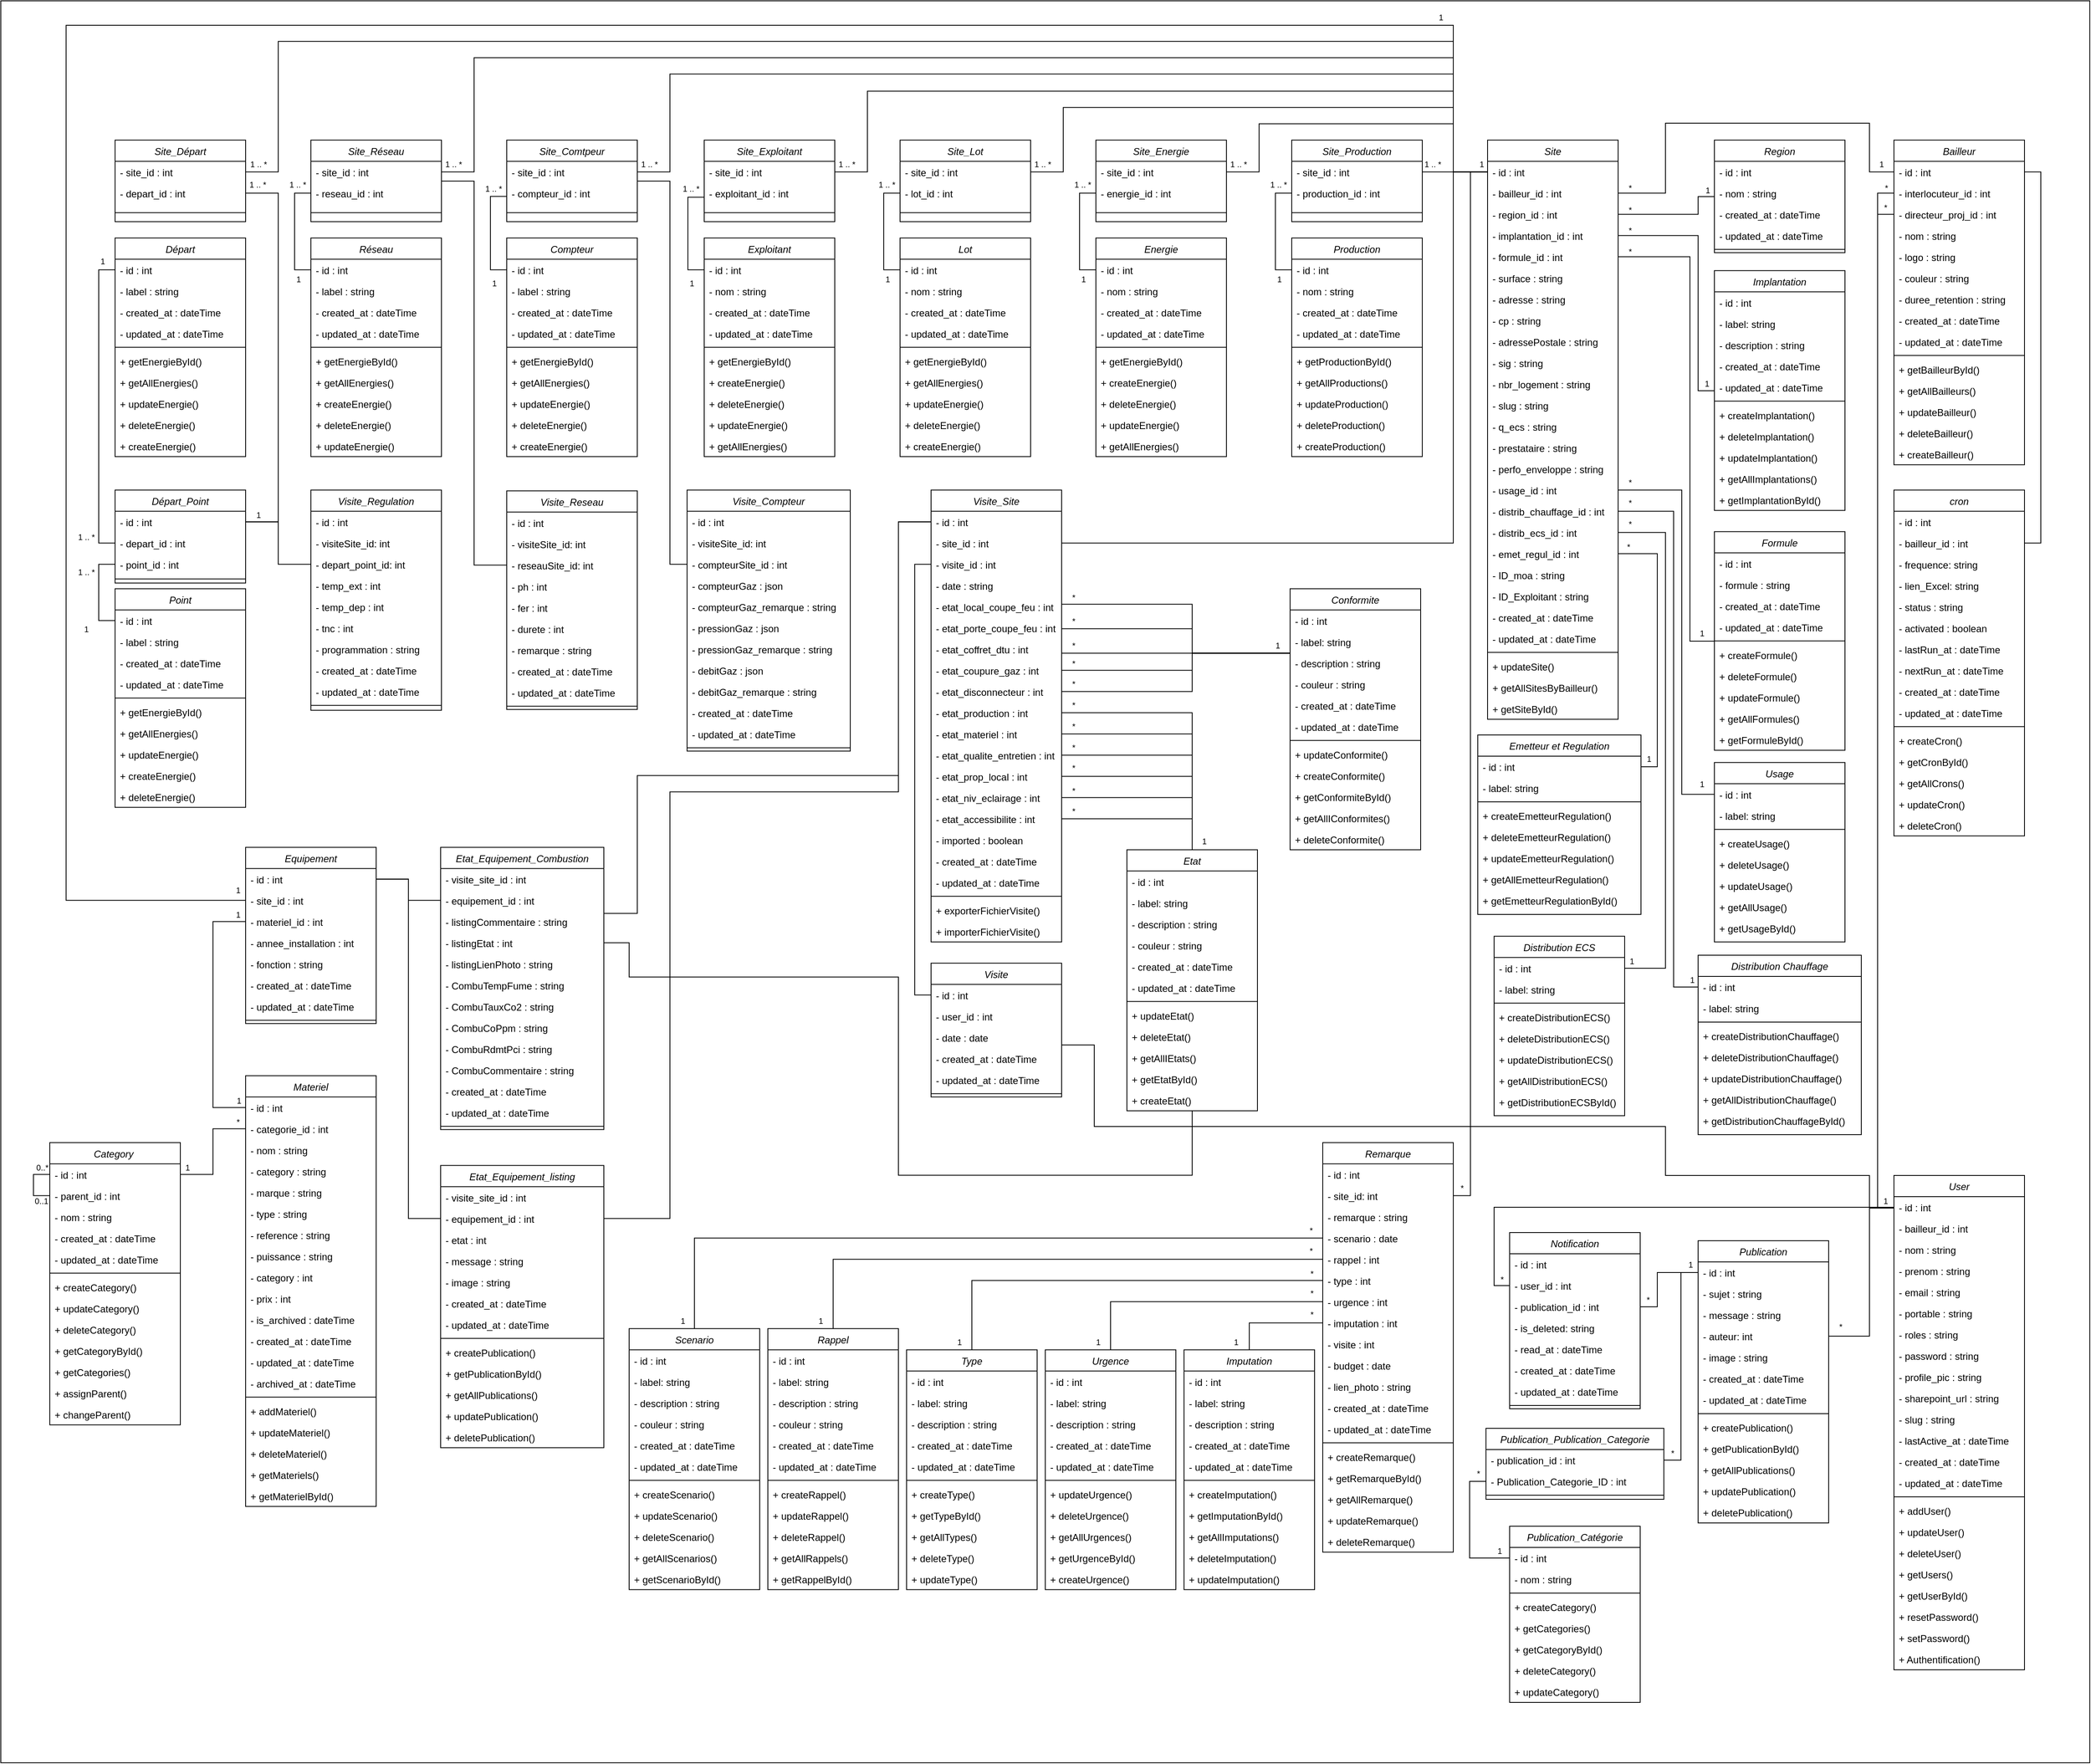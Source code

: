 <mxfile version="24.7.17">
  <diagram id="C5RBs43oDa-KdzZeNtuy" name="Page-1">
    <mxGraphModel dx="-1746" dy="1571" grid="1" gridSize="10" guides="1" tooltips="1" connect="1" arrows="1" fold="1" page="1" pageScale="1" pageWidth="827" pageHeight="1169" math="0" shadow="0">
      <root>
        <mxCell id="WIyWlLk6GJQsqaUBKTNV-0" />
        <mxCell id="WIyWlLk6GJQsqaUBKTNV-1" parent="WIyWlLk6GJQsqaUBKTNV-0" />
        <mxCell id="cjSVp8ZhlHjSV8x0kWKU-287" value="" style="whiteSpace=wrap;html=1;movable=0;resizable=0;rotatable=0;deletable=0;editable=0;locked=1;connectable=0;" parent="WIyWlLk6GJQsqaUBKTNV-1" vertex="1">
          <mxGeometry x="2800" y="-1040" width="2560" height="2160" as="geometry" />
        </mxCell>
        <mxCell id="feilqd7I4KaGPJuZbicH-124" value="Site" style="swimlane;fontStyle=2;align=center;verticalAlign=top;childLayout=stackLayout;horizontal=1;startSize=26;horizontalStack=0;resizeParent=1;resizeLast=0;collapsible=1;marginBottom=0;rounded=0;shadow=0;strokeWidth=1;" parent="WIyWlLk6GJQsqaUBKTNV-1" vertex="1">
          <mxGeometry x="4622" y="-869.2" width="160" height="710" as="geometry">
            <mxRectangle x="230" y="140" width="160" height="26" as="alternateBounds" />
          </mxGeometry>
        </mxCell>
        <mxCell id="feilqd7I4KaGPJuZbicH-125" value="- id : int" style="text;align=left;verticalAlign=top;spacingLeft=4;spacingRight=4;overflow=hidden;rotatable=0;points=[[0,0.5],[1,0.5]];portConstraint=eastwest;" parent="feilqd7I4KaGPJuZbicH-124" vertex="1">
          <mxGeometry y="26" width="160" height="26" as="geometry" />
        </mxCell>
        <mxCell id="feilqd7I4KaGPJuZbicH-720" value="- bailleur_id : int" style="text;align=left;verticalAlign=top;spacingLeft=4;spacingRight=4;overflow=hidden;rotatable=0;points=[[0,0.5],[1,0.5]];portConstraint=eastwest;" parent="feilqd7I4KaGPJuZbicH-124" vertex="1">
          <mxGeometry y="52" width="160" height="26" as="geometry" />
        </mxCell>
        <mxCell id="feilqd7I4KaGPJuZbicH-175" value="- region_id : int" style="text;align=left;verticalAlign=top;spacingLeft=4;spacingRight=4;overflow=hidden;rotatable=0;points=[[0,0.5],[1,0.5]];portConstraint=eastwest;" parent="feilqd7I4KaGPJuZbicH-124" vertex="1">
          <mxGeometry y="78" width="160" height="26" as="geometry" />
        </mxCell>
        <mxCell id="feilqd7I4KaGPJuZbicH-174" value="- implantation_id : int" style="text;align=left;verticalAlign=top;spacingLeft=4;spacingRight=4;overflow=hidden;rotatable=0;points=[[0,0.5],[1,0.5]];portConstraint=eastwest;" parent="feilqd7I4KaGPJuZbicH-124" vertex="1">
          <mxGeometry y="104" width="160" height="26" as="geometry" />
        </mxCell>
        <mxCell id="feilqd7I4KaGPJuZbicH-176" value="- formule_id : int" style="text;align=left;verticalAlign=top;spacingLeft=4;spacingRight=4;overflow=hidden;rotatable=0;points=[[0,0.5],[1,0.5]];portConstraint=eastwest;" parent="feilqd7I4KaGPJuZbicH-124" vertex="1">
          <mxGeometry y="130" width="160" height="26" as="geometry" />
        </mxCell>
        <mxCell id="feilqd7I4KaGPJuZbicH-127" value="- surface : string     " style="text;align=left;verticalAlign=top;spacingLeft=4;spacingRight=4;overflow=hidden;rotatable=0;points=[[0,0.5],[1,0.5]];portConstraint=eastwest;rounded=0;shadow=0;html=0;" parent="feilqd7I4KaGPJuZbicH-124" vertex="1">
          <mxGeometry y="156" width="160" height="26" as="geometry" />
        </mxCell>
        <mxCell id="feilqd7I4KaGPJuZbicH-126" value="- adresse : string     " style="text;align=left;verticalAlign=top;spacingLeft=4;spacingRight=4;overflow=hidden;rotatable=0;points=[[0,0.5],[1,0.5]];portConstraint=eastwest;rounded=0;shadow=0;html=0;" parent="feilqd7I4KaGPJuZbicH-124" vertex="1">
          <mxGeometry y="182" width="160" height="26" as="geometry" />
        </mxCell>
        <mxCell id="cjSVp8ZhlHjSV8x0kWKU-264" value="- cp : string     " style="text;align=left;verticalAlign=top;spacingLeft=4;spacingRight=4;overflow=hidden;rotatable=0;points=[[0,0.5],[1,0.5]];portConstraint=eastwest;rounded=0;shadow=0;html=0;" parent="feilqd7I4KaGPJuZbicH-124" vertex="1">
          <mxGeometry y="208" width="160" height="26" as="geometry" />
        </mxCell>
        <mxCell id="cjSVp8ZhlHjSV8x0kWKU-265" value="- adressePostale : string     " style="text;align=left;verticalAlign=top;spacingLeft=4;spacingRight=4;overflow=hidden;rotatable=0;points=[[0,0.5],[1,0.5]];portConstraint=eastwest;rounded=0;shadow=0;html=0;" parent="feilqd7I4KaGPJuZbicH-124" vertex="1">
          <mxGeometry y="234" width="160" height="26" as="geometry" />
        </mxCell>
        <mxCell id="feilqd7I4KaGPJuZbicH-128" value="- sig : string" style="text;align=left;verticalAlign=top;spacingLeft=4;spacingRight=4;overflow=hidden;rotatable=0;points=[[0,0.5],[1,0.5]];portConstraint=eastwest;rounded=0;shadow=0;html=0;" parent="feilqd7I4KaGPJuZbicH-124" vertex="1">
          <mxGeometry y="260" width="160" height="26" as="geometry" />
        </mxCell>
        <mxCell id="feilqd7I4KaGPJuZbicH-129" value="- nbr_logement : string" style="text;align=left;verticalAlign=top;spacingLeft=4;spacingRight=4;overflow=hidden;rotatable=0;points=[[0,0.5],[1,0.5]];portConstraint=eastwest;rounded=0;shadow=0;html=0;" parent="feilqd7I4KaGPJuZbicH-124" vertex="1">
          <mxGeometry y="286" width="160" height="26" as="geometry" />
        </mxCell>
        <mxCell id="feilqd7I4KaGPJuZbicH-130" value="- slug : string" style="text;align=left;verticalAlign=top;spacingLeft=4;spacingRight=4;overflow=hidden;rotatable=0;points=[[0,0.5],[1,0.5]];portConstraint=eastwest;rounded=0;shadow=0;html=0;" parent="feilqd7I4KaGPJuZbicH-124" vertex="1">
          <mxGeometry y="312" width="160" height="26" as="geometry" />
        </mxCell>
        <mxCell id="feilqd7I4KaGPJuZbicH-131" value="- q_ecs : string" style="text;align=left;verticalAlign=top;spacingLeft=4;spacingRight=4;overflow=hidden;rotatable=0;points=[[0,0.5],[1,0.5]];portConstraint=eastwest;rounded=0;shadow=0;html=0;" parent="feilqd7I4KaGPJuZbicH-124" vertex="1">
          <mxGeometry y="338" width="160" height="26" as="geometry" />
        </mxCell>
        <mxCell id="feilqd7I4KaGPJuZbicH-133" value="- prestataire : string" style="text;align=left;verticalAlign=top;spacingLeft=4;spacingRight=4;overflow=hidden;rotatable=0;points=[[0,0.5],[1,0.5]];portConstraint=eastwest;rounded=0;shadow=0;html=0;" parent="feilqd7I4KaGPJuZbicH-124" vertex="1">
          <mxGeometry y="364" width="160" height="26" as="geometry" />
        </mxCell>
        <mxCell id="feilqd7I4KaGPJuZbicH-134" value="- perfo_enveloppe : string" style="text;align=left;verticalAlign=top;spacingLeft=4;spacingRight=4;overflow=hidden;rotatable=0;points=[[0,0.5],[1,0.5]];portConstraint=eastwest;rounded=0;shadow=0;html=0;" parent="feilqd7I4KaGPJuZbicH-124" vertex="1">
          <mxGeometry y="390" width="160" height="26" as="geometry" />
        </mxCell>
        <mxCell id="cjSVp8ZhlHjSV8x0kWKU-266" value="- usage_id : int" style="text;align=left;verticalAlign=top;spacingLeft=4;spacingRight=4;overflow=hidden;rotatable=0;points=[[0,0.5],[1,0.5]];portConstraint=eastwest;rounded=0;shadow=0;html=0;" parent="feilqd7I4KaGPJuZbicH-124" vertex="1">
          <mxGeometry y="416" width="160" height="26" as="geometry" />
        </mxCell>
        <mxCell id="feilqd7I4KaGPJuZbicH-135" value="- distrib_chauffage_id : int" style="text;align=left;verticalAlign=top;spacingLeft=4;spacingRight=4;overflow=hidden;rotatable=0;points=[[0,0.5],[1,0.5]];portConstraint=eastwest;rounded=0;shadow=0;html=0;" parent="feilqd7I4KaGPJuZbicH-124" vertex="1">
          <mxGeometry y="442" width="160" height="26" as="geometry" />
        </mxCell>
        <mxCell id="feilqd7I4KaGPJuZbicH-136" value="- distrib_ecs_id : int" style="text;align=left;verticalAlign=top;spacingLeft=4;spacingRight=4;overflow=hidden;rotatable=0;points=[[0,0.5],[1,0.5]];portConstraint=eastwest;rounded=0;shadow=0;html=0;" parent="feilqd7I4KaGPJuZbicH-124" vertex="1">
          <mxGeometry y="468" width="160" height="26" as="geometry" />
        </mxCell>
        <mxCell id="feilqd7I4KaGPJuZbicH-137" value="- emet_regul_id : int" style="text;align=left;verticalAlign=top;spacingLeft=4;spacingRight=4;overflow=hidden;rotatable=0;points=[[0,0.5],[1,0.5]];portConstraint=eastwest;rounded=0;shadow=0;html=0;" parent="feilqd7I4KaGPJuZbicH-124" vertex="1">
          <mxGeometry y="494" width="160" height="26" as="geometry" />
        </mxCell>
        <mxCell id="feilqd7I4KaGPJuZbicH-132" value="- ID_moa : string" style="text;align=left;verticalAlign=top;spacingLeft=4;spacingRight=4;overflow=hidden;rotatable=0;points=[[0,0.5],[1,0.5]];portConstraint=eastwest;rounded=0;shadow=0;html=0;" parent="feilqd7I4KaGPJuZbicH-124" vertex="1">
          <mxGeometry y="520" width="160" height="26" as="geometry" />
        </mxCell>
        <mxCell id="cjSVp8ZhlHjSV8x0kWKU-138" value="- ID_Exploitant : string" style="text;align=left;verticalAlign=top;spacingLeft=4;spacingRight=4;overflow=hidden;rotatable=0;points=[[0,0.5],[1,0.5]];portConstraint=eastwest;rounded=0;shadow=0;html=0;" parent="feilqd7I4KaGPJuZbicH-124" vertex="1">
          <mxGeometry y="546" width="160" height="26" as="geometry" />
        </mxCell>
        <mxCell id="feilqd7I4KaGPJuZbicH-138" value="- created_at : dateTime" style="text;align=left;verticalAlign=top;spacingLeft=4;spacingRight=4;overflow=hidden;rotatable=0;points=[[0,0.5],[1,0.5]];portConstraint=eastwest;rounded=0;shadow=0;html=0;" parent="feilqd7I4KaGPJuZbicH-124" vertex="1">
          <mxGeometry y="572" width="160" height="26" as="geometry" />
        </mxCell>
        <mxCell id="feilqd7I4KaGPJuZbicH-139" value="- updated_at : dateTime" style="text;align=left;verticalAlign=top;spacingLeft=4;spacingRight=4;overflow=hidden;rotatable=0;points=[[0,0.5],[1,0.5]];portConstraint=eastwest;rounded=0;shadow=0;html=0;" parent="feilqd7I4KaGPJuZbicH-124" vertex="1">
          <mxGeometry y="598" width="160" height="26" as="geometry" />
        </mxCell>
        <mxCell id="feilqd7I4KaGPJuZbicH-140" value="" style="line;html=1;strokeWidth=1;align=left;verticalAlign=middle;spacingTop=-1;spacingLeft=3;spacingRight=3;rotatable=0;labelPosition=right;points=[];portConstraint=eastwest;" parent="feilqd7I4KaGPJuZbicH-124" vertex="1">
          <mxGeometry y="624" width="160" height="8" as="geometry" />
        </mxCell>
        <mxCell id="feilqd7I4KaGPJuZbicH-141" value="+ updateSite()" style="text;align=left;verticalAlign=top;spacingLeft=4;spacingRight=4;overflow=hidden;rotatable=0;points=[[0,0.5],[1,0.5]];portConstraint=eastwest;rounded=0;shadow=0;html=0;" parent="feilqd7I4KaGPJuZbicH-124" vertex="1">
          <mxGeometry y="632" width="160" height="26" as="geometry" />
        </mxCell>
        <mxCell id="feilqd7I4KaGPJuZbicH-142" value="+ getAllSitesByBailleur()" style="text;align=left;verticalAlign=top;spacingLeft=4;spacingRight=4;overflow=hidden;rotatable=0;points=[[0,0.5],[1,0.5]];portConstraint=eastwest;rounded=0;shadow=0;html=0;" parent="feilqd7I4KaGPJuZbicH-124" vertex="1">
          <mxGeometry y="658" width="160" height="26" as="geometry" />
        </mxCell>
        <mxCell id="feilqd7I4KaGPJuZbicH-143" value="+ getSiteById()" style="text;align=left;verticalAlign=top;spacingLeft=4;spacingRight=4;overflow=hidden;rotatable=0;points=[[0,0.5],[1,0.5]];portConstraint=eastwest;rounded=0;shadow=0;html=0;" parent="feilqd7I4KaGPJuZbicH-124" vertex="1">
          <mxGeometry y="684" width="160" height="26" as="geometry" />
        </mxCell>
        <mxCell id="feilqd7I4KaGPJuZbicH-144" value="Implantation" style="swimlane;fontStyle=2;align=center;verticalAlign=top;childLayout=stackLayout;horizontal=1;startSize=26;horizontalStack=0;resizeParent=1;resizeLast=0;collapsible=1;marginBottom=0;rounded=0;shadow=0;strokeWidth=1;direction=east;" parent="WIyWlLk6GJQsqaUBKTNV-1" vertex="1">
          <mxGeometry x="4900" y="-709.2" width="160" height="294" as="geometry">
            <mxRectangle x="230" y="140" width="160" height="26" as="alternateBounds" />
          </mxGeometry>
        </mxCell>
        <mxCell id="feilqd7I4KaGPJuZbicH-145" value="- id : int" style="text;align=left;verticalAlign=top;spacingLeft=4;spacingRight=4;overflow=hidden;rotatable=0;points=[[0,0.5],[1,0.5]];portConstraint=eastwest;" parent="feilqd7I4KaGPJuZbicH-144" vertex="1">
          <mxGeometry y="26" width="160" height="26" as="geometry" />
        </mxCell>
        <mxCell id="feilqd7I4KaGPJuZbicH-146" value="- label: string     " style="text;align=left;verticalAlign=top;spacingLeft=4;spacingRight=4;overflow=hidden;rotatable=0;points=[[0,0.5],[1,0.5]];portConstraint=eastwest;rounded=0;shadow=0;html=0;" parent="feilqd7I4KaGPJuZbicH-144" vertex="1">
          <mxGeometry y="52" width="160" height="26" as="geometry" />
        </mxCell>
        <mxCell id="feilqd7I4KaGPJuZbicH-147" value="- description : string     " style="text;align=left;verticalAlign=top;spacingLeft=4;spacingRight=4;overflow=hidden;rotatable=0;points=[[0,0.5],[1,0.5]];portConstraint=eastwest;rounded=0;shadow=0;html=0;" parent="feilqd7I4KaGPJuZbicH-144" vertex="1">
          <mxGeometry y="78" width="160" height="26" as="geometry" />
        </mxCell>
        <mxCell id="feilqd7I4KaGPJuZbicH-148" value="- created_at : dateTime" style="text;align=left;verticalAlign=top;spacingLeft=4;spacingRight=4;overflow=hidden;rotatable=0;points=[[0,0.5],[1,0.5]];portConstraint=eastwest;rounded=0;shadow=0;html=0;" parent="feilqd7I4KaGPJuZbicH-144" vertex="1">
          <mxGeometry y="104" width="160" height="26" as="geometry" />
        </mxCell>
        <mxCell id="feilqd7I4KaGPJuZbicH-149" value="- updated_at : dateTime" style="text;align=left;verticalAlign=top;spacingLeft=4;spacingRight=4;overflow=hidden;rotatable=0;points=[[0,0.5],[1,0.5]];portConstraint=eastwest;rounded=0;shadow=0;html=0;" parent="feilqd7I4KaGPJuZbicH-144" vertex="1">
          <mxGeometry y="130" width="160" height="26" as="geometry" />
        </mxCell>
        <mxCell id="feilqd7I4KaGPJuZbicH-150" value="" style="line;html=1;strokeWidth=1;align=left;verticalAlign=middle;spacingTop=-1;spacingLeft=3;spacingRight=3;rotatable=0;labelPosition=right;points=[];portConstraint=eastwest;" parent="feilqd7I4KaGPJuZbicH-144" vertex="1">
          <mxGeometry y="156" width="160" height="8" as="geometry" />
        </mxCell>
        <mxCell id="feilqd7I4KaGPJuZbicH-151" value="+ createImplantation()" style="text;align=left;verticalAlign=top;spacingLeft=4;spacingRight=4;overflow=hidden;rotatable=0;points=[[0,0.5],[1,0.5]];portConstraint=eastwest;rounded=0;shadow=0;html=0;" parent="feilqd7I4KaGPJuZbicH-144" vertex="1">
          <mxGeometry y="164" width="160" height="26" as="geometry" />
        </mxCell>
        <mxCell id="feilqd7I4KaGPJuZbicH-152" value="+ deleteImplantation()" style="text;align=left;verticalAlign=top;spacingLeft=4;spacingRight=4;overflow=hidden;rotatable=0;points=[[0,0.5],[1,0.5]];portConstraint=eastwest;rounded=0;shadow=0;html=0;" parent="feilqd7I4KaGPJuZbicH-144" vertex="1">
          <mxGeometry y="190" width="160" height="26" as="geometry" />
        </mxCell>
        <mxCell id="feilqd7I4KaGPJuZbicH-153" value="+ updateImplantation()" style="text;align=left;verticalAlign=top;spacingLeft=4;spacingRight=4;overflow=hidden;rotatable=0;points=[[0,0.5],[1,0.5]];portConstraint=eastwest;rounded=0;shadow=0;html=0;" parent="feilqd7I4KaGPJuZbicH-144" vertex="1">
          <mxGeometry y="216" width="160" height="26" as="geometry" />
        </mxCell>
        <mxCell id="feilqd7I4KaGPJuZbicH-154" value="+ getAllImplantations()" style="text;align=left;verticalAlign=top;spacingLeft=4;spacingRight=4;overflow=hidden;rotatable=0;points=[[0,0.5],[1,0.5]];portConstraint=eastwest;rounded=0;shadow=0;html=0;" parent="feilqd7I4KaGPJuZbicH-144" vertex="1">
          <mxGeometry y="242" width="160" height="26" as="geometry" />
        </mxCell>
        <mxCell id="feilqd7I4KaGPJuZbicH-155" value="+ getImplantationById()" style="text;align=left;verticalAlign=top;spacingLeft=4;spacingRight=4;overflow=hidden;rotatable=0;points=[[0,0.5],[1,0.5]];portConstraint=eastwest;rounded=0;shadow=0;html=0;" parent="feilqd7I4KaGPJuZbicH-144" vertex="1">
          <mxGeometry y="268" width="160" height="26" as="geometry" />
        </mxCell>
        <mxCell id="feilqd7I4KaGPJuZbicH-156" value="Region" style="swimlane;fontStyle=2;align=center;verticalAlign=top;childLayout=stackLayout;horizontal=1;startSize=26;horizontalStack=0;resizeParent=1;resizeLast=0;collapsible=1;marginBottom=0;rounded=0;shadow=0;strokeWidth=1;direction=east;" parent="WIyWlLk6GJQsqaUBKTNV-1" vertex="1">
          <mxGeometry x="4900" y="-869.2" width="160" height="138" as="geometry">
            <mxRectangle x="230" y="140" width="160" height="26" as="alternateBounds" />
          </mxGeometry>
        </mxCell>
        <mxCell id="feilqd7I4KaGPJuZbicH-157" value="- id : int" style="text;align=left;verticalAlign=top;spacingLeft=4;spacingRight=4;overflow=hidden;rotatable=0;points=[[0,0.5],[1,0.5]];portConstraint=eastwest;" parent="feilqd7I4KaGPJuZbicH-156" vertex="1">
          <mxGeometry y="26" width="160" height="26" as="geometry" />
        </mxCell>
        <mxCell id="feilqd7I4KaGPJuZbicH-158" value="- nom : string     " style="text;align=left;verticalAlign=top;spacingLeft=4;spacingRight=4;overflow=hidden;rotatable=0;points=[[0,0.5],[1,0.5]];portConstraint=eastwest;rounded=0;shadow=0;html=0;" parent="feilqd7I4KaGPJuZbicH-156" vertex="1">
          <mxGeometry y="52" width="160" height="26" as="geometry" />
        </mxCell>
        <mxCell id="feilqd7I4KaGPJuZbicH-159" value="- created_at : dateTime" style="text;align=left;verticalAlign=top;spacingLeft=4;spacingRight=4;overflow=hidden;rotatable=0;points=[[0,0.5],[1,0.5]];portConstraint=eastwest;rounded=0;shadow=0;html=0;" parent="feilqd7I4KaGPJuZbicH-156" vertex="1">
          <mxGeometry y="78" width="160" height="26" as="geometry" />
        </mxCell>
        <mxCell id="feilqd7I4KaGPJuZbicH-160" value="- updated_at : dateTime" style="text;align=left;verticalAlign=top;spacingLeft=4;spacingRight=4;overflow=hidden;rotatable=0;points=[[0,0.5],[1,0.5]];portConstraint=eastwest;rounded=0;shadow=0;html=0;" parent="feilqd7I4KaGPJuZbicH-156" vertex="1">
          <mxGeometry y="104" width="160" height="26" as="geometry" />
        </mxCell>
        <mxCell id="feilqd7I4KaGPJuZbicH-161" value="" style="line;html=1;strokeWidth=1;align=left;verticalAlign=middle;spacingTop=-1;spacingLeft=3;spacingRight=3;rotatable=0;labelPosition=right;points=[];portConstraint=eastwest;" parent="feilqd7I4KaGPJuZbicH-156" vertex="1">
          <mxGeometry y="130" width="160" height="8" as="geometry" />
        </mxCell>
        <mxCell id="feilqd7I4KaGPJuZbicH-162" value="Formule" style="swimlane;fontStyle=2;align=center;verticalAlign=top;childLayout=stackLayout;horizontal=1;startSize=26;horizontalStack=0;resizeParent=1;resizeLast=0;collapsible=1;marginBottom=0;rounded=0;shadow=0;strokeWidth=1;direction=east;" parent="WIyWlLk6GJQsqaUBKTNV-1" vertex="1">
          <mxGeometry x="4900" y="-389.2" width="160" height="268" as="geometry">
            <mxRectangle x="230" y="140" width="160" height="26" as="alternateBounds" />
          </mxGeometry>
        </mxCell>
        <mxCell id="feilqd7I4KaGPJuZbicH-163" value="- id : int" style="text;align=left;verticalAlign=top;spacingLeft=4;spacingRight=4;overflow=hidden;rotatable=0;points=[[0,0.5],[1,0.5]];portConstraint=eastwest;" parent="feilqd7I4KaGPJuZbicH-162" vertex="1">
          <mxGeometry y="26" width="160" height="26" as="geometry" />
        </mxCell>
        <mxCell id="feilqd7I4KaGPJuZbicH-164" value="- formule : string     " style="text;align=left;verticalAlign=top;spacingLeft=4;spacingRight=4;overflow=hidden;rotatable=0;points=[[0,0.5],[1,0.5]];portConstraint=eastwest;rounded=0;shadow=0;html=0;" parent="feilqd7I4KaGPJuZbicH-162" vertex="1">
          <mxGeometry y="52" width="160" height="26" as="geometry" />
        </mxCell>
        <mxCell id="feilqd7I4KaGPJuZbicH-165" value="- created_at : dateTime" style="text;align=left;verticalAlign=top;spacingLeft=4;spacingRight=4;overflow=hidden;rotatable=0;points=[[0,0.5],[1,0.5]];portConstraint=eastwest;rounded=0;shadow=0;html=0;" parent="feilqd7I4KaGPJuZbicH-162" vertex="1">
          <mxGeometry y="78" width="160" height="26" as="geometry" />
        </mxCell>
        <mxCell id="feilqd7I4KaGPJuZbicH-166" value="- updated_at : dateTime" style="text;align=left;verticalAlign=top;spacingLeft=4;spacingRight=4;overflow=hidden;rotatable=0;points=[[0,0.5],[1,0.5]];portConstraint=eastwest;rounded=0;shadow=0;html=0;" parent="feilqd7I4KaGPJuZbicH-162" vertex="1">
          <mxGeometry y="104" width="160" height="26" as="geometry" />
        </mxCell>
        <mxCell id="feilqd7I4KaGPJuZbicH-167" value="" style="line;html=1;strokeWidth=1;align=left;verticalAlign=middle;spacingTop=-1;spacingLeft=3;spacingRight=3;rotatable=0;labelPosition=right;points=[];portConstraint=eastwest;" parent="feilqd7I4KaGPJuZbicH-162" vertex="1">
          <mxGeometry y="130" width="160" height="8" as="geometry" />
        </mxCell>
        <mxCell id="feilqd7I4KaGPJuZbicH-168" value="+ createFormule()" style="text;align=left;verticalAlign=top;spacingLeft=4;spacingRight=4;overflow=hidden;rotatable=0;points=[[0,0.5],[1,0.5]];portConstraint=eastwest;rounded=0;shadow=0;html=0;" parent="feilqd7I4KaGPJuZbicH-162" vertex="1">
          <mxGeometry y="138" width="160" height="26" as="geometry" />
        </mxCell>
        <mxCell id="feilqd7I4KaGPJuZbicH-169" value="+ deleteFormule()" style="text;align=left;verticalAlign=top;spacingLeft=4;spacingRight=4;overflow=hidden;rotatable=0;points=[[0,0.5],[1,0.5]];portConstraint=eastwest;rounded=0;shadow=0;html=0;" parent="feilqd7I4KaGPJuZbicH-162" vertex="1">
          <mxGeometry y="164" width="160" height="26" as="geometry" />
        </mxCell>
        <mxCell id="feilqd7I4KaGPJuZbicH-170" value="+ updateFormule()" style="text;align=left;verticalAlign=top;spacingLeft=4;spacingRight=4;overflow=hidden;rotatable=0;points=[[0,0.5],[1,0.5]];portConstraint=eastwest;rounded=0;shadow=0;html=0;" parent="feilqd7I4KaGPJuZbicH-162" vertex="1">
          <mxGeometry y="190" width="160" height="26" as="geometry" />
        </mxCell>
        <mxCell id="feilqd7I4KaGPJuZbicH-171" value="+ getAllFormules()" style="text;align=left;verticalAlign=top;spacingLeft=4;spacingRight=4;overflow=hidden;rotatable=0;points=[[0,0.5],[1,0.5]];portConstraint=eastwest;rounded=0;shadow=0;html=0;" parent="feilqd7I4KaGPJuZbicH-162" vertex="1">
          <mxGeometry y="216" width="160" height="26" as="geometry" />
        </mxCell>
        <mxCell id="feilqd7I4KaGPJuZbicH-172" value="+ getFormuleById()" style="text;align=left;verticalAlign=top;spacingLeft=4;spacingRight=4;overflow=hidden;rotatable=0;points=[[0,0.5],[1,0.5]];portConstraint=eastwest;rounded=0;shadow=0;html=0;" parent="feilqd7I4KaGPJuZbicH-162" vertex="1">
          <mxGeometry y="242" width="160" height="26" as="geometry" />
        </mxCell>
        <mxCell id="feilqd7I4KaGPJuZbicH-197" value="Production" style="swimlane;fontStyle=2;align=center;verticalAlign=top;childLayout=stackLayout;horizontal=1;startSize=26;horizontalStack=0;resizeParent=1;resizeLast=0;collapsible=1;marginBottom=0;rounded=0;shadow=0;strokeWidth=1;direction=east;" parent="WIyWlLk6GJQsqaUBKTNV-1" vertex="1">
          <mxGeometry x="4382" y="-749.2" width="160" height="268" as="geometry">
            <mxRectangle x="230" y="140" width="160" height="26" as="alternateBounds" />
          </mxGeometry>
        </mxCell>
        <mxCell id="feilqd7I4KaGPJuZbicH-198" value="- id : int" style="text;align=left;verticalAlign=top;spacingLeft=4;spacingRight=4;overflow=hidden;rotatable=0;points=[[0,0.5],[1,0.5]];portConstraint=eastwest;" parent="feilqd7I4KaGPJuZbicH-197" vertex="1">
          <mxGeometry y="26" width="160" height="26" as="geometry" />
        </mxCell>
        <mxCell id="feilqd7I4KaGPJuZbicH-199" value="- nom : string     " style="text;align=left;verticalAlign=top;spacingLeft=4;spacingRight=4;overflow=hidden;rotatable=0;points=[[0,0.5],[1,0.5]];portConstraint=eastwest;rounded=0;shadow=0;html=0;" parent="feilqd7I4KaGPJuZbicH-197" vertex="1">
          <mxGeometry y="52" width="160" height="26" as="geometry" />
        </mxCell>
        <mxCell id="feilqd7I4KaGPJuZbicH-200" value="- created_at : dateTime" style="text;align=left;verticalAlign=top;spacingLeft=4;spacingRight=4;overflow=hidden;rotatable=0;points=[[0,0.5],[1,0.5]];portConstraint=eastwest;rounded=0;shadow=0;html=0;" parent="feilqd7I4KaGPJuZbicH-197" vertex="1">
          <mxGeometry y="78" width="160" height="26" as="geometry" />
        </mxCell>
        <mxCell id="feilqd7I4KaGPJuZbicH-201" value="- updated_at : dateTime" style="text;align=left;verticalAlign=top;spacingLeft=4;spacingRight=4;overflow=hidden;rotatable=0;points=[[0,0.5],[1,0.5]];portConstraint=eastwest;rounded=0;shadow=0;html=0;" parent="feilqd7I4KaGPJuZbicH-197" vertex="1">
          <mxGeometry y="104" width="160" height="26" as="geometry" />
        </mxCell>
        <mxCell id="feilqd7I4KaGPJuZbicH-202" value="" style="line;html=1;strokeWidth=1;align=left;verticalAlign=middle;spacingTop=-1;spacingLeft=3;spacingRight=3;rotatable=0;labelPosition=right;points=[];portConstraint=eastwest;" parent="feilqd7I4KaGPJuZbicH-197" vertex="1">
          <mxGeometry y="130" width="160" height="8" as="geometry" />
        </mxCell>
        <mxCell id="feilqd7I4KaGPJuZbicH-203" value="+ getProductionById()" style="text;align=left;verticalAlign=top;spacingLeft=4;spacingRight=4;overflow=hidden;rotatable=0;points=[[0,0.5],[1,0.5]];portConstraint=eastwest;rounded=0;shadow=0;html=0;" parent="feilqd7I4KaGPJuZbicH-197" vertex="1">
          <mxGeometry y="138" width="160" height="26" as="geometry" />
        </mxCell>
        <mxCell id="feilqd7I4KaGPJuZbicH-204" value="+ getAllProductions()" style="text;align=left;verticalAlign=top;spacingLeft=4;spacingRight=4;overflow=hidden;rotatable=0;points=[[0,0.5],[1,0.5]];portConstraint=eastwest;rounded=0;shadow=0;html=0;" parent="feilqd7I4KaGPJuZbicH-197" vertex="1">
          <mxGeometry y="164" width="160" height="26" as="geometry" />
        </mxCell>
        <mxCell id="feilqd7I4KaGPJuZbicH-205" value="+ updateProduction()" style="text;align=left;verticalAlign=top;spacingLeft=4;spacingRight=4;overflow=hidden;rotatable=0;points=[[0,0.5],[1,0.5]];portConstraint=eastwest;rounded=0;shadow=0;html=0;" parent="feilqd7I4KaGPJuZbicH-197" vertex="1">
          <mxGeometry y="190" width="160" height="26" as="geometry" />
        </mxCell>
        <mxCell id="feilqd7I4KaGPJuZbicH-206" value="+ deleteProduction()" style="text;align=left;verticalAlign=top;spacingLeft=4;spacingRight=4;overflow=hidden;rotatable=0;points=[[0,0.5],[1,0.5]];portConstraint=eastwest;rounded=0;shadow=0;html=0;" parent="feilqd7I4KaGPJuZbicH-197" vertex="1">
          <mxGeometry y="216" width="160" height="26" as="geometry" />
        </mxCell>
        <mxCell id="feilqd7I4KaGPJuZbicH-207" value="+ createProduction()" style="text;align=left;verticalAlign=top;spacingLeft=4;spacingRight=4;overflow=hidden;rotatable=0;points=[[0,0.5],[1,0.5]];portConstraint=eastwest;rounded=0;shadow=0;html=0;" parent="feilqd7I4KaGPJuZbicH-197" vertex="1">
          <mxGeometry y="242" width="160" height="26" as="geometry" />
        </mxCell>
        <mxCell id="feilqd7I4KaGPJuZbicH-208" value="Energie" style="swimlane;fontStyle=2;align=center;verticalAlign=top;childLayout=stackLayout;horizontal=1;startSize=26;horizontalStack=0;resizeParent=1;resizeLast=0;collapsible=1;marginBottom=0;rounded=0;shadow=0;strokeWidth=1;direction=east;" parent="WIyWlLk6GJQsqaUBKTNV-1" vertex="1">
          <mxGeometry x="4142" y="-749.2" width="160" height="268" as="geometry">
            <mxRectangle x="230" y="140" width="160" height="26" as="alternateBounds" />
          </mxGeometry>
        </mxCell>
        <mxCell id="feilqd7I4KaGPJuZbicH-209" value="- id : int" style="text;align=left;verticalAlign=top;spacingLeft=4;spacingRight=4;overflow=hidden;rotatable=0;points=[[0,0.5],[1,0.5]];portConstraint=eastwest;" parent="feilqd7I4KaGPJuZbicH-208" vertex="1">
          <mxGeometry y="26" width="160" height="26" as="geometry" />
        </mxCell>
        <mxCell id="feilqd7I4KaGPJuZbicH-210" value="- nom : string     " style="text;align=left;verticalAlign=top;spacingLeft=4;spacingRight=4;overflow=hidden;rotatable=0;points=[[0,0.5],[1,0.5]];portConstraint=eastwest;rounded=0;shadow=0;html=0;" parent="feilqd7I4KaGPJuZbicH-208" vertex="1">
          <mxGeometry y="52" width="160" height="26" as="geometry" />
        </mxCell>
        <mxCell id="feilqd7I4KaGPJuZbicH-211" value="- created_at : dateTime" style="text;align=left;verticalAlign=top;spacingLeft=4;spacingRight=4;overflow=hidden;rotatable=0;points=[[0,0.5],[1,0.5]];portConstraint=eastwest;rounded=0;shadow=0;html=0;" parent="feilqd7I4KaGPJuZbicH-208" vertex="1">
          <mxGeometry y="78" width="160" height="26" as="geometry" />
        </mxCell>
        <mxCell id="feilqd7I4KaGPJuZbicH-212" value="- updated_at : dateTime" style="text;align=left;verticalAlign=top;spacingLeft=4;spacingRight=4;overflow=hidden;rotatable=0;points=[[0,0.5],[1,0.5]];portConstraint=eastwest;rounded=0;shadow=0;html=0;" parent="feilqd7I4KaGPJuZbicH-208" vertex="1">
          <mxGeometry y="104" width="160" height="26" as="geometry" />
        </mxCell>
        <mxCell id="feilqd7I4KaGPJuZbicH-213" value="" style="line;html=1;strokeWidth=1;align=left;verticalAlign=middle;spacingTop=-1;spacingLeft=3;spacingRight=3;rotatable=0;labelPosition=right;points=[];portConstraint=eastwest;" parent="feilqd7I4KaGPJuZbicH-208" vertex="1">
          <mxGeometry y="130" width="160" height="8" as="geometry" />
        </mxCell>
        <mxCell id="cjSVp8ZhlHjSV8x0kWKU-126" value="+ getEnergieById()" style="text;align=left;verticalAlign=top;spacingLeft=4;spacingRight=4;overflow=hidden;rotatable=0;points=[[0,0.5],[1,0.5]];portConstraint=eastwest;rounded=0;shadow=0;html=0;" parent="feilqd7I4KaGPJuZbicH-208" vertex="1">
          <mxGeometry y="138" width="160" height="26" as="geometry" />
        </mxCell>
        <mxCell id="cjSVp8ZhlHjSV8x0kWKU-130" value="+ createEnergie()" style="text;align=left;verticalAlign=top;spacingLeft=4;spacingRight=4;overflow=hidden;rotatable=0;points=[[0,0.5],[1,0.5]];portConstraint=eastwest;rounded=0;shadow=0;html=0;" parent="feilqd7I4KaGPJuZbicH-208" vertex="1">
          <mxGeometry y="164" width="160" height="26" as="geometry" />
        </mxCell>
        <mxCell id="cjSVp8ZhlHjSV8x0kWKU-129" value="+ deleteEnergie()" style="text;align=left;verticalAlign=top;spacingLeft=4;spacingRight=4;overflow=hidden;rotatable=0;points=[[0,0.5],[1,0.5]];portConstraint=eastwest;rounded=0;shadow=0;html=0;" parent="feilqd7I4KaGPJuZbicH-208" vertex="1">
          <mxGeometry y="190" width="160" height="26" as="geometry" />
        </mxCell>
        <mxCell id="cjSVp8ZhlHjSV8x0kWKU-128" value="+ updateEnergie()" style="text;align=left;verticalAlign=top;spacingLeft=4;spacingRight=4;overflow=hidden;rotatable=0;points=[[0,0.5],[1,0.5]];portConstraint=eastwest;rounded=0;shadow=0;html=0;" parent="feilqd7I4KaGPJuZbicH-208" vertex="1">
          <mxGeometry y="216" width="160" height="26" as="geometry" />
        </mxCell>
        <mxCell id="cjSVp8ZhlHjSV8x0kWKU-127" value="+ getAllEnergies()" style="text;align=left;verticalAlign=top;spacingLeft=4;spacingRight=4;overflow=hidden;rotatable=0;points=[[0,0.5],[1,0.5]];portConstraint=eastwest;rounded=0;shadow=0;html=0;" parent="feilqd7I4KaGPJuZbicH-208" vertex="1">
          <mxGeometry y="242" width="160" height="26" as="geometry" />
        </mxCell>
        <mxCell id="feilqd7I4KaGPJuZbicH-214" value="Lot" style="swimlane;fontStyle=2;align=center;verticalAlign=top;childLayout=stackLayout;horizontal=1;startSize=26;horizontalStack=0;resizeParent=1;resizeLast=0;collapsible=1;marginBottom=0;rounded=0;shadow=0;strokeWidth=1;direction=east;" parent="WIyWlLk6GJQsqaUBKTNV-1" vertex="1">
          <mxGeometry x="3902" y="-749.2" width="160" height="268" as="geometry">
            <mxRectangle x="230" y="140" width="160" height="26" as="alternateBounds" />
          </mxGeometry>
        </mxCell>
        <mxCell id="feilqd7I4KaGPJuZbicH-215" value="- id : int" style="text;align=left;verticalAlign=top;spacingLeft=4;spacingRight=4;overflow=hidden;rotatable=0;points=[[0,0.5],[1,0.5]];portConstraint=eastwest;" parent="feilqd7I4KaGPJuZbicH-214" vertex="1">
          <mxGeometry y="26" width="160" height="26" as="geometry" />
        </mxCell>
        <mxCell id="feilqd7I4KaGPJuZbicH-216" value="- nom : string     " style="text;align=left;verticalAlign=top;spacingLeft=4;spacingRight=4;overflow=hidden;rotatable=0;points=[[0,0.5],[1,0.5]];portConstraint=eastwest;rounded=0;shadow=0;html=0;" parent="feilqd7I4KaGPJuZbicH-214" vertex="1">
          <mxGeometry y="52" width="160" height="26" as="geometry" />
        </mxCell>
        <mxCell id="feilqd7I4KaGPJuZbicH-217" value="- created_at : dateTime" style="text;align=left;verticalAlign=top;spacingLeft=4;spacingRight=4;overflow=hidden;rotatable=0;points=[[0,0.5],[1,0.5]];portConstraint=eastwest;rounded=0;shadow=0;html=0;" parent="feilqd7I4KaGPJuZbicH-214" vertex="1">
          <mxGeometry y="78" width="160" height="26" as="geometry" />
        </mxCell>
        <mxCell id="feilqd7I4KaGPJuZbicH-218" value="- updated_at : dateTime" style="text;align=left;verticalAlign=top;spacingLeft=4;spacingRight=4;overflow=hidden;rotatable=0;points=[[0,0.5],[1,0.5]];portConstraint=eastwest;rounded=0;shadow=0;html=0;" parent="feilqd7I4KaGPJuZbicH-214" vertex="1">
          <mxGeometry y="104" width="160" height="26" as="geometry" />
        </mxCell>
        <mxCell id="feilqd7I4KaGPJuZbicH-219" value="" style="line;html=1;strokeWidth=1;align=left;verticalAlign=middle;spacingTop=-1;spacingLeft=3;spacingRight=3;rotatable=0;labelPosition=right;points=[];portConstraint=eastwest;" parent="feilqd7I4KaGPJuZbicH-214" vertex="1">
          <mxGeometry y="130" width="160" height="8" as="geometry" />
        </mxCell>
        <mxCell id="cjSVp8ZhlHjSV8x0kWKU-159" value="+ getEnergieById()" style="text;align=left;verticalAlign=top;spacingLeft=4;spacingRight=4;overflow=hidden;rotatable=0;points=[[0,0.5],[1,0.5]];portConstraint=eastwest;rounded=0;shadow=0;html=0;" parent="feilqd7I4KaGPJuZbicH-214" vertex="1">
          <mxGeometry y="138" width="160" height="26" as="geometry" />
        </mxCell>
        <mxCell id="cjSVp8ZhlHjSV8x0kWKU-163" value="+ getAllEnergies()" style="text;align=left;verticalAlign=top;spacingLeft=4;spacingRight=4;overflow=hidden;rotatable=0;points=[[0,0.5],[1,0.5]];portConstraint=eastwest;rounded=0;shadow=0;html=0;" parent="feilqd7I4KaGPJuZbicH-214" vertex="1">
          <mxGeometry y="164" width="160" height="26" as="geometry" />
        </mxCell>
        <mxCell id="cjSVp8ZhlHjSV8x0kWKU-162" value="+ updateEnergie()" style="text;align=left;verticalAlign=top;spacingLeft=4;spacingRight=4;overflow=hidden;rotatable=0;points=[[0,0.5],[1,0.5]];portConstraint=eastwest;rounded=0;shadow=0;html=0;" parent="feilqd7I4KaGPJuZbicH-214" vertex="1">
          <mxGeometry y="190" width="160" height="26" as="geometry" />
        </mxCell>
        <mxCell id="cjSVp8ZhlHjSV8x0kWKU-161" value="+ deleteEnergie()" style="text;align=left;verticalAlign=top;spacingLeft=4;spacingRight=4;overflow=hidden;rotatable=0;points=[[0,0.5],[1,0.5]];portConstraint=eastwest;rounded=0;shadow=0;html=0;" parent="feilqd7I4KaGPJuZbicH-214" vertex="1">
          <mxGeometry y="216" width="160" height="26" as="geometry" />
        </mxCell>
        <mxCell id="cjSVp8ZhlHjSV8x0kWKU-160" value="+ createEnergie()" style="text;align=left;verticalAlign=top;spacingLeft=4;spacingRight=4;overflow=hidden;rotatable=0;points=[[0,0.5],[1,0.5]];portConstraint=eastwest;rounded=0;shadow=0;html=0;" parent="feilqd7I4KaGPJuZbicH-214" vertex="1">
          <mxGeometry y="242" width="160" height="26" as="geometry" />
        </mxCell>
        <mxCell id="feilqd7I4KaGPJuZbicH-220" value="Exploitant" style="swimlane;fontStyle=2;align=center;verticalAlign=top;childLayout=stackLayout;horizontal=1;startSize=26;horizontalStack=0;resizeParent=1;resizeLast=0;collapsible=1;marginBottom=0;rounded=0;shadow=0;strokeWidth=1;direction=east;" parent="WIyWlLk6GJQsqaUBKTNV-1" vertex="1">
          <mxGeometry x="3662" y="-749.2" width="160" height="268" as="geometry">
            <mxRectangle x="230" y="140" width="160" height="26" as="alternateBounds" />
          </mxGeometry>
        </mxCell>
        <mxCell id="feilqd7I4KaGPJuZbicH-221" value="- id : int" style="text;align=left;verticalAlign=top;spacingLeft=4;spacingRight=4;overflow=hidden;rotatable=0;points=[[0,0.5],[1,0.5]];portConstraint=eastwest;" parent="feilqd7I4KaGPJuZbicH-220" vertex="1">
          <mxGeometry y="26" width="160" height="26" as="geometry" />
        </mxCell>
        <mxCell id="feilqd7I4KaGPJuZbicH-222" value="- nom : string     " style="text;align=left;verticalAlign=top;spacingLeft=4;spacingRight=4;overflow=hidden;rotatable=0;points=[[0,0.5],[1,0.5]];portConstraint=eastwest;rounded=0;shadow=0;html=0;" parent="feilqd7I4KaGPJuZbicH-220" vertex="1">
          <mxGeometry y="52" width="160" height="26" as="geometry" />
        </mxCell>
        <mxCell id="feilqd7I4KaGPJuZbicH-223" value="- created_at : dateTime" style="text;align=left;verticalAlign=top;spacingLeft=4;spacingRight=4;overflow=hidden;rotatable=0;points=[[0,0.5],[1,0.5]];portConstraint=eastwest;rounded=0;shadow=0;html=0;" parent="feilqd7I4KaGPJuZbicH-220" vertex="1">
          <mxGeometry y="78" width="160" height="26" as="geometry" />
        </mxCell>
        <mxCell id="feilqd7I4KaGPJuZbicH-224" value="- updated_at : dateTime" style="text;align=left;verticalAlign=top;spacingLeft=4;spacingRight=4;overflow=hidden;rotatable=0;points=[[0,0.5],[1,0.5]];portConstraint=eastwest;rounded=0;shadow=0;html=0;" parent="feilqd7I4KaGPJuZbicH-220" vertex="1">
          <mxGeometry y="104" width="160" height="26" as="geometry" />
        </mxCell>
        <mxCell id="feilqd7I4KaGPJuZbicH-225" value="" style="line;html=1;strokeWidth=1;align=left;verticalAlign=middle;spacingTop=-1;spacingLeft=3;spacingRight=3;rotatable=0;labelPosition=right;points=[];portConstraint=eastwest;" parent="feilqd7I4KaGPJuZbicH-220" vertex="1">
          <mxGeometry y="130" width="160" height="8" as="geometry" />
        </mxCell>
        <mxCell id="cjSVp8ZhlHjSV8x0kWKU-164" value="+ getEnergieById()" style="text;align=left;verticalAlign=top;spacingLeft=4;spacingRight=4;overflow=hidden;rotatable=0;points=[[0,0.5],[1,0.5]];portConstraint=eastwest;rounded=0;shadow=0;html=0;" parent="feilqd7I4KaGPJuZbicH-220" vertex="1">
          <mxGeometry y="138" width="160" height="26" as="geometry" />
        </mxCell>
        <mxCell id="cjSVp8ZhlHjSV8x0kWKU-168" value="+ createEnergie()" style="text;align=left;verticalAlign=top;spacingLeft=4;spacingRight=4;overflow=hidden;rotatable=0;points=[[0,0.5],[1,0.5]];portConstraint=eastwest;rounded=0;shadow=0;html=0;" parent="feilqd7I4KaGPJuZbicH-220" vertex="1">
          <mxGeometry y="164" width="160" height="26" as="geometry" />
        </mxCell>
        <mxCell id="cjSVp8ZhlHjSV8x0kWKU-167" value="+ deleteEnergie()" style="text;align=left;verticalAlign=top;spacingLeft=4;spacingRight=4;overflow=hidden;rotatable=0;points=[[0,0.5],[1,0.5]];portConstraint=eastwest;rounded=0;shadow=0;html=0;" parent="feilqd7I4KaGPJuZbicH-220" vertex="1">
          <mxGeometry y="190" width="160" height="26" as="geometry" />
        </mxCell>
        <mxCell id="cjSVp8ZhlHjSV8x0kWKU-166" value="+ updateEnergie()" style="text;align=left;verticalAlign=top;spacingLeft=4;spacingRight=4;overflow=hidden;rotatable=0;points=[[0,0.5],[1,0.5]];portConstraint=eastwest;rounded=0;shadow=0;html=0;" parent="feilqd7I4KaGPJuZbicH-220" vertex="1">
          <mxGeometry y="216" width="160" height="26" as="geometry" />
        </mxCell>
        <mxCell id="cjSVp8ZhlHjSV8x0kWKU-165" value="+ getAllEnergies()" style="text;align=left;verticalAlign=top;spacingLeft=4;spacingRight=4;overflow=hidden;rotatable=0;points=[[0,0.5],[1,0.5]];portConstraint=eastwest;rounded=0;shadow=0;html=0;" parent="feilqd7I4KaGPJuZbicH-220" vertex="1">
          <mxGeometry y="242" width="160" height="26" as="geometry" />
        </mxCell>
        <mxCell id="feilqd7I4KaGPJuZbicH-238" style="edgeStyle=orthogonalEdgeStyle;rounded=0;orthogonalLoop=1;jettySize=auto;html=1;exitX=1;exitY=0.5;exitDx=0;exitDy=0;entryX=0;entryY=0.5;entryDx=0;entryDy=0;" parent="WIyWlLk6GJQsqaUBKTNV-1" edge="1">
          <mxGeometry relative="1" as="geometry">
            <mxPoint x="4070" y="-318" as="targetPoint" />
          </mxGeometry>
        </mxCell>
        <mxCell id="feilqd7I4KaGPJuZbicH-239" value="Contient" style="edgeLabel;html=1;align=center;verticalAlign=middle;resizable=0;points=[];" parent="feilqd7I4KaGPJuZbicH-238" vertex="1" connectable="0">
          <mxGeometry x="-0.325" y="-4" relative="1" as="geometry">
            <mxPoint as="offset" />
          </mxGeometry>
        </mxCell>
        <mxCell id="feilqd7I4KaGPJuZbicH-240" value="Site_Production" style="swimlane;fontStyle=2;align=center;verticalAlign=top;childLayout=stackLayout;horizontal=1;startSize=26;horizontalStack=0;resizeParent=1;resizeLast=0;collapsible=1;marginBottom=0;rounded=0;shadow=0;strokeWidth=1;direction=east;" parent="WIyWlLk6GJQsqaUBKTNV-1" vertex="1">
          <mxGeometry x="4382" y="-869.2" width="160" height="100" as="geometry">
            <mxRectangle x="2400" y="1630" width="160" height="26" as="alternateBounds" />
          </mxGeometry>
        </mxCell>
        <mxCell id="feilqd7I4KaGPJuZbicH-241" value="- site_id : int" style="text;align=left;verticalAlign=top;spacingLeft=4;spacingRight=4;overflow=hidden;rotatable=0;points=[[0,0.5],[1,0.5]];portConstraint=eastwest;" parent="feilqd7I4KaGPJuZbicH-240" vertex="1">
          <mxGeometry y="26" width="160" height="26" as="geometry" />
        </mxCell>
        <mxCell id="feilqd7I4KaGPJuZbicH-242" value="- production_id : int     " style="text;align=left;verticalAlign=top;spacingLeft=4;spacingRight=4;overflow=hidden;rotatable=0;points=[[0,0.5],[1,0.5]];portConstraint=eastwest;rounded=0;shadow=0;html=0;" parent="feilqd7I4KaGPJuZbicH-240" vertex="1">
          <mxGeometry y="52" width="160" height="26" as="geometry" />
        </mxCell>
        <mxCell id="feilqd7I4KaGPJuZbicH-243" value="" style="line;html=1;strokeWidth=1;align=left;verticalAlign=middle;spacingTop=-1;spacingLeft=3;spacingRight=3;rotatable=0;labelPosition=right;points=[];portConstraint=eastwest;" parent="feilqd7I4KaGPJuZbicH-240" vertex="1">
          <mxGeometry y="78" width="160" height="22" as="geometry" />
        </mxCell>
        <mxCell id="feilqd7I4KaGPJuZbicH-246" value="Site_Energie" style="swimlane;fontStyle=2;align=center;verticalAlign=top;childLayout=stackLayout;horizontal=1;startSize=26;horizontalStack=0;resizeParent=1;resizeLast=0;collapsible=1;marginBottom=0;rounded=0;shadow=0;strokeWidth=1;direction=east;" parent="WIyWlLk6GJQsqaUBKTNV-1" vertex="1">
          <mxGeometry x="4142" y="-869.2" width="160" height="100" as="geometry">
            <mxRectangle x="2400" y="1630" width="160" height="26" as="alternateBounds" />
          </mxGeometry>
        </mxCell>
        <mxCell id="feilqd7I4KaGPJuZbicH-247" value="- site_id : int" style="text;align=left;verticalAlign=top;spacingLeft=4;spacingRight=4;overflow=hidden;rotatable=0;points=[[0,0.5],[1,0.5]];portConstraint=eastwest;" parent="feilqd7I4KaGPJuZbicH-246" vertex="1">
          <mxGeometry y="26" width="160" height="26" as="geometry" />
        </mxCell>
        <mxCell id="feilqd7I4KaGPJuZbicH-248" value="- energie_id : int     " style="text;align=left;verticalAlign=top;spacingLeft=4;spacingRight=4;overflow=hidden;rotatable=0;points=[[0,0.5],[1,0.5]];portConstraint=eastwest;rounded=0;shadow=0;html=0;" parent="feilqd7I4KaGPJuZbicH-246" vertex="1">
          <mxGeometry y="52" width="160" height="26" as="geometry" />
        </mxCell>
        <mxCell id="feilqd7I4KaGPJuZbicH-249" value="" style="line;html=1;strokeWidth=1;align=left;verticalAlign=middle;spacingTop=-1;spacingLeft=3;spacingRight=3;rotatable=0;labelPosition=right;points=[];portConstraint=eastwest;" parent="feilqd7I4KaGPJuZbicH-246" vertex="1">
          <mxGeometry y="78" width="160" height="22" as="geometry" />
        </mxCell>
        <mxCell id="feilqd7I4KaGPJuZbicH-252" value="Site_Lot" style="swimlane;fontStyle=2;align=center;verticalAlign=top;childLayout=stackLayout;horizontal=1;startSize=26;horizontalStack=0;resizeParent=1;resizeLast=0;collapsible=1;marginBottom=0;rounded=0;shadow=0;strokeWidth=1;direction=east;" parent="WIyWlLk6GJQsqaUBKTNV-1" vertex="1">
          <mxGeometry x="3902" y="-869.2" width="160" height="100" as="geometry">
            <mxRectangle x="2400" y="1630" width="160" height="26" as="alternateBounds" />
          </mxGeometry>
        </mxCell>
        <mxCell id="feilqd7I4KaGPJuZbicH-253" value="- site_id : int" style="text;align=left;verticalAlign=top;spacingLeft=4;spacingRight=4;overflow=hidden;rotatable=0;points=[[0,0.5],[1,0.5]];portConstraint=eastwest;" parent="feilqd7I4KaGPJuZbicH-252" vertex="1">
          <mxGeometry y="26" width="160" height="26" as="geometry" />
        </mxCell>
        <mxCell id="feilqd7I4KaGPJuZbicH-254" value="- lot_id : int     " style="text;align=left;verticalAlign=top;spacingLeft=4;spacingRight=4;overflow=hidden;rotatable=0;points=[[0,0.5],[1,0.5]];portConstraint=eastwest;rounded=0;shadow=0;html=0;" parent="feilqd7I4KaGPJuZbicH-252" vertex="1">
          <mxGeometry y="52" width="160" height="26" as="geometry" />
        </mxCell>
        <mxCell id="feilqd7I4KaGPJuZbicH-255" value="" style="line;html=1;strokeWidth=1;align=left;verticalAlign=middle;spacingTop=-1;spacingLeft=3;spacingRight=3;rotatable=0;labelPosition=right;points=[];portConstraint=eastwest;" parent="feilqd7I4KaGPJuZbicH-252" vertex="1">
          <mxGeometry y="78" width="160" height="22" as="geometry" />
        </mxCell>
        <mxCell id="feilqd7I4KaGPJuZbicH-258" value="Site_Exploitant" style="swimlane;fontStyle=2;align=center;verticalAlign=top;childLayout=stackLayout;horizontal=1;startSize=26;horizontalStack=0;resizeParent=1;resizeLast=0;collapsible=1;marginBottom=0;rounded=0;shadow=0;strokeWidth=1;direction=east;" parent="WIyWlLk6GJQsqaUBKTNV-1" vertex="1">
          <mxGeometry x="3662" y="-869.2" width="160" height="100" as="geometry">
            <mxRectangle x="2400" y="1630" width="160" height="26" as="alternateBounds" />
          </mxGeometry>
        </mxCell>
        <mxCell id="feilqd7I4KaGPJuZbicH-259" value="- site_id : int" style="text;align=left;verticalAlign=top;spacingLeft=4;spacingRight=4;overflow=hidden;rotatable=0;points=[[0,0.5],[1,0.5]];portConstraint=eastwest;" parent="feilqd7I4KaGPJuZbicH-258" vertex="1">
          <mxGeometry y="26" width="160" height="26" as="geometry" />
        </mxCell>
        <mxCell id="feilqd7I4KaGPJuZbicH-260" value="- exploitant_id : int     " style="text;align=left;verticalAlign=top;spacingLeft=4;spacingRight=4;overflow=hidden;rotatable=0;points=[[0,0.5],[1,0.5]];portConstraint=eastwest;rounded=0;shadow=0;html=0;" parent="feilqd7I4KaGPJuZbicH-258" vertex="1">
          <mxGeometry y="52" width="160" height="26" as="geometry" />
        </mxCell>
        <mxCell id="feilqd7I4KaGPJuZbicH-261" value="" style="line;html=1;strokeWidth=1;align=left;verticalAlign=middle;spacingTop=-1;spacingLeft=3;spacingRight=3;rotatable=0;labelPosition=right;points=[];portConstraint=eastwest;" parent="feilqd7I4KaGPJuZbicH-258" vertex="1">
          <mxGeometry y="78" width="160" height="22" as="geometry" />
        </mxCell>
        <mxCell id="feilqd7I4KaGPJuZbicH-285" value="Compteur" style="swimlane;fontStyle=2;align=center;verticalAlign=top;childLayout=stackLayout;horizontal=1;startSize=26;horizontalStack=0;resizeParent=1;resizeLast=0;collapsible=1;marginBottom=0;rounded=0;shadow=0;strokeWidth=1;direction=east;" parent="WIyWlLk6GJQsqaUBKTNV-1" vertex="1">
          <mxGeometry x="3420" y="-749.2" width="160" height="268" as="geometry">
            <mxRectangle x="230" y="140" width="160" height="26" as="alternateBounds" />
          </mxGeometry>
        </mxCell>
        <mxCell id="feilqd7I4KaGPJuZbicH-286" value="- id : int" style="text;align=left;verticalAlign=top;spacingLeft=4;spacingRight=4;overflow=hidden;rotatable=0;points=[[0,0.5],[1,0.5]];portConstraint=eastwest;" parent="feilqd7I4KaGPJuZbicH-285" vertex="1">
          <mxGeometry y="26" width="160" height="26" as="geometry" />
        </mxCell>
        <mxCell id="feilqd7I4KaGPJuZbicH-287" value="- label : string     " style="text;align=left;verticalAlign=top;spacingLeft=4;spacingRight=4;overflow=hidden;rotatable=0;points=[[0,0.5],[1,0.5]];portConstraint=eastwest;rounded=0;shadow=0;html=0;" parent="feilqd7I4KaGPJuZbicH-285" vertex="1">
          <mxGeometry y="52" width="160" height="26" as="geometry" />
        </mxCell>
        <mxCell id="feilqd7I4KaGPJuZbicH-288" value="- created_at : dateTime" style="text;align=left;verticalAlign=top;spacingLeft=4;spacingRight=4;overflow=hidden;rotatable=0;points=[[0,0.5],[1,0.5]];portConstraint=eastwest;rounded=0;shadow=0;html=0;" parent="feilqd7I4KaGPJuZbicH-285" vertex="1">
          <mxGeometry y="78" width="160" height="26" as="geometry" />
        </mxCell>
        <mxCell id="feilqd7I4KaGPJuZbicH-289" value="- updated_at : dateTime" style="text;align=left;verticalAlign=top;spacingLeft=4;spacingRight=4;overflow=hidden;rotatable=0;points=[[0,0.5],[1,0.5]];portConstraint=eastwest;rounded=0;shadow=0;html=0;" parent="feilqd7I4KaGPJuZbicH-285" vertex="1">
          <mxGeometry y="104" width="160" height="26" as="geometry" />
        </mxCell>
        <mxCell id="feilqd7I4KaGPJuZbicH-290" value="" style="line;html=1;strokeWidth=1;align=left;verticalAlign=middle;spacingTop=-1;spacingLeft=3;spacingRight=3;rotatable=0;labelPosition=right;points=[];portConstraint=eastwest;" parent="feilqd7I4KaGPJuZbicH-285" vertex="1">
          <mxGeometry y="130" width="160" height="8" as="geometry" />
        </mxCell>
        <mxCell id="cjSVp8ZhlHjSV8x0kWKU-169" value="+ getEnergieById()" style="text;align=left;verticalAlign=top;spacingLeft=4;spacingRight=4;overflow=hidden;rotatable=0;points=[[0,0.5],[1,0.5]];portConstraint=eastwest;rounded=0;shadow=0;html=0;" parent="feilqd7I4KaGPJuZbicH-285" vertex="1">
          <mxGeometry y="138" width="160" height="26" as="geometry" />
        </mxCell>
        <mxCell id="cjSVp8ZhlHjSV8x0kWKU-173" value="+ getAllEnergies()" style="text;align=left;verticalAlign=top;spacingLeft=4;spacingRight=4;overflow=hidden;rotatable=0;points=[[0,0.5],[1,0.5]];portConstraint=eastwest;rounded=0;shadow=0;html=0;" parent="feilqd7I4KaGPJuZbicH-285" vertex="1">
          <mxGeometry y="164" width="160" height="26" as="geometry" />
        </mxCell>
        <mxCell id="cjSVp8ZhlHjSV8x0kWKU-172" value="+ updateEnergie()" style="text;align=left;verticalAlign=top;spacingLeft=4;spacingRight=4;overflow=hidden;rotatable=0;points=[[0,0.5],[1,0.5]];portConstraint=eastwest;rounded=0;shadow=0;html=0;" parent="feilqd7I4KaGPJuZbicH-285" vertex="1">
          <mxGeometry y="190" width="160" height="26" as="geometry" />
        </mxCell>
        <mxCell id="cjSVp8ZhlHjSV8x0kWKU-171" value="+ deleteEnergie()" style="text;align=left;verticalAlign=top;spacingLeft=4;spacingRight=4;overflow=hidden;rotatable=0;points=[[0,0.5],[1,0.5]];portConstraint=eastwest;rounded=0;shadow=0;html=0;" parent="feilqd7I4KaGPJuZbicH-285" vertex="1">
          <mxGeometry y="216" width="160" height="26" as="geometry" />
        </mxCell>
        <mxCell id="cjSVp8ZhlHjSV8x0kWKU-170" value="+ createEnergie()" style="text;align=left;verticalAlign=top;spacingLeft=4;spacingRight=4;overflow=hidden;rotatable=0;points=[[0,0.5],[1,0.5]];portConstraint=eastwest;rounded=0;shadow=0;html=0;" parent="feilqd7I4KaGPJuZbicH-285" vertex="1">
          <mxGeometry y="242" width="160" height="26" as="geometry" />
        </mxCell>
        <mxCell id="feilqd7I4KaGPJuZbicH-291" value="Réseau" style="swimlane;fontStyle=2;align=center;verticalAlign=top;childLayout=stackLayout;horizontal=1;startSize=26;horizontalStack=0;resizeParent=1;resizeLast=0;collapsible=1;marginBottom=0;rounded=0;shadow=0;strokeWidth=1;direction=east;" parent="WIyWlLk6GJQsqaUBKTNV-1" vertex="1">
          <mxGeometry x="3180" y="-749.2" width="160" height="268" as="geometry">
            <mxRectangle x="230" y="140" width="160" height="26" as="alternateBounds" />
          </mxGeometry>
        </mxCell>
        <mxCell id="feilqd7I4KaGPJuZbicH-292" value="- id : int" style="text;align=left;verticalAlign=top;spacingLeft=4;spacingRight=4;overflow=hidden;rotatable=0;points=[[0,0.5],[1,0.5]];portConstraint=eastwest;" parent="feilqd7I4KaGPJuZbicH-291" vertex="1">
          <mxGeometry y="26" width="160" height="26" as="geometry" />
        </mxCell>
        <mxCell id="feilqd7I4KaGPJuZbicH-293" value="- label : string     " style="text;align=left;verticalAlign=top;spacingLeft=4;spacingRight=4;overflow=hidden;rotatable=0;points=[[0,0.5],[1,0.5]];portConstraint=eastwest;rounded=0;shadow=0;html=0;" parent="feilqd7I4KaGPJuZbicH-291" vertex="1">
          <mxGeometry y="52" width="160" height="26" as="geometry" />
        </mxCell>
        <mxCell id="feilqd7I4KaGPJuZbicH-294" value="- created_at : dateTime" style="text;align=left;verticalAlign=top;spacingLeft=4;spacingRight=4;overflow=hidden;rotatable=0;points=[[0,0.5],[1,0.5]];portConstraint=eastwest;rounded=0;shadow=0;html=0;" parent="feilqd7I4KaGPJuZbicH-291" vertex="1">
          <mxGeometry y="78" width="160" height="26" as="geometry" />
        </mxCell>
        <mxCell id="feilqd7I4KaGPJuZbicH-295" value="- updated_at : dateTime" style="text;align=left;verticalAlign=top;spacingLeft=4;spacingRight=4;overflow=hidden;rotatable=0;points=[[0,0.5],[1,0.5]];portConstraint=eastwest;rounded=0;shadow=0;html=0;" parent="feilqd7I4KaGPJuZbicH-291" vertex="1">
          <mxGeometry y="104" width="160" height="26" as="geometry" />
        </mxCell>
        <mxCell id="feilqd7I4KaGPJuZbicH-296" value="" style="line;html=1;strokeWidth=1;align=left;verticalAlign=middle;spacingTop=-1;spacingLeft=3;spacingRight=3;rotatable=0;labelPosition=right;points=[];portConstraint=eastwest;" parent="feilqd7I4KaGPJuZbicH-291" vertex="1">
          <mxGeometry y="130" width="160" height="8" as="geometry" />
        </mxCell>
        <mxCell id="cjSVp8ZhlHjSV8x0kWKU-174" value="+ getEnergieById()" style="text;align=left;verticalAlign=top;spacingLeft=4;spacingRight=4;overflow=hidden;rotatable=0;points=[[0,0.5],[1,0.5]];portConstraint=eastwest;rounded=0;shadow=0;html=0;" parent="feilqd7I4KaGPJuZbicH-291" vertex="1">
          <mxGeometry y="138" width="160" height="26" as="geometry" />
        </mxCell>
        <mxCell id="cjSVp8ZhlHjSV8x0kWKU-175" value="+ getAllEnergies()" style="text;align=left;verticalAlign=top;spacingLeft=4;spacingRight=4;overflow=hidden;rotatable=0;points=[[0,0.5],[1,0.5]];portConstraint=eastwest;rounded=0;shadow=0;html=0;" parent="feilqd7I4KaGPJuZbicH-291" vertex="1">
          <mxGeometry y="164" width="160" height="26" as="geometry" />
        </mxCell>
        <mxCell id="cjSVp8ZhlHjSV8x0kWKU-178" value="+ createEnergie()" style="text;align=left;verticalAlign=top;spacingLeft=4;spacingRight=4;overflow=hidden;rotatable=0;points=[[0,0.5],[1,0.5]];portConstraint=eastwest;rounded=0;shadow=0;html=0;" parent="feilqd7I4KaGPJuZbicH-291" vertex="1">
          <mxGeometry y="190" width="160" height="26" as="geometry" />
        </mxCell>
        <mxCell id="cjSVp8ZhlHjSV8x0kWKU-177" value="+ deleteEnergie()" style="text;align=left;verticalAlign=top;spacingLeft=4;spacingRight=4;overflow=hidden;rotatable=0;points=[[0,0.5],[1,0.5]];portConstraint=eastwest;rounded=0;shadow=0;html=0;" parent="feilqd7I4KaGPJuZbicH-291" vertex="1">
          <mxGeometry y="216" width="160" height="26" as="geometry" />
        </mxCell>
        <mxCell id="cjSVp8ZhlHjSV8x0kWKU-176" value="+ updateEnergie()" style="text;align=left;verticalAlign=top;spacingLeft=4;spacingRight=4;overflow=hidden;rotatable=0;points=[[0,0.5],[1,0.5]];portConstraint=eastwest;rounded=0;shadow=0;html=0;" parent="feilqd7I4KaGPJuZbicH-291" vertex="1">
          <mxGeometry y="242" width="160" height="26" as="geometry" />
        </mxCell>
        <mxCell id="feilqd7I4KaGPJuZbicH-297" value="Site_Comtpeur" style="swimlane;fontStyle=2;align=center;verticalAlign=top;childLayout=stackLayout;horizontal=1;startSize=26;horizontalStack=0;resizeParent=1;resizeLast=0;collapsible=1;marginBottom=0;rounded=0;shadow=0;strokeWidth=1;direction=east;" parent="WIyWlLk6GJQsqaUBKTNV-1" vertex="1">
          <mxGeometry x="3420" y="-869.2" width="160" height="100" as="geometry">
            <mxRectangle x="2400" y="1630" width="160" height="26" as="alternateBounds" />
          </mxGeometry>
        </mxCell>
        <mxCell id="feilqd7I4KaGPJuZbicH-298" value="- site_id : int" style="text;align=left;verticalAlign=top;spacingLeft=4;spacingRight=4;overflow=hidden;rotatable=0;points=[[0,0.5],[1,0.5]];portConstraint=eastwest;" parent="feilqd7I4KaGPJuZbicH-297" vertex="1">
          <mxGeometry y="26" width="160" height="26" as="geometry" />
        </mxCell>
        <mxCell id="feilqd7I4KaGPJuZbicH-299" value="- compteur_id : int     " style="text;align=left;verticalAlign=top;spacingLeft=4;spacingRight=4;overflow=hidden;rotatable=0;points=[[0,0.5],[1,0.5]];portConstraint=eastwest;rounded=0;shadow=0;html=0;" parent="feilqd7I4KaGPJuZbicH-297" vertex="1">
          <mxGeometry y="52" width="160" height="26" as="geometry" />
        </mxCell>
        <mxCell id="feilqd7I4KaGPJuZbicH-300" value="" style="line;html=1;strokeWidth=1;align=left;verticalAlign=middle;spacingTop=-1;spacingLeft=3;spacingRight=3;rotatable=0;labelPosition=right;points=[];portConstraint=eastwest;" parent="feilqd7I4KaGPJuZbicH-297" vertex="1">
          <mxGeometry y="78" width="160" height="22" as="geometry" />
        </mxCell>
        <mxCell id="feilqd7I4KaGPJuZbicH-302" value="Site_Réseau" style="swimlane;fontStyle=2;align=center;verticalAlign=top;childLayout=stackLayout;horizontal=1;startSize=26;horizontalStack=0;resizeParent=1;resizeLast=0;collapsible=1;marginBottom=0;rounded=0;shadow=0;strokeWidth=1;direction=east;" parent="WIyWlLk6GJQsqaUBKTNV-1" vertex="1">
          <mxGeometry x="3180" y="-869.2" width="160" height="100" as="geometry">
            <mxRectangle x="2400" y="1630" width="160" height="26" as="alternateBounds" />
          </mxGeometry>
        </mxCell>
        <mxCell id="feilqd7I4KaGPJuZbicH-303" value="- site_id : int" style="text;align=left;verticalAlign=top;spacingLeft=4;spacingRight=4;overflow=hidden;rotatable=0;points=[[0,0.5],[1,0.5]];portConstraint=eastwest;" parent="feilqd7I4KaGPJuZbicH-302" vertex="1">
          <mxGeometry y="26" width="160" height="26" as="geometry" />
        </mxCell>
        <mxCell id="feilqd7I4KaGPJuZbicH-304" value="- reseau_id : int     " style="text;align=left;verticalAlign=top;spacingLeft=4;spacingRight=4;overflow=hidden;rotatable=0;points=[[0,0.5],[1,0.5]];portConstraint=eastwest;rounded=0;shadow=0;html=0;" parent="feilqd7I4KaGPJuZbicH-302" vertex="1">
          <mxGeometry y="52" width="160" height="26" as="geometry" />
        </mxCell>
        <mxCell id="feilqd7I4KaGPJuZbicH-305" value="" style="line;html=1;strokeWidth=1;align=left;verticalAlign=middle;spacingTop=-1;spacingLeft=3;spacingRight=3;rotatable=0;labelPosition=right;points=[];portConstraint=eastwest;" parent="feilqd7I4KaGPJuZbicH-302" vertex="1">
          <mxGeometry y="78" width="160" height="22" as="geometry" />
        </mxCell>
        <mxCell id="feilqd7I4KaGPJuZbicH-307" value="Départ" style="swimlane;fontStyle=2;align=center;verticalAlign=top;childLayout=stackLayout;horizontal=1;startSize=26;horizontalStack=0;resizeParent=1;resizeLast=0;collapsible=1;marginBottom=0;rounded=0;shadow=0;strokeWidth=1;direction=east;" parent="WIyWlLk6GJQsqaUBKTNV-1" vertex="1">
          <mxGeometry x="2940" y="-749.2" width="160" height="268" as="geometry">
            <mxRectangle x="230" y="140" width="160" height="26" as="alternateBounds" />
          </mxGeometry>
        </mxCell>
        <mxCell id="feilqd7I4KaGPJuZbicH-308" value="- id : int" style="text;align=left;verticalAlign=top;spacingLeft=4;spacingRight=4;overflow=hidden;rotatable=0;points=[[0,0.5],[1,0.5]];portConstraint=eastwest;" parent="feilqd7I4KaGPJuZbicH-307" vertex="1">
          <mxGeometry y="26" width="160" height="26" as="geometry" />
        </mxCell>
        <mxCell id="feilqd7I4KaGPJuZbicH-309" value="- label : string     " style="text;align=left;verticalAlign=top;spacingLeft=4;spacingRight=4;overflow=hidden;rotatable=0;points=[[0,0.5],[1,0.5]];portConstraint=eastwest;rounded=0;shadow=0;html=0;" parent="feilqd7I4KaGPJuZbicH-307" vertex="1">
          <mxGeometry y="52" width="160" height="26" as="geometry" />
        </mxCell>
        <mxCell id="feilqd7I4KaGPJuZbicH-310" value="- created_at : dateTime" style="text;align=left;verticalAlign=top;spacingLeft=4;spacingRight=4;overflow=hidden;rotatable=0;points=[[0,0.5],[1,0.5]];portConstraint=eastwest;rounded=0;shadow=0;html=0;" parent="feilqd7I4KaGPJuZbicH-307" vertex="1">
          <mxGeometry y="78" width="160" height="26" as="geometry" />
        </mxCell>
        <mxCell id="feilqd7I4KaGPJuZbicH-311" value="- updated_at : dateTime" style="text;align=left;verticalAlign=top;spacingLeft=4;spacingRight=4;overflow=hidden;rotatable=0;points=[[0,0.5],[1,0.5]];portConstraint=eastwest;rounded=0;shadow=0;html=0;" parent="feilqd7I4KaGPJuZbicH-307" vertex="1">
          <mxGeometry y="104" width="160" height="26" as="geometry" />
        </mxCell>
        <mxCell id="feilqd7I4KaGPJuZbicH-312" value="" style="line;html=1;strokeWidth=1;align=left;verticalAlign=middle;spacingTop=-1;spacingLeft=3;spacingRight=3;rotatable=0;labelPosition=right;points=[];portConstraint=eastwest;" parent="feilqd7I4KaGPJuZbicH-307" vertex="1">
          <mxGeometry y="130" width="160" height="8" as="geometry" />
        </mxCell>
        <mxCell id="cjSVp8ZhlHjSV8x0kWKU-179" value="+ getEnergieById()" style="text;align=left;verticalAlign=top;spacingLeft=4;spacingRight=4;overflow=hidden;rotatable=0;points=[[0,0.5],[1,0.5]];portConstraint=eastwest;rounded=0;shadow=0;html=0;" parent="feilqd7I4KaGPJuZbicH-307" vertex="1">
          <mxGeometry y="138" width="160" height="26" as="geometry" />
        </mxCell>
        <mxCell id="cjSVp8ZhlHjSV8x0kWKU-180" value="+ getAllEnergies()" style="text;align=left;verticalAlign=top;spacingLeft=4;spacingRight=4;overflow=hidden;rotatable=0;points=[[0,0.5],[1,0.5]];portConstraint=eastwest;rounded=0;shadow=0;html=0;" parent="feilqd7I4KaGPJuZbicH-307" vertex="1">
          <mxGeometry y="164" width="160" height="26" as="geometry" />
        </mxCell>
        <mxCell id="cjSVp8ZhlHjSV8x0kWKU-183" value="+ updateEnergie()" style="text;align=left;verticalAlign=top;spacingLeft=4;spacingRight=4;overflow=hidden;rotatable=0;points=[[0,0.5],[1,0.5]];portConstraint=eastwest;rounded=0;shadow=0;html=0;" parent="feilqd7I4KaGPJuZbicH-307" vertex="1">
          <mxGeometry y="190" width="160" height="26" as="geometry" />
        </mxCell>
        <mxCell id="cjSVp8ZhlHjSV8x0kWKU-182" value="+ deleteEnergie()" style="text;align=left;verticalAlign=top;spacingLeft=4;spacingRight=4;overflow=hidden;rotatable=0;points=[[0,0.5],[1,0.5]];portConstraint=eastwest;rounded=0;shadow=0;html=0;" parent="feilqd7I4KaGPJuZbicH-307" vertex="1">
          <mxGeometry y="216" width="160" height="26" as="geometry" />
        </mxCell>
        <mxCell id="cjSVp8ZhlHjSV8x0kWKU-181" value="+ createEnergie()" style="text;align=left;verticalAlign=top;spacingLeft=4;spacingRight=4;overflow=hidden;rotatable=0;points=[[0,0.5],[1,0.5]];portConstraint=eastwest;rounded=0;shadow=0;html=0;" parent="feilqd7I4KaGPJuZbicH-307" vertex="1">
          <mxGeometry y="242" width="160" height="26" as="geometry" />
        </mxCell>
        <mxCell id="feilqd7I4KaGPJuZbicH-313" value="Site_Départ" style="swimlane;fontStyle=2;align=center;verticalAlign=top;childLayout=stackLayout;horizontal=1;startSize=26;horizontalStack=0;resizeParent=1;resizeLast=0;collapsible=1;marginBottom=0;rounded=0;shadow=0;strokeWidth=1;direction=east;" parent="WIyWlLk6GJQsqaUBKTNV-1" vertex="1">
          <mxGeometry x="2940" y="-869.2" width="160" height="100" as="geometry">
            <mxRectangle x="2400" y="1630" width="160" height="26" as="alternateBounds" />
          </mxGeometry>
        </mxCell>
        <mxCell id="feilqd7I4KaGPJuZbicH-314" value="- site_id : int" style="text;align=left;verticalAlign=top;spacingLeft=4;spacingRight=4;overflow=hidden;rotatable=0;points=[[0,0.5],[1,0.5]];portConstraint=eastwest;" parent="feilqd7I4KaGPJuZbicH-313" vertex="1">
          <mxGeometry y="26" width="160" height="26" as="geometry" />
        </mxCell>
        <mxCell id="feilqd7I4KaGPJuZbicH-315" value="- depart_id : int     " style="text;align=left;verticalAlign=top;spacingLeft=4;spacingRight=4;overflow=hidden;rotatable=0;points=[[0,0.5],[1,0.5]];portConstraint=eastwest;rounded=0;shadow=0;html=0;" parent="feilqd7I4KaGPJuZbicH-313" vertex="1">
          <mxGeometry y="52" width="160" height="26" as="geometry" />
        </mxCell>
        <mxCell id="feilqd7I4KaGPJuZbicH-316" value="" style="line;html=1;strokeWidth=1;align=left;verticalAlign=middle;spacingTop=-1;spacingLeft=3;spacingRight=3;rotatable=0;labelPosition=right;points=[];portConstraint=eastwest;" parent="feilqd7I4KaGPJuZbicH-313" vertex="1">
          <mxGeometry y="78" width="160" height="22" as="geometry" />
        </mxCell>
        <mxCell id="feilqd7I4KaGPJuZbicH-528" value="Visite_Site" style="swimlane;fontStyle=2;align=center;verticalAlign=top;childLayout=stackLayout;horizontal=1;startSize=26;horizontalStack=0;resizeParent=1;resizeLast=0;collapsible=1;marginBottom=0;rounded=0;shadow=0;strokeWidth=1;" parent="WIyWlLk6GJQsqaUBKTNV-1" vertex="1">
          <mxGeometry x="3940" y="-440.2" width="160" height="554" as="geometry">
            <mxRectangle x="230" y="140" width="160" height="26" as="alternateBounds" />
          </mxGeometry>
        </mxCell>
        <mxCell id="feilqd7I4KaGPJuZbicH-529" value="- id : int" style="text;align=left;verticalAlign=top;spacingLeft=4;spacingRight=4;overflow=hidden;rotatable=0;points=[[0,0.5],[1,0.5]];portConstraint=eastwest;" parent="feilqd7I4KaGPJuZbicH-528" vertex="1">
          <mxGeometry y="26" width="160" height="26" as="geometry" />
        </mxCell>
        <mxCell id="feilqd7I4KaGPJuZbicH-574" value="- site_id : int" style="text;align=left;verticalAlign=top;spacingLeft=4;spacingRight=4;overflow=hidden;rotatable=0;points=[[0,0.5],[1,0.5]];portConstraint=eastwest;" parent="feilqd7I4KaGPJuZbicH-528" vertex="1">
          <mxGeometry y="52" width="160" height="26" as="geometry" />
        </mxCell>
        <mxCell id="feilqd7I4KaGPJuZbicH-575" value="- visite_id : int" style="text;align=left;verticalAlign=top;spacingLeft=4;spacingRight=4;overflow=hidden;rotatable=0;points=[[0,0.5],[1,0.5]];portConstraint=eastwest;" parent="feilqd7I4KaGPJuZbicH-528" vertex="1">
          <mxGeometry y="78" width="160" height="26" as="geometry" />
        </mxCell>
        <mxCell id="feilqd7I4KaGPJuZbicH-530" value="- date : string     " style="text;align=left;verticalAlign=top;spacingLeft=4;spacingRight=4;overflow=hidden;rotatable=0;points=[[0,0.5],[1,0.5]];portConstraint=eastwest;rounded=0;shadow=0;html=0;" parent="feilqd7I4KaGPJuZbicH-528" vertex="1">
          <mxGeometry y="104" width="160" height="26" as="geometry" />
        </mxCell>
        <mxCell id="feilqd7I4KaGPJuZbicH-532" value="- etat_local_coupe_feu : int" style="text;align=left;verticalAlign=top;spacingLeft=4;spacingRight=4;overflow=hidden;rotatable=0;points=[[0,0.5],[1,0.5]];portConstraint=eastwest;rounded=0;shadow=0;html=0;" parent="feilqd7I4KaGPJuZbicH-528" vertex="1">
          <mxGeometry y="130" width="160" height="26" as="geometry" />
        </mxCell>
        <mxCell id="feilqd7I4KaGPJuZbicH-533" value="- etat_porte_coupe_feu : int" style="text;align=left;verticalAlign=top;spacingLeft=4;spacingRight=4;overflow=hidden;rotatable=0;points=[[0,0.5],[1,0.5]];portConstraint=eastwest;rounded=0;shadow=0;html=0;" parent="feilqd7I4KaGPJuZbicH-528" vertex="1">
          <mxGeometry y="156" width="160" height="26" as="geometry" />
        </mxCell>
        <mxCell id="feilqd7I4KaGPJuZbicH-534" value="- etat_coffret_dtu : int" style="text;align=left;verticalAlign=top;spacingLeft=4;spacingRight=4;overflow=hidden;rotatable=0;points=[[0,0.5],[1,0.5]];portConstraint=eastwest;rounded=0;shadow=0;html=0;" parent="feilqd7I4KaGPJuZbicH-528" vertex="1">
          <mxGeometry y="182" width="160" height="26" as="geometry" />
        </mxCell>
        <mxCell id="feilqd7I4KaGPJuZbicH-535" value="- etat_coupure_gaz : int" style="text;align=left;verticalAlign=top;spacingLeft=4;spacingRight=4;overflow=hidden;rotatable=0;points=[[0,0.5],[1,0.5]];portConstraint=eastwest;rounded=0;shadow=0;html=0;" parent="feilqd7I4KaGPJuZbicH-528" vertex="1">
          <mxGeometry y="208" width="160" height="26" as="geometry" />
        </mxCell>
        <mxCell id="feilqd7I4KaGPJuZbicH-536" value="- etat_disconnecteur : int" style="text;align=left;verticalAlign=top;spacingLeft=4;spacingRight=4;overflow=hidden;rotatable=0;points=[[0,0.5],[1,0.5]];portConstraint=eastwest;rounded=0;shadow=0;html=0;" parent="feilqd7I4KaGPJuZbicH-528" vertex="1">
          <mxGeometry y="234" width="160" height="26" as="geometry" />
        </mxCell>
        <mxCell id="feilqd7I4KaGPJuZbicH-537" value="- etat_production : int" style="text;align=left;verticalAlign=top;spacingLeft=4;spacingRight=4;overflow=hidden;rotatable=0;points=[[0,0.5],[1,0.5]];portConstraint=eastwest;rounded=0;shadow=0;html=0;" parent="feilqd7I4KaGPJuZbicH-528" vertex="1">
          <mxGeometry y="260" width="160" height="26" as="geometry" />
        </mxCell>
        <mxCell id="feilqd7I4KaGPJuZbicH-538" value="- etat_materiel : int" style="text;align=left;verticalAlign=top;spacingLeft=4;spacingRight=4;overflow=hidden;rotatable=0;points=[[0,0.5],[1,0.5]];portConstraint=eastwest;rounded=0;shadow=0;html=0;" parent="feilqd7I4KaGPJuZbicH-528" vertex="1">
          <mxGeometry y="286" width="160" height="26" as="geometry" />
        </mxCell>
        <mxCell id="feilqd7I4KaGPJuZbicH-539" value="- etat_qualite_entretien : int" style="text;align=left;verticalAlign=top;spacingLeft=4;spacingRight=4;overflow=hidden;rotatable=0;points=[[0,0.5],[1,0.5]];portConstraint=eastwest;rounded=0;shadow=0;html=0;" parent="feilqd7I4KaGPJuZbicH-528" vertex="1">
          <mxGeometry y="312" width="160" height="26" as="geometry" />
        </mxCell>
        <mxCell id="feilqd7I4KaGPJuZbicH-540" value="- etat_prop_local : int" style="text;align=left;verticalAlign=top;spacingLeft=4;spacingRight=4;overflow=hidden;rotatable=0;points=[[0,0.5],[1,0.5]];portConstraint=eastwest;rounded=0;shadow=0;html=0;" parent="feilqd7I4KaGPJuZbicH-528" vertex="1">
          <mxGeometry y="338" width="160" height="26" as="geometry" />
        </mxCell>
        <mxCell id="feilqd7I4KaGPJuZbicH-541" value="- etat_niv_eclairage : int" style="text;align=left;verticalAlign=top;spacingLeft=4;spacingRight=4;overflow=hidden;rotatable=0;points=[[0,0.5],[1,0.5]];portConstraint=eastwest;rounded=0;shadow=0;html=0;" parent="feilqd7I4KaGPJuZbicH-528" vertex="1">
          <mxGeometry y="364" width="160" height="26" as="geometry" />
        </mxCell>
        <mxCell id="feilqd7I4KaGPJuZbicH-542" value="- etat_accessibilite : int" style="text;align=left;verticalAlign=top;spacingLeft=4;spacingRight=4;overflow=hidden;rotatable=0;points=[[0,0.5],[1,0.5]];portConstraint=eastwest;rounded=0;shadow=0;html=0;" parent="feilqd7I4KaGPJuZbicH-528" vertex="1">
          <mxGeometry y="390" width="160" height="26" as="geometry" />
        </mxCell>
        <mxCell id="feilqd7I4KaGPJuZbicH-531" value="- imported : boolean" style="text;align=left;verticalAlign=top;spacingLeft=4;spacingRight=4;overflow=hidden;rotatable=0;points=[[0,0.5],[1,0.5]];portConstraint=eastwest;rounded=0;shadow=0;html=0;" parent="feilqd7I4KaGPJuZbicH-528" vertex="1">
          <mxGeometry y="416" width="160" height="26" as="geometry" />
        </mxCell>
        <mxCell id="feilqd7I4KaGPJuZbicH-543" value="- created_at : dateTime" style="text;align=left;verticalAlign=top;spacingLeft=4;spacingRight=4;overflow=hidden;rotatable=0;points=[[0,0.5],[1,0.5]];portConstraint=eastwest;rounded=0;shadow=0;html=0;" parent="feilqd7I4KaGPJuZbicH-528" vertex="1">
          <mxGeometry y="442" width="160" height="26" as="geometry" />
        </mxCell>
        <mxCell id="feilqd7I4KaGPJuZbicH-544" value="- updated_at : dateTime" style="text;align=left;verticalAlign=top;spacingLeft=4;spacingRight=4;overflow=hidden;rotatable=0;points=[[0,0.5],[1,0.5]];portConstraint=eastwest;rounded=0;shadow=0;html=0;" parent="feilqd7I4KaGPJuZbicH-528" vertex="1">
          <mxGeometry y="468" width="160" height="26" as="geometry" />
        </mxCell>
        <mxCell id="feilqd7I4KaGPJuZbicH-545" value="" style="line;html=1;strokeWidth=1;align=left;verticalAlign=middle;spacingTop=-1;spacingLeft=3;spacingRight=3;rotatable=0;labelPosition=right;points=[];portConstraint=eastwest;" parent="feilqd7I4KaGPJuZbicH-528" vertex="1">
          <mxGeometry y="494" width="160" height="8" as="geometry" />
        </mxCell>
        <mxCell id="feilqd7I4KaGPJuZbicH-546" value="+ exporterFichierVisite()" style="text;align=left;verticalAlign=top;spacingLeft=4;spacingRight=4;overflow=hidden;rotatable=0;points=[[0,0.5],[1,0.5]];portConstraint=eastwest;rounded=0;shadow=0;html=0;" parent="feilqd7I4KaGPJuZbicH-528" vertex="1">
          <mxGeometry y="502" width="160" height="26" as="geometry" />
        </mxCell>
        <mxCell id="feilqd7I4KaGPJuZbicH-547" value="+ importerFichierVisite()" style="text;align=left;verticalAlign=top;spacingLeft=4;spacingRight=4;overflow=hidden;rotatable=0;points=[[0,0.5],[1,0.5]];portConstraint=eastwest;rounded=0;shadow=0;html=0;" parent="feilqd7I4KaGPJuZbicH-528" vertex="1">
          <mxGeometry y="528" width="160" height="26" as="geometry" />
        </mxCell>
        <mxCell id="feilqd7I4KaGPJuZbicH-548" value="Etat" style="swimlane;fontStyle=2;align=center;verticalAlign=top;childLayout=stackLayout;horizontal=1;startSize=26;horizontalStack=0;resizeParent=1;resizeLast=0;collapsible=1;marginBottom=0;rounded=0;shadow=0;strokeWidth=1;direction=east;" parent="WIyWlLk6GJQsqaUBKTNV-1" vertex="1">
          <mxGeometry x="4180" y="0.8" width="160" height="320" as="geometry">
            <mxRectangle x="230" y="140" width="160" height="26" as="alternateBounds" />
          </mxGeometry>
        </mxCell>
        <mxCell id="feilqd7I4KaGPJuZbicH-549" value="- id : int" style="text;align=left;verticalAlign=top;spacingLeft=4;spacingRight=4;overflow=hidden;rotatable=0;points=[[0,0.5],[1,0.5]];portConstraint=eastwest;" parent="feilqd7I4KaGPJuZbicH-548" vertex="1">
          <mxGeometry y="26" width="160" height="26" as="geometry" />
        </mxCell>
        <mxCell id="feilqd7I4KaGPJuZbicH-550" value="- label: string     " style="text;align=left;verticalAlign=top;spacingLeft=4;spacingRight=4;overflow=hidden;rotatable=0;points=[[0,0.5],[1,0.5]];portConstraint=eastwest;rounded=0;shadow=0;html=0;" parent="feilqd7I4KaGPJuZbicH-548" vertex="1">
          <mxGeometry y="52" width="160" height="26" as="geometry" />
        </mxCell>
        <mxCell id="feilqd7I4KaGPJuZbicH-551" value="- description : string     " style="text;align=left;verticalAlign=top;spacingLeft=4;spacingRight=4;overflow=hidden;rotatable=0;points=[[0,0.5],[1,0.5]];portConstraint=eastwest;rounded=0;shadow=0;html=0;" parent="feilqd7I4KaGPJuZbicH-548" vertex="1">
          <mxGeometry y="78" width="160" height="26" as="geometry" />
        </mxCell>
        <mxCell id="feilqd7I4KaGPJuZbicH-552" value="- couleur : string     " style="text;align=left;verticalAlign=top;spacingLeft=4;spacingRight=4;overflow=hidden;rotatable=0;points=[[0,0.5],[1,0.5]];portConstraint=eastwest;rounded=0;shadow=0;html=0;" parent="feilqd7I4KaGPJuZbicH-548" vertex="1">
          <mxGeometry y="104" width="160" height="26" as="geometry" />
        </mxCell>
        <mxCell id="feilqd7I4KaGPJuZbicH-553" value="- created_at : dateTime" style="text;align=left;verticalAlign=top;spacingLeft=4;spacingRight=4;overflow=hidden;rotatable=0;points=[[0,0.5],[1,0.5]];portConstraint=eastwest;rounded=0;shadow=0;html=0;" parent="feilqd7I4KaGPJuZbicH-548" vertex="1">
          <mxGeometry y="130" width="160" height="26" as="geometry" />
        </mxCell>
        <mxCell id="feilqd7I4KaGPJuZbicH-554" value="- updated_at : dateTime" style="text;align=left;verticalAlign=top;spacingLeft=4;spacingRight=4;overflow=hidden;rotatable=0;points=[[0,0.5],[1,0.5]];portConstraint=eastwest;rounded=0;shadow=0;html=0;" parent="feilqd7I4KaGPJuZbicH-548" vertex="1">
          <mxGeometry y="156" width="160" height="26" as="geometry" />
        </mxCell>
        <mxCell id="feilqd7I4KaGPJuZbicH-555" value="" style="line;html=1;strokeWidth=1;align=left;verticalAlign=middle;spacingTop=-1;spacingLeft=3;spacingRight=3;rotatable=0;labelPosition=right;points=[];portConstraint=eastwest;" parent="feilqd7I4KaGPJuZbicH-548" vertex="1">
          <mxGeometry y="182" width="160" height="8" as="geometry" />
        </mxCell>
        <mxCell id="feilqd7I4KaGPJuZbicH-556" value="+ updateEtat()" style="text;align=left;verticalAlign=top;spacingLeft=4;spacingRight=4;overflow=hidden;rotatable=0;points=[[0,0.5],[1,0.5]];portConstraint=eastwest;rounded=0;shadow=0;html=0;" parent="feilqd7I4KaGPJuZbicH-548" vertex="1">
          <mxGeometry y="190" width="160" height="26" as="geometry" />
        </mxCell>
        <mxCell id="feilqd7I4KaGPJuZbicH-557" value="+ deleteEtat()" style="text;align=left;verticalAlign=top;spacingLeft=4;spacingRight=4;overflow=hidden;rotatable=0;points=[[0,0.5],[1,0.5]];portConstraint=eastwest;rounded=0;shadow=0;html=0;" parent="feilqd7I4KaGPJuZbicH-548" vertex="1">
          <mxGeometry y="216" width="160" height="26" as="geometry" />
        </mxCell>
        <mxCell id="feilqd7I4KaGPJuZbicH-558" value="+ getAllIEtats()" style="text;align=left;verticalAlign=top;spacingLeft=4;spacingRight=4;overflow=hidden;rotatable=0;points=[[0,0.5],[1,0.5]];portConstraint=eastwest;rounded=0;shadow=0;html=0;" parent="feilqd7I4KaGPJuZbicH-548" vertex="1">
          <mxGeometry y="242" width="160" height="26" as="geometry" />
        </mxCell>
        <mxCell id="feilqd7I4KaGPJuZbicH-559" value="+ getEtatById()" style="text;align=left;verticalAlign=top;spacingLeft=4;spacingRight=4;overflow=hidden;rotatable=0;points=[[0,0.5],[1,0.5]];portConstraint=eastwest;rounded=0;shadow=0;html=0;" parent="feilqd7I4KaGPJuZbicH-548" vertex="1">
          <mxGeometry y="268" width="160" height="26" as="geometry" />
        </mxCell>
        <mxCell id="feilqd7I4KaGPJuZbicH-560" value="+ createEtat()" style="text;align=left;verticalAlign=top;spacingLeft=4;spacingRight=4;overflow=hidden;rotatable=0;points=[[0,0.5],[1,0.5]];portConstraint=eastwest;rounded=0;shadow=0;html=0;" parent="feilqd7I4KaGPJuZbicH-548" vertex="1">
          <mxGeometry y="294" width="160" height="26" as="geometry" />
        </mxCell>
        <mxCell id="feilqd7I4KaGPJuZbicH-561" value="Conformite" style="swimlane;fontStyle=2;align=center;verticalAlign=top;childLayout=stackLayout;horizontal=1;startSize=26;horizontalStack=0;resizeParent=1;resizeLast=0;collapsible=1;marginBottom=0;rounded=0;shadow=0;strokeWidth=1;direction=east;" parent="WIyWlLk6GJQsqaUBKTNV-1" vertex="1">
          <mxGeometry x="4380" y="-319.2" width="160" height="320" as="geometry">
            <mxRectangle x="230" y="140" width="160" height="26" as="alternateBounds" />
          </mxGeometry>
        </mxCell>
        <mxCell id="feilqd7I4KaGPJuZbicH-562" value="- id : int" style="text;align=left;verticalAlign=top;spacingLeft=4;spacingRight=4;overflow=hidden;rotatable=0;points=[[0,0.5],[1,0.5]];portConstraint=eastwest;" parent="feilqd7I4KaGPJuZbicH-561" vertex="1">
          <mxGeometry y="26" width="160" height="26" as="geometry" />
        </mxCell>
        <mxCell id="feilqd7I4KaGPJuZbicH-563" value="- label: string     " style="text;align=left;verticalAlign=top;spacingLeft=4;spacingRight=4;overflow=hidden;rotatable=0;points=[[0,0.5],[1,0.5]];portConstraint=eastwest;rounded=0;shadow=0;html=0;" parent="feilqd7I4KaGPJuZbicH-561" vertex="1">
          <mxGeometry y="52" width="160" height="26" as="geometry" />
        </mxCell>
        <mxCell id="feilqd7I4KaGPJuZbicH-564" value="- description : string     " style="text;align=left;verticalAlign=top;spacingLeft=4;spacingRight=4;overflow=hidden;rotatable=0;points=[[0,0.5],[1,0.5]];portConstraint=eastwest;rounded=0;shadow=0;html=0;" parent="feilqd7I4KaGPJuZbicH-561" vertex="1">
          <mxGeometry y="78" width="160" height="26" as="geometry" />
        </mxCell>
        <mxCell id="feilqd7I4KaGPJuZbicH-565" value="- couleur : string     " style="text;align=left;verticalAlign=top;spacingLeft=4;spacingRight=4;overflow=hidden;rotatable=0;points=[[0,0.5],[1,0.5]];portConstraint=eastwest;rounded=0;shadow=0;html=0;" parent="feilqd7I4KaGPJuZbicH-561" vertex="1">
          <mxGeometry y="104" width="160" height="26" as="geometry" />
        </mxCell>
        <mxCell id="feilqd7I4KaGPJuZbicH-566" value="- created_at : dateTime" style="text;align=left;verticalAlign=top;spacingLeft=4;spacingRight=4;overflow=hidden;rotatable=0;points=[[0,0.5],[1,0.5]];portConstraint=eastwest;rounded=0;shadow=0;html=0;" parent="feilqd7I4KaGPJuZbicH-561" vertex="1">
          <mxGeometry y="130" width="160" height="26" as="geometry" />
        </mxCell>
        <mxCell id="feilqd7I4KaGPJuZbicH-567" value="- updated_at : dateTime" style="text;align=left;verticalAlign=top;spacingLeft=4;spacingRight=4;overflow=hidden;rotatable=0;points=[[0,0.5],[1,0.5]];portConstraint=eastwest;rounded=0;shadow=0;html=0;" parent="feilqd7I4KaGPJuZbicH-561" vertex="1">
          <mxGeometry y="156" width="160" height="26" as="geometry" />
        </mxCell>
        <mxCell id="feilqd7I4KaGPJuZbicH-568" value="" style="line;html=1;strokeWidth=1;align=left;verticalAlign=middle;spacingTop=-1;spacingLeft=3;spacingRight=3;rotatable=0;labelPosition=right;points=[];portConstraint=eastwest;" parent="feilqd7I4KaGPJuZbicH-561" vertex="1">
          <mxGeometry y="182" width="160" height="8" as="geometry" />
        </mxCell>
        <mxCell id="feilqd7I4KaGPJuZbicH-569" value="+ updateConformite()" style="text;align=left;verticalAlign=top;spacingLeft=4;spacingRight=4;overflow=hidden;rotatable=0;points=[[0,0.5],[1,0.5]];portConstraint=eastwest;rounded=0;shadow=0;html=0;" parent="feilqd7I4KaGPJuZbicH-561" vertex="1">
          <mxGeometry y="190" width="160" height="26" as="geometry" />
        </mxCell>
        <mxCell id="feilqd7I4KaGPJuZbicH-570" value="+ createConformite()" style="text;align=left;verticalAlign=top;spacingLeft=4;spacingRight=4;overflow=hidden;rotatable=0;points=[[0,0.5],[1,0.5]];portConstraint=eastwest;rounded=0;shadow=0;html=0;" parent="feilqd7I4KaGPJuZbicH-561" vertex="1">
          <mxGeometry y="216" width="160" height="26" as="geometry" />
        </mxCell>
        <mxCell id="feilqd7I4KaGPJuZbicH-571" value="+ getConformiteById()" style="text;align=left;verticalAlign=top;spacingLeft=4;spacingRight=4;overflow=hidden;rotatable=0;points=[[0,0.5],[1,0.5]];portConstraint=eastwest;rounded=0;shadow=0;html=0;" parent="feilqd7I4KaGPJuZbicH-561" vertex="1">
          <mxGeometry y="242" width="160" height="26" as="geometry" />
        </mxCell>
        <mxCell id="feilqd7I4KaGPJuZbicH-572" value="+ getAllIConformites()" style="text;align=left;verticalAlign=top;spacingLeft=4;spacingRight=4;overflow=hidden;rotatable=0;points=[[0,0.5],[1,0.5]];portConstraint=eastwest;rounded=0;shadow=0;html=0;" parent="feilqd7I4KaGPJuZbicH-561" vertex="1">
          <mxGeometry y="268" width="160" height="26" as="geometry" />
        </mxCell>
        <mxCell id="feilqd7I4KaGPJuZbicH-573" value="+ deleteConformite()" style="text;align=left;verticalAlign=top;spacingLeft=4;spacingRight=4;overflow=hidden;rotatable=0;points=[[0,0.5],[1,0.5]];portConstraint=eastwest;rounded=0;shadow=0;html=0;" parent="feilqd7I4KaGPJuZbicH-561" vertex="1">
          <mxGeometry y="294" width="160" height="26" as="geometry" />
        </mxCell>
        <mxCell id="feilqd7I4KaGPJuZbicH-576" value="Visite_Reseau" style="swimlane;fontStyle=2;align=center;verticalAlign=top;childLayout=stackLayout;horizontal=1;startSize=26;horizontalStack=0;resizeParent=1;resizeLast=0;collapsible=1;marginBottom=0;rounded=0;shadow=0;strokeWidth=1;" parent="WIyWlLk6GJQsqaUBKTNV-1" vertex="1">
          <mxGeometry x="3420" y="-439.2" width="160" height="268" as="geometry">
            <mxRectangle x="230" y="140" width="160" height="26" as="alternateBounds" />
          </mxGeometry>
        </mxCell>
        <mxCell id="feilqd7I4KaGPJuZbicH-601" value="- id : int    " style="text;align=left;verticalAlign=top;spacingLeft=4;spacingRight=4;overflow=hidden;rotatable=0;points=[[0,0.5],[1,0.5]];portConstraint=eastwest;rounded=0;shadow=0;html=0;" parent="feilqd7I4KaGPJuZbicH-576" vertex="1">
          <mxGeometry y="26" width="160" height="26" as="geometry" />
        </mxCell>
        <mxCell id="feilqd7I4KaGPJuZbicH-603" value="- visiteSite_id: int    " style="text;align=left;verticalAlign=top;spacingLeft=4;spacingRight=4;overflow=hidden;rotatable=0;points=[[0,0.5],[1,0.5]];portConstraint=eastwest;rounded=0;shadow=0;html=0;" parent="feilqd7I4KaGPJuZbicH-576" vertex="1">
          <mxGeometry y="52" width="160" height="26" as="geometry" />
        </mxCell>
        <mxCell id="feilqd7I4KaGPJuZbicH-602" value="- reseauSite_id: int    " style="text;align=left;verticalAlign=top;spacingLeft=4;spacingRight=4;overflow=hidden;rotatable=0;points=[[0,0.5],[1,0.5]];portConstraint=eastwest;rounded=0;shadow=0;html=0;" parent="feilqd7I4KaGPJuZbicH-576" vertex="1">
          <mxGeometry y="78" width="160" height="26" as="geometry" />
        </mxCell>
        <mxCell id="feilqd7I4KaGPJuZbicH-577" value="- ph : int   " style="text;align=left;verticalAlign=top;spacingLeft=4;spacingRight=4;overflow=hidden;rotatable=0;points=[[0,0.5],[1,0.5]];portConstraint=eastwest;rounded=0;shadow=0;html=0;" parent="feilqd7I4KaGPJuZbicH-576" vertex="1">
          <mxGeometry y="104" width="160" height="26" as="geometry" />
        </mxCell>
        <mxCell id="feilqd7I4KaGPJuZbicH-578" value="- fer : int" style="text;align=left;verticalAlign=top;spacingLeft=4;spacingRight=4;overflow=hidden;rotatable=0;points=[[0,0.5],[1,0.5]];portConstraint=eastwest;rounded=0;shadow=0;html=0;" parent="feilqd7I4KaGPJuZbicH-576" vertex="1">
          <mxGeometry y="130" width="160" height="26" as="geometry" />
        </mxCell>
        <mxCell id="feilqd7I4KaGPJuZbicH-579" value="- durete : int" style="text;align=left;verticalAlign=top;spacingLeft=4;spacingRight=4;overflow=hidden;rotatable=0;points=[[0,0.5],[1,0.5]];portConstraint=eastwest;rounded=0;shadow=0;html=0;" parent="feilqd7I4KaGPJuZbicH-576" vertex="1">
          <mxGeometry y="156" width="160" height="26" as="geometry" />
        </mxCell>
        <mxCell id="feilqd7I4KaGPJuZbicH-604" value="- remarque : string" style="text;align=left;verticalAlign=top;spacingLeft=4;spacingRight=4;overflow=hidden;rotatable=0;points=[[0,0.5],[1,0.5]];portConstraint=eastwest;rounded=0;shadow=0;html=0;" parent="feilqd7I4KaGPJuZbicH-576" vertex="1">
          <mxGeometry y="182" width="160" height="26" as="geometry" />
        </mxCell>
        <mxCell id="feilqd7I4KaGPJuZbicH-580" value="- created_at : dateTime" style="text;align=left;verticalAlign=top;spacingLeft=4;spacingRight=4;overflow=hidden;rotatable=0;points=[[0,0.5],[1,0.5]];portConstraint=eastwest;rounded=0;shadow=0;html=0;" parent="feilqd7I4KaGPJuZbicH-576" vertex="1">
          <mxGeometry y="208" width="160" height="26" as="geometry" />
        </mxCell>
        <mxCell id="feilqd7I4KaGPJuZbicH-581" value="- updated_at : dateTime" style="text;align=left;verticalAlign=top;spacingLeft=4;spacingRight=4;overflow=hidden;rotatable=0;points=[[0,0.5],[1,0.5]];portConstraint=eastwest;rounded=0;shadow=0;html=0;" parent="feilqd7I4KaGPJuZbicH-576" vertex="1">
          <mxGeometry y="234" width="160" height="26" as="geometry" />
        </mxCell>
        <mxCell id="feilqd7I4KaGPJuZbicH-582" value="" style="line;html=1;strokeWidth=1;align=left;verticalAlign=middle;spacingTop=-1;spacingLeft=3;spacingRight=3;rotatable=0;labelPosition=right;points=[];portConstraint=eastwest;" parent="feilqd7I4KaGPJuZbicH-576" vertex="1">
          <mxGeometry y="260" width="160" height="8" as="geometry" />
        </mxCell>
        <mxCell id="feilqd7I4KaGPJuZbicH-583" value="Visite_Compteur" style="swimlane;fontStyle=2;align=center;verticalAlign=top;childLayout=stackLayout;horizontal=1;startSize=26;horizontalStack=0;resizeParent=1;resizeLast=0;collapsible=1;marginBottom=0;rounded=0;shadow=0;strokeWidth=1;" parent="WIyWlLk6GJQsqaUBKTNV-1" vertex="1">
          <mxGeometry x="3641" y="-440.2" width="200" height="320" as="geometry">
            <mxRectangle x="230" y="140" width="160" height="26" as="alternateBounds" />
          </mxGeometry>
        </mxCell>
        <mxCell id="feilqd7I4KaGPJuZbicH-590" value="- id : int    " style="text;align=left;verticalAlign=top;spacingLeft=4;spacingRight=4;overflow=hidden;rotatable=0;points=[[0,0.5],[1,0.5]];portConstraint=eastwest;rounded=0;shadow=0;html=0;" parent="feilqd7I4KaGPJuZbicH-583" vertex="1">
          <mxGeometry y="26" width="200" height="26" as="geometry" />
        </mxCell>
        <mxCell id="feilqd7I4KaGPJuZbicH-591" value="- visiteSite_id: int    " style="text;align=left;verticalAlign=top;spacingLeft=4;spacingRight=4;overflow=hidden;rotatable=0;points=[[0,0.5],[1,0.5]];portConstraint=eastwest;rounded=0;shadow=0;html=0;" parent="feilqd7I4KaGPJuZbicH-583" vertex="1">
          <mxGeometry y="52" width="200" height="26" as="geometry" />
        </mxCell>
        <mxCell id="feilqd7I4KaGPJuZbicH-592" value="- compteurSite_id : int    " style="text;align=left;verticalAlign=top;spacingLeft=4;spacingRight=4;overflow=hidden;rotatable=0;points=[[0,0.5],[1,0.5]];portConstraint=eastwest;rounded=0;shadow=0;html=0;" parent="feilqd7I4KaGPJuZbicH-583" vertex="1">
          <mxGeometry y="78" width="200" height="26" as="geometry" />
        </mxCell>
        <mxCell id="feilqd7I4KaGPJuZbicH-584" value="- compteurGaz : json     " style="text;align=left;verticalAlign=top;spacingLeft=4;spacingRight=4;overflow=hidden;rotatable=0;points=[[0,0.5],[1,0.5]];portConstraint=eastwest;rounded=0;shadow=0;html=0;" parent="feilqd7I4KaGPJuZbicH-583" vertex="1">
          <mxGeometry y="104" width="200" height="26" as="geometry" />
        </mxCell>
        <mxCell id="feilqd7I4KaGPJuZbicH-593" value="- compteurGaz_remarque : string     " style="text;align=left;verticalAlign=top;spacingLeft=4;spacingRight=4;overflow=hidden;rotatable=0;points=[[0,0.5],[1,0.5]];portConstraint=eastwest;rounded=0;shadow=0;html=0;" parent="feilqd7I4KaGPJuZbicH-583" vertex="1">
          <mxGeometry y="130" width="200" height="26" as="geometry" />
        </mxCell>
        <mxCell id="feilqd7I4KaGPJuZbicH-585" value="- pressionGaz : json" style="text;align=left;verticalAlign=top;spacingLeft=4;spacingRight=4;overflow=hidden;rotatable=0;points=[[0,0.5],[1,0.5]];portConstraint=eastwest;rounded=0;shadow=0;html=0;" parent="feilqd7I4KaGPJuZbicH-583" vertex="1">
          <mxGeometry y="156" width="200" height="26" as="geometry" />
        </mxCell>
        <mxCell id="feilqd7I4KaGPJuZbicH-596" value="- pressionGaz_remarque : string" style="text;align=left;verticalAlign=top;spacingLeft=4;spacingRight=4;overflow=hidden;rotatable=0;points=[[0,0.5],[1,0.5]];portConstraint=eastwest;rounded=0;shadow=0;html=0;" parent="feilqd7I4KaGPJuZbicH-583" vertex="1">
          <mxGeometry y="182" width="200" height="26" as="geometry" />
        </mxCell>
        <mxCell id="feilqd7I4KaGPJuZbicH-586" value="- debitGaz : json" style="text;align=left;verticalAlign=top;spacingLeft=4;spacingRight=4;overflow=hidden;rotatable=0;points=[[0,0.5],[1,0.5]];portConstraint=eastwest;rounded=0;shadow=0;html=0;" parent="feilqd7I4KaGPJuZbicH-583" vertex="1">
          <mxGeometry y="208" width="200" height="26" as="geometry" />
        </mxCell>
        <mxCell id="feilqd7I4KaGPJuZbicH-597" value="- debitGaz_remarque : string" style="text;align=left;verticalAlign=top;spacingLeft=4;spacingRight=4;overflow=hidden;rotatable=0;points=[[0,0.5],[1,0.5]];portConstraint=eastwest;rounded=0;shadow=0;html=0;" parent="feilqd7I4KaGPJuZbicH-583" vertex="1">
          <mxGeometry y="234" width="200" height="26" as="geometry" />
        </mxCell>
        <mxCell id="feilqd7I4KaGPJuZbicH-587" value="- created_at : dateTime" style="text;align=left;verticalAlign=top;spacingLeft=4;spacingRight=4;overflow=hidden;rotatable=0;points=[[0,0.5],[1,0.5]];portConstraint=eastwest;rounded=0;shadow=0;html=0;" parent="feilqd7I4KaGPJuZbicH-583" vertex="1">
          <mxGeometry y="260" width="200" height="26" as="geometry" />
        </mxCell>
        <mxCell id="feilqd7I4KaGPJuZbicH-588" value="- updated_at : dateTime" style="text;align=left;verticalAlign=top;spacingLeft=4;spacingRight=4;overflow=hidden;rotatable=0;points=[[0,0.5],[1,0.5]];portConstraint=eastwest;rounded=0;shadow=0;html=0;" parent="feilqd7I4KaGPJuZbicH-583" vertex="1">
          <mxGeometry y="286" width="200" height="26" as="geometry" />
        </mxCell>
        <mxCell id="feilqd7I4KaGPJuZbicH-589" value="" style="line;html=1;strokeWidth=1;align=left;verticalAlign=middle;spacingTop=-1;spacingLeft=3;spacingRight=3;rotatable=0;labelPosition=right;points=[];portConstraint=eastwest;" parent="feilqd7I4KaGPJuZbicH-583" vertex="1">
          <mxGeometry y="312" width="200" height="8" as="geometry" />
        </mxCell>
        <mxCell id="feilqd7I4KaGPJuZbicH-605" value="Visite_Regulation" style="swimlane;fontStyle=2;align=center;verticalAlign=top;childLayout=stackLayout;horizontal=1;startSize=26;horizontalStack=0;resizeParent=1;resizeLast=0;collapsible=1;marginBottom=0;rounded=0;shadow=0;strokeWidth=1;" parent="WIyWlLk6GJQsqaUBKTNV-1" vertex="1">
          <mxGeometry x="3180" y="-440.2" width="160" height="270" as="geometry">
            <mxRectangle x="230" y="140" width="160" height="26" as="alternateBounds" />
          </mxGeometry>
        </mxCell>
        <mxCell id="feilqd7I4KaGPJuZbicH-606" value="- id : int    " style="text;align=left;verticalAlign=top;spacingLeft=4;spacingRight=4;overflow=hidden;rotatable=0;points=[[0,0.5],[1,0.5]];portConstraint=eastwest;rounded=0;shadow=0;html=0;" parent="feilqd7I4KaGPJuZbicH-605" vertex="1">
          <mxGeometry y="26" width="160" height="26" as="geometry" />
        </mxCell>
        <mxCell id="feilqd7I4KaGPJuZbicH-607" value="- visiteSite_id: int    " style="text;align=left;verticalAlign=top;spacingLeft=4;spacingRight=4;overflow=hidden;rotatable=0;points=[[0,0.5],[1,0.5]];portConstraint=eastwest;rounded=0;shadow=0;html=0;" parent="feilqd7I4KaGPJuZbicH-605" vertex="1">
          <mxGeometry y="52" width="160" height="26" as="geometry" />
        </mxCell>
        <mxCell id="feilqd7I4KaGPJuZbicH-608" value="- depart_point_id: int    " style="text;align=left;verticalAlign=top;spacingLeft=4;spacingRight=4;overflow=hidden;rotatable=0;points=[[0,0.5],[1,0.5]];portConstraint=eastwest;rounded=0;shadow=0;html=0;" parent="feilqd7I4KaGPJuZbicH-605" vertex="1">
          <mxGeometry y="78" width="160" height="26" as="geometry" />
        </mxCell>
        <mxCell id="feilqd7I4KaGPJuZbicH-621" value="- temp_ext : int   " style="text;align=left;verticalAlign=top;spacingLeft=4;spacingRight=4;overflow=hidden;rotatable=0;points=[[0,0.5],[1,0.5]];portConstraint=eastwest;rounded=0;shadow=0;html=0;" parent="feilqd7I4KaGPJuZbicH-605" vertex="1">
          <mxGeometry y="104" width="160" height="26" as="geometry" />
        </mxCell>
        <mxCell id="feilqd7I4KaGPJuZbicH-622" value="- temp_dep : int   " style="text;align=left;verticalAlign=top;spacingLeft=4;spacingRight=4;overflow=hidden;rotatable=0;points=[[0,0.5],[1,0.5]];portConstraint=eastwest;rounded=0;shadow=0;html=0;" parent="feilqd7I4KaGPJuZbicH-605" vertex="1">
          <mxGeometry y="130" width="160" height="26" as="geometry" />
        </mxCell>
        <mxCell id="feilqd7I4KaGPJuZbicH-610" value="- tnc : int" style="text;align=left;verticalAlign=top;spacingLeft=4;spacingRight=4;overflow=hidden;rotatable=0;points=[[0,0.5],[1,0.5]];portConstraint=eastwest;rounded=0;shadow=0;html=0;" parent="feilqd7I4KaGPJuZbicH-605" vertex="1">
          <mxGeometry y="156" width="160" height="26" as="geometry" />
        </mxCell>
        <mxCell id="feilqd7I4KaGPJuZbicH-611" value="- programmation : string" style="text;align=left;verticalAlign=top;spacingLeft=4;spacingRight=4;overflow=hidden;rotatable=0;points=[[0,0.5],[1,0.5]];portConstraint=eastwest;rounded=0;shadow=0;html=0;" parent="feilqd7I4KaGPJuZbicH-605" vertex="1">
          <mxGeometry y="182" width="160" height="26" as="geometry" />
        </mxCell>
        <mxCell id="feilqd7I4KaGPJuZbicH-613" value="- created_at : dateTime" style="text;align=left;verticalAlign=top;spacingLeft=4;spacingRight=4;overflow=hidden;rotatable=0;points=[[0,0.5],[1,0.5]];portConstraint=eastwest;rounded=0;shadow=0;html=0;" parent="feilqd7I4KaGPJuZbicH-605" vertex="1">
          <mxGeometry y="208" width="160" height="26" as="geometry" />
        </mxCell>
        <mxCell id="feilqd7I4KaGPJuZbicH-614" value="- updated_at : dateTime" style="text;align=left;verticalAlign=top;spacingLeft=4;spacingRight=4;overflow=hidden;rotatable=0;points=[[0,0.5],[1,0.5]];portConstraint=eastwest;rounded=0;shadow=0;html=0;" parent="feilqd7I4KaGPJuZbicH-605" vertex="1">
          <mxGeometry y="234" width="160" height="26" as="geometry" />
        </mxCell>
        <mxCell id="feilqd7I4KaGPJuZbicH-615" value="" style="line;html=1;strokeWidth=1;align=left;verticalAlign=middle;spacingTop=-1;spacingLeft=3;spacingRight=3;rotatable=0;labelPosition=right;points=[];portConstraint=eastwest;" parent="feilqd7I4KaGPJuZbicH-605" vertex="1">
          <mxGeometry y="260" width="160" height="8" as="geometry" />
        </mxCell>
        <mxCell id="feilqd7I4KaGPJuZbicH-626" value="User" style="swimlane;fontStyle=2;align=center;verticalAlign=top;childLayout=stackLayout;horizontal=1;startSize=26;horizontalStack=0;resizeParent=1;resizeLast=0;collapsible=1;marginBottom=0;rounded=0;shadow=0;strokeWidth=1;" parent="WIyWlLk6GJQsqaUBKTNV-1" vertex="1">
          <mxGeometry x="5120" y="400" width="160" height="606" as="geometry">
            <mxRectangle x="230" y="140" width="160" height="26" as="alternateBounds" />
          </mxGeometry>
        </mxCell>
        <mxCell id="feilqd7I4KaGPJuZbicH-627" value="- id : int" style="text;align=left;verticalAlign=top;spacingLeft=4;spacingRight=4;overflow=hidden;rotatable=0;points=[[0,0.5],[1,0.5]];portConstraint=eastwest;" parent="feilqd7I4KaGPJuZbicH-626" vertex="1">
          <mxGeometry y="26" width="160" height="26" as="geometry" />
        </mxCell>
        <mxCell id="feilqd7I4KaGPJuZbicH-674" value="- bailleur_id : int" style="text;align=left;verticalAlign=top;spacingLeft=4;spacingRight=4;overflow=hidden;rotatable=0;points=[[0,0.5],[1,0.5]];portConstraint=eastwest;" parent="feilqd7I4KaGPJuZbicH-626" vertex="1">
          <mxGeometry y="52" width="160" height="26" as="geometry" />
        </mxCell>
        <mxCell id="feilqd7I4KaGPJuZbicH-628" value="- nom : string     " style="text;align=left;verticalAlign=top;spacingLeft=4;spacingRight=4;overflow=hidden;rotatable=0;points=[[0,0.5],[1,0.5]];portConstraint=eastwest;rounded=0;shadow=0;html=0;" parent="feilqd7I4KaGPJuZbicH-626" vertex="1">
          <mxGeometry y="78" width="160" height="26" as="geometry" />
        </mxCell>
        <mxCell id="feilqd7I4KaGPJuZbicH-629" value="- prenom : string" style="text;align=left;verticalAlign=top;spacingLeft=4;spacingRight=4;overflow=hidden;rotatable=0;points=[[0,0.5],[1,0.5]];portConstraint=eastwest;rounded=0;shadow=0;html=0;" parent="feilqd7I4KaGPJuZbicH-626" vertex="1">
          <mxGeometry y="104" width="160" height="26" as="geometry" />
        </mxCell>
        <mxCell id="feilqd7I4KaGPJuZbicH-630" value="- email : string" style="text;align=left;verticalAlign=top;spacingLeft=4;spacingRight=4;overflow=hidden;rotatable=0;points=[[0,0.5],[1,0.5]];portConstraint=eastwest;rounded=0;shadow=0;html=0;" parent="feilqd7I4KaGPJuZbicH-626" vertex="1">
          <mxGeometry y="130" width="160" height="26" as="geometry" />
        </mxCell>
        <mxCell id="feilqd7I4KaGPJuZbicH-631" value="- portable : string" style="text;align=left;verticalAlign=top;spacingLeft=4;spacingRight=4;overflow=hidden;rotatable=0;points=[[0,0.5],[1,0.5]];portConstraint=eastwest;rounded=0;shadow=0;html=0;" parent="feilqd7I4KaGPJuZbicH-626" vertex="1">
          <mxGeometry y="156" width="160" height="26" as="geometry" />
        </mxCell>
        <mxCell id="feilqd7I4KaGPJuZbicH-632" value="- roles : string" style="text;align=left;verticalAlign=top;spacingLeft=4;spacingRight=4;overflow=hidden;rotatable=0;points=[[0,0.5],[1,0.5]];portConstraint=eastwest;rounded=0;shadow=0;html=0;" parent="feilqd7I4KaGPJuZbicH-626" vertex="1">
          <mxGeometry y="182" width="160" height="26" as="geometry" />
        </mxCell>
        <mxCell id="feilqd7I4KaGPJuZbicH-633" value="- password : string" style="text;align=left;verticalAlign=top;spacingLeft=4;spacingRight=4;overflow=hidden;rotatable=0;points=[[0,0.5],[1,0.5]];portConstraint=eastwest;rounded=0;shadow=0;html=0;" parent="feilqd7I4KaGPJuZbicH-626" vertex="1">
          <mxGeometry y="208" width="160" height="26" as="geometry" />
        </mxCell>
        <mxCell id="feilqd7I4KaGPJuZbicH-634" value="- profile_pic : string" style="text;align=left;verticalAlign=top;spacingLeft=4;spacingRight=4;overflow=hidden;rotatable=0;points=[[0,0.5],[1,0.5]];portConstraint=eastwest;rounded=0;shadow=0;html=0;" parent="feilqd7I4KaGPJuZbicH-626" vertex="1">
          <mxGeometry y="234" width="160" height="26" as="geometry" />
        </mxCell>
        <mxCell id="feilqd7I4KaGPJuZbicH-635" value="- sharepoint_url : string" style="text;align=left;verticalAlign=top;spacingLeft=4;spacingRight=4;overflow=hidden;rotatable=0;points=[[0,0.5],[1,0.5]];portConstraint=eastwest;rounded=0;shadow=0;html=0;" parent="feilqd7I4KaGPJuZbicH-626" vertex="1">
          <mxGeometry y="260" width="160" height="26" as="geometry" />
        </mxCell>
        <mxCell id="feilqd7I4KaGPJuZbicH-636" value="- slug : string" style="text;align=left;verticalAlign=top;spacingLeft=4;spacingRight=4;overflow=hidden;rotatable=0;points=[[0,0.5],[1,0.5]];portConstraint=eastwest;rounded=0;shadow=0;html=0;" parent="feilqd7I4KaGPJuZbicH-626" vertex="1">
          <mxGeometry y="286" width="160" height="26" as="geometry" />
        </mxCell>
        <mxCell id="feilqd7I4KaGPJuZbicH-637" value="- lastActive_at : dateTime" style="text;align=left;verticalAlign=top;spacingLeft=4;spacingRight=4;overflow=hidden;rotatable=0;points=[[0,0.5],[1,0.5]];portConstraint=eastwest;rounded=0;shadow=0;html=0;" parent="feilqd7I4KaGPJuZbicH-626" vertex="1">
          <mxGeometry y="312" width="160" height="26" as="geometry" />
        </mxCell>
        <mxCell id="feilqd7I4KaGPJuZbicH-638" value="- created_at : dateTime" style="text;align=left;verticalAlign=top;spacingLeft=4;spacingRight=4;overflow=hidden;rotatable=0;points=[[0,0.5],[1,0.5]];portConstraint=eastwest;rounded=0;shadow=0;html=0;" parent="feilqd7I4KaGPJuZbicH-626" vertex="1">
          <mxGeometry y="338" width="160" height="26" as="geometry" />
        </mxCell>
        <mxCell id="feilqd7I4KaGPJuZbicH-639" value="- updated_at : dateTime" style="text;align=left;verticalAlign=top;spacingLeft=4;spacingRight=4;overflow=hidden;rotatable=0;points=[[0,0.5],[1,0.5]];portConstraint=eastwest;rounded=0;shadow=0;html=0;" parent="feilqd7I4KaGPJuZbicH-626" vertex="1">
          <mxGeometry y="364" width="160" height="26" as="geometry" />
        </mxCell>
        <mxCell id="feilqd7I4KaGPJuZbicH-640" value="" style="line;html=1;strokeWidth=1;align=left;verticalAlign=middle;spacingTop=-1;spacingLeft=3;spacingRight=3;rotatable=0;labelPosition=right;points=[];portConstraint=eastwest;" parent="feilqd7I4KaGPJuZbicH-626" vertex="1">
          <mxGeometry y="390" width="160" height="8" as="geometry" />
        </mxCell>
        <mxCell id="feilqd7I4KaGPJuZbicH-641" value="+ addUser()" style="text;align=left;verticalAlign=top;spacingLeft=4;spacingRight=4;overflow=hidden;rotatable=0;points=[[0,0.5],[1,0.5]];portConstraint=eastwest;" parent="feilqd7I4KaGPJuZbicH-626" vertex="1">
          <mxGeometry y="398" width="160" height="26" as="geometry" />
        </mxCell>
        <mxCell id="feilqd7I4KaGPJuZbicH-642" value="+ updateUser()" style="text;align=left;verticalAlign=top;spacingLeft=4;spacingRight=4;overflow=hidden;rotatable=0;points=[[0,0.5],[1,0.5]];portConstraint=eastwest;" parent="feilqd7I4KaGPJuZbicH-626" vertex="1">
          <mxGeometry y="424" width="160" height="26" as="geometry" />
        </mxCell>
        <mxCell id="feilqd7I4KaGPJuZbicH-643" value="+ deleteUser()" style="text;align=left;verticalAlign=top;spacingLeft=4;spacingRight=4;overflow=hidden;rotatable=0;points=[[0,0.5],[1,0.5]];portConstraint=eastwest;" parent="feilqd7I4KaGPJuZbicH-626" vertex="1">
          <mxGeometry y="450" width="160" height="26" as="geometry" />
        </mxCell>
        <mxCell id="feilqd7I4KaGPJuZbicH-644" value="+ getUsers()" style="text;align=left;verticalAlign=top;spacingLeft=4;spacingRight=4;overflow=hidden;rotatable=0;points=[[0,0.5],[1,0.5]];portConstraint=eastwest;" parent="feilqd7I4KaGPJuZbicH-626" vertex="1">
          <mxGeometry y="476" width="160" height="26" as="geometry" />
        </mxCell>
        <mxCell id="feilqd7I4KaGPJuZbicH-645" value="+ getUserById()" style="text;align=left;verticalAlign=top;spacingLeft=4;spacingRight=4;overflow=hidden;rotatable=0;points=[[0,0.5],[1,0.5]];portConstraint=eastwest;" parent="feilqd7I4KaGPJuZbicH-626" vertex="1">
          <mxGeometry y="502" width="160" height="26" as="geometry" />
        </mxCell>
        <mxCell id="feilqd7I4KaGPJuZbicH-646" value="+ resetPassword()" style="text;align=left;verticalAlign=top;spacingLeft=4;spacingRight=4;overflow=hidden;rotatable=0;points=[[0,0.5],[1,0.5]];portConstraint=eastwest;" parent="feilqd7I4KaGPJuZbicH-626" vertex="1">
          <mxGeometry y="528" width="160" height="26" as="geometry" />
        </mxCell>
        <mxCell id="feilqd7I4KaGPJuZbicH-647" value="+ setPassword()" style="text;align=left;verticalAlign=top;spacingLeft=4;spacingRight=4;overflow=hidden;rotatable=0;points=[[0,0.5],[1,0.5]];portConstraint=eastwest;" parent="feilqd7I4KaGPJuZbicH-626" vertex="1">
          <mxGeometry y="554" width="160" height="26" as="geometry" />
        </mxCell>
        <mxCell id="feilqd7I4KaGPJuZbicH-648" value="+ Authentification()" style="text;align=left;verticalAlign=top;spacingLeft=4;spacingRight=4;overflow=hidden;rotatable=0;points=[[0,0.5],[1,0.5]];portConstraint=eastwest;" parent="feilqd7I4KaGPJuZbicH-626" vertex="1">
          <mxGeometry y="580" width="160" height="26" as="geometry" />
        </mxCell>
        <mxCell id="feilqd7I4KaGPJuZbicH-649" value="Publication" style="swimlane;fontStyle=2;align=center;verticalAlign=top;childLayout=stackLayout;horizontal=1;startSize=26;horizontalStack=0;resizeParent=1;resizeLast=0;collapsible=1;marginBottom=0;rounded=0;shadow=0;strokeWidth=1;" parent="WIyWlLk6GJQsqaUBKTNV-1" vertex="1">
          <mxGeometry x="4880" y="480" width="160" height="346" as="geometry">
            <mxRectangle x="230" y="140" width="160" height="26" as="alternateBounds" />
          </mxGeometry>
        </mxCell>
        <mxCell id="feilqd7I4KaGPJuZbicH-650" value="- id : int" style="text;align=left;verticalAlign=top;spacingLeft=4;spacingRight=4;overflow=hidden;rotatable=0;points=[[0,0.5],[1,0.5]];portConstraint=eastwest;rounded=0;shadow=0;html=0;" parent="feilqd7I4KaGPJuZbicH-649" vertex="1">
          <mxGeometry y="26" width="160" height="26" as="geometry" />
        </mxCell>
        <mxCell id="feilqd7I4KaGPJuZbicH-651" value="- sujet : string" style="text;align=left;verticalAlign=top;spacingLeft=4;spacingRight=4;overflow=hidden;rotatable=0;points=[[0,0.5],[1,0.5]];portConstraint=eastwest;rounded=0;shadow=0;html=0;" parent="feilqd7I4KaGPJuZbicH-649" vertex="1">
          <mxGeometry y="52" width="160" height="26" as="geometry" />
        </mxCell>
        <mxCell id="feilqd7I4KaGPJuZbicH-652" value="- message : string" style="text;align=left;verticalAlign=top;spacingLeft=4;spacingRight=4;overflow=hidden;rotatable=0;points=[[0,0.5],[1,0.5]];portConstraint=eastwest;rounded=0;shadow=0;html=0;" parent="feilqd7I4KaGPJuZbicH-649" vertex="1">
          <mxGeometry y="78" width="160" height="26" as="geometry" />
        </mxCell>
        <mxCell id="feilqd7I4KaGPJuZbicH-671" value="- auteur: int" style="text;align=left;verticalAlign=top;spacingLeft=4;spacingRight=4;overflow=hidden;rotatable=0;points=[[0,0.5],[1,0.5]];portConstraint=eastwest;rounded=0;shadow=0;html=0;" parent="feilqd7I4KaGPJuZbicH-649" vertex="1">
          <mxGeometry y="104" width="160" height="26" as="geometry" />
        </mxCell>
        <mxCell id="feilqd7I4KaGPJuZbicH-653" value="- image : string" style="text;align=left;verticalAlign=top;spacingLeft=4;spacingRight=4;overflow=hidden;rotatable=0;points=[[0,0.5],[1,0.5]];portConstraint=eastwest;rounded=0;shadow=0;html=0;" parent="feilqd7I4KaGPJuZbicH-649" vertex="1">
          <mxGeometry y="130" width="160" height="26" as="geometry" />
        </mxCell>
        <mxCell id="feilqd7I4KaGPJuZbicH-654" value="- created_at : dateTime" style="text;align=left;verticalAlign=top;spacingLeft=4;spacingRight=4;overflow=hidden;rotatable=0;points=[[0,0.5],[1,0.5]];portConstraint=eastwest;rounded=0;shadow=0;html=0;" parent="feilqd7I4KaGPJuZbicH-649" vertex="1">
          <mxGeometry y="156" width="160" height="26" as="geometry" />
        </mxCell>
        <mxCell id="feilqd7I4KaGPJuZbicH-655" value="- updated_at : dateTime" style="text;align=left;verticalAlign=top;spacingLeft=4;spacingRight=4;overflow=hidden;rotatable=0;points=[[0,0.5],[1,0.5]];portConstraint=eastwest;rounded=0;shadow=0;html=0;" parent="feilqd7I4KaGPJuZbicH-649" vertex="1">
          <mxGeometry y="182" width="160" height="26" as="geometry" />
        </mxCell>
        <mxCell id="feilqd7I4KaGPJuZbicH-656" value="" style="line;html=1;strokeWidth=1;align=left;verticalAlign=middle;spacingTop=-1;spacingLeft=3;spacingRight=3;rotatable=0;labelPosition=right;points=[];portConstraint=eastwest;" parent="feilqd7I4KaGPJuZbicH-649" vertex="1">
          <mxGeometry y="208" width="160" height="8" as="geometry" />
        </mxCell>
        <mxCell id="feilqd7I4KaGPJuZbicH-657" value="+ createPublication()" style="text;align=left;verticalAlign=top;spacingLeft=4;spacingRight=4;overflow=hidden;rotatable=0;points=[[0,0.5],[1,0.5]];portConstraint=eastwest;rounded=0;shadow=0;html=0;" parent="feilqd7I4KaGPJuZbicH-649" vertex="1">
          <mxGeometry y="216" width="160" height="26" as="geometry" />
        </mxCell>
        <mxCell id="feilqd7I4KaGPJuZbicH-658" value="+ getPublicationById()" style="text;align=left;verticalAlign=top;spacingLeft=4;spacingRight=4;overflow=hidden;rotatable=0;points=[[0,0.5],[1,0.5]];portConstraint=eastwest;rounded=0;shadow=0;html=0;" parent="feilqd7I4KaGPJuZbicH-649" vertex="1">
          <mxGeometry y="242" width="160" height="26" as="geometry" />
        </mxCell>
        <mxCell id="feilqd7I4KaGPJuZbicH-659" value="+ getAllPublications()" style="text;align=left;verticalAlign=top;spacingLeft=4;spacingRight=4;overflow=hidden;rotatable=0;points=[[0,0.5],[1,0.5]];portConstraint=eastwest;rounded=0;shadow=0;html=0;" parent="feilqd7I4KaGPJuZbicH-649" vertex="1">
          <mxGeometry y="268" width="160" height="26" as="geometry" />
        </mxCell>
        <mxCell id="feilqd7I4KaGPJuZbicH-660" value="+ updatePublication()" style="text;align=left;verticalAlign=top;spacingLeft=4;spacingRight=4;overflow=hidden;rotatable=0;points=[[0,0.5],[1,0.5]];portConstraint=eastwest;rounded=0;shadow=0;html=0;" parent="feilqd7I4KaGPJuZbicH-649" vertex="1">
          <mxGeometry y="294" width="160" height="26" as="geometry" />
        </mxCell>
        <mxCell id="feilqd7I4KaGPJuZbicH-661" value="+ deletePublication()" style="text;align=left;verticalAlign=top;spacingLeft=4;spacingRight=4;overflow=hidden;rotatable=0;points=[[0,0.5],[1,0.5]];portConstraint=eastwest;rounded=0;shadow=0;html=0;" parent="feilqd7I4KaGPJuZbicH-649" vertex="1">
          <mxGeometry y="320" width="160" height="26" as="geometry" />
        </mxCell>
        <mxCell id="feilqd7I4KaGPJuZbicH-662" value="Notification" style="swimlane;fontStyle=2;align=center;verticalAlign=top;childLayout=stackLayout;horizontal=1;startSize=26;horizontalStack=0;resizeParent=1;resizeLast=0;collapsible=1;marginBottom=0;rounded=0;shadow=0;strokeWidth=1;" parent="WIyWlLk6GJQsqaUBKTNV-1" vertex="1">
          <mxGeometry x="4649.04" y="470" width="160" height="216" as="geometry">
            <mxRectangle x="230" y="140" width="160" height="26" as="alternateBounds" />
          </mxGeometry>
        </mxCell>
        <mxCell id="feilqd7I4KaGPJuZbicH-669" value="- id : int" style="text;align=left;verticalAlign=top;spacingLeft=4;spacingRight=4;overflow=hidden;rotatable=0;points=[[0,0.5],[1,0.5]];portConstraint=eastwest;rounded=0;shadow=0;html=0;" parent="feilqd7I4KaGPJuZbicH-662" vertex="1">
          <mxGeometry y="26" width="160" height="26" as="geometry" />
        </mxCell>
        <mxCell id="feilqd7I4KaGPJuZbicH-670" value="- user_id : int" style="text;align=left;verticalAlign=top;spacingLeft=4;spacingRight=4;overflow=hidden;rotatable=0;points=[[0,0.5],[1,0.5]];portConstraint=eastwest;rounded=0;shadow=0;html=0;" parent="feilqd7I4KaGPJuZbicH-662" vertex="1">
          <mxGeometry y="52" width="160" height="26" as="geometry" />
        </mxCell>
        <mxCell id="feilqd7I4KaGPJuZbicH-663" value="- publication_id : int" style="text;align=left;verticalAlign=top;spacingLeft=4;spacingRight=4;overflow=hidden;rotatable=0;points=[[0,0.5],[1,0.5]];portConstraint=eastwest;rounded=0;shadow=0;html=0;" parent="feilqd7I4KaGPJuZbicH-662" vertex="1">
          <mxGeometry y="78" width="160" height="26" as="geometry" />
        </mxCell>
        <mxCell id="feilqd7I4KaGPJuZbicH-664" value="- is_deleted: string" style="text;align=left;verticalAlign=top;spacingLeft=4;spacingRight=4;overflow=hidden;rotatable=0;points=[[0,0.5],[1,0.5]];portConstraint=eastwest;rounded=0;shadow=0;html=0;" parent="feilqd7I4KaGPJuZbicH-662" vertex="1">
          <mxGeometry y="104" width="160" height="26" as="geometry" />
        </mxCell>
        <mxCell id="feilqd7I4KaGPJuZbicH-665" value="- read_at : dateTime" style="text;align=left;verticalAlign=top;spacingLeft=4;spacingRight=4;overflow=hidden;rotatable=0;points=[[0,0.5],[1,0.5]];portConstraint=eastwest;rounded=0;shadow=0;html=0;" parent="feilqd7I4KaGPJuZbicH-662" vertex="1">
          <mxGeometry y="130" width="160" height="26" as="geometry" />
        </mxCell>
        <mxCell id="feilqd7I4KaGPJuZbicH-666" value="- created_at : dateTime" style="text;align=left;verticalAlign=top;spacingLeft=4;spacingRight=4;overflow=hidden;rotatable=0;points=[[0,0.5],[1,0.5]];portConstraint=eastwest;rounded=0;shadow=0;html=0;" parent="feilqd7I4KaGPJuZbicH-662" vertex="1">
          <mxGeometry y="156" width="160" height="26" as="geometry" />
        </mxCell>
        <mxCell id="feilqd7I4KaGPJuZbicH-667" value="- updated_at : dateTime" style="text;align=left;verticalAlign=top;spacingLeft=4;spacingRight=4;overflow=hidden;rotatable=0;points=[[0,0.5],[1,0.5]];portConstraint=eastwest;rounded=0;shadow=0;html=0;" parent="feilqd7I4KaGPJuZbicH-662" vertex="1">
          <mxGeometry y="182" width="160" height="26" as="geometry" />
        </mxCell>
        <mxCell id="feilqd7I4KaGPJuZbicH-668" value="" style="line;html=1;strokeWidth=1;align=left;verticalAlign=middle;spacingTop=-1;spacingLeft=3;spacingRight=3;rotatable=0;labelPosition=right;points=[];portConstraint=eastwest;" parent="feilqd7I4KaGPJuZbicH-662" vertex="1">
          <mxGeometry y="208" width="160" height="8" as="geometry" />
        </mxCell>
        <mxCell id="feilqd7I4KaGPJuZbicH-676" value="cron" style="swimlane;fontStyle=2;align=center;verticalAlign=top;childLayout=stackLayout;horizontal=1;startSize=26;horizontalStack=0;resizeParent=1;resizeLast=0;collapsible=1;marginBottom=0;rounded=0;shadow=0;strokeWidth=1;" parent="WIyWlLk6GJQsqaUBKTNV-1" vertex="1">
          <mxGeometry x="5120" y="-440.2" width="160" height="424" as="geometry">
            <mxRectangle x="230" y="140" width="160" height="26" as="alternateBounds" />
          </mxGeometry>
        </mxCell>
        <mxCell id="feilqd7I4KaGPJuZbicH-677" value="- id : int" style="text;align=left;verticalAlign=top;spacingLeft=4;spacingRight=4;overflow=hidden;rotatable=0;points=[[0,0.5],[1,0.5]];portConstraint=eastwest;" parent="feilqd7I4KaGPJuZbicH-676" vertex="1">
          <mxGeometry y="26" width="160" height="26" as="geometry" />
        </mxCell>
        <mxCell id="feilqd7I4KaGPJuZbicH-736" value="- bailleur_id : int" style="text;align=left;verticalAlign=top;spacingLeft=4;spacingRight=4;overflow=hidden;rotatable=0;points=[[0,0.5],[1,0.5]];portConstraint=eastwest;rounded=0;shadow=0;html=0;" parent="feilqd7I4KaGPJuZbicH-676" vertex="1">
          <mxGeometry y="52" width="160" height="26" as="geometry" />
        </mxCell>
        <mxCell id="feilqd7I4KaGPJuZbicH-678" value="- frequence: string     " style="text;align=left;verticalAlign=top;spacingLeft=4;spacingRight=4;overflow=hidden;rotatable=0;points=[[0,0.5],[1,0.5]];portConstraint=eastwest;rounded=0;shadow=0;html=0;" parent="feilqd7I4KaGPJuZbicH-676" vertex="1">
          <mxGeometry y="78" width="160" height="26" as="geometry" />
        </mxCell>
        <mxCell id="feilqd7I4KaGPJuZbicH-679" value="- lien_Excel: string" style="text;align=left;verticalAlign=top;spacingLeft=4;spacingRight=4;overflow=hidden;rotatable=0;points=[[0,0.5],[1,0.5]];portConstraint=eastwest;rounded=0;shadow=0;html=0;" parent="feilqd7I4KaGPJuZbicH-676" vertex="1">
          <mxGeometry y="104" width="160" height="26" as="geometry" />
        </mxCell>
        <mxCell id="feilqd7I4KaGPJuZbicH-680" value="- status : string" style="text;align=left;verticalAlign=top;spacingLeft=4;spacingRight=4;overflow=hidden;rotatable=0;points=[[0,0.5],[1,0.5]];portConstraint=eastwest;rounded=0;shadow=0;html=0;" parent="feilqd7I4KaGPJuZbicH-676" vertex="1">
          <mxGeometry y="130" width="160" height="26" as="geometry" />
        </mxCell>
        <mxCell id="feilqd7I4KaGPJuZbicH-681" value="- activated : boolean" style="text;align=left;verticalAlign=top;spacingLeft=4;spacingRight=4;overflow=hidden;rotatable=0;points=[[0,0.5],[1,0.5]];portConstraint=eastwest;rounded=0;shadow=0;html=0;" parent="feilqd7I4KaGPJuZbicH-676" vertex="1">
          <mxGeometry y="156" width="160" height="26" as="geometry" />
        </mxCell>
        <mxCell id="feilqd7I4KaGPJuZbicH-682" value="- lastRun_at : dateTime" style="text;align=left;verticalAlign=top;spacingLeft=4;spacingRight=4;overflow=hidden;rotatable=0;points=[[0,0.5],[1,0.5]];portConstraint=eastwest;rounded=0;shadow=0;html=0;" parent="feilqd7I4KaGPJuZbicH-676" vertex="1">
          <mxGeometry y="182" width="160" height="26" as="geometry" />
        </mxCell>
        <mxCell id="feilqd7I4KaGPJuZbicH-683" value="- nextRun_at : dateTime" style="text;align=left;verticalAlign=top;spacingLeft=4;spacingRight=4;overflow=hidden;rotatable=0;points=[[0,0.5],[1,0.5]];portConstraint=eastwest;rounded=0;shadow=0;html=0;" parent="feilqd7I4KaGPJuZbicH-676" vertex="1">
          <mxGeometry y="208" width="160" height="26" as="geometry" />
        </mxCell>
        <mxCell id="feilqd7I4KaGPJuZbicH-684" value="- created_at : dateTime" style="text;align=left;verticalAlign=top;spacingLeft=4;spacingRight=4;overflow=hidden;rotatable=0;points=[[0,0.5],[1,0.5]];portConstraint=eastwest;rounded=0;shadow=0;html=0;" parent="feilqd7I4KaGPJuZbicH-676" vertex="1">
          <mxGeometry y="234" width="160" height="26" as="geometry" />
        </mxCell>
        <mxCell id="feilqd7I4KaGPJuZbicH-685" value="- updated_at : dateTime" style="text;align=left;verticalAlign=top;spacingLeft=4;spacingRight=4;overflow=hidden;rotatable=0;points=[[0,0.5],[1,0.5]];portConstraint=eastwest;rounded=0;shadow=0;html=0;" parent="feilqd7I4KaGPJuZbicH-676" vertex="1">
          <mxGeometry y="260" width="160" height="26" as="geometry" />
        </mxCell>
        <mxCell id="feilqd7I4KaGPJuZbicH-686" value="" style="line;html=1;strokeWidth=1;align=left;verticalAlign=middle;spacingTop=-1;spacingLeft=3;spacingRight=3;rotatable=0;labelPosition=right;points=[];portConstraint=eastwest;" parent="feilqd7I4KaGPJuZbicH-676" vertex="1">
          <mxGeometry y="286" width="160" height="8" as="geometry" />
        </mxCell>
        <mxCell id="feilqd7I4KaGPJuZbicH-687" value="+ createCron()" style="text;align=left;verticalAlign=top;spacingLeft=4;spacingRight=4;overflow=hidden;rotatable=0;points=[[0,0.5],[1,0.5]];portConstraint=eastwest;rounded=0;shadow=0;html=0;" parent="feilqd7I4KaGPJuZbicH-676" vertex="1">
          <mxGeometry y="294" width="160" height="26" as="geometry" />
        </mxCell>
        <mxCell id="feilqd7I4KaGPJuZbicH-688" value="+ getCronById()" style="text;align=left;verticalAlign=top;spacingLeft=4;spacingRight=4;overflow=hidden;rotatable=0;points=[[0,0.5],[1,0.5]];portConstraint=eastwest;rounded=0;shadow=0;html=0;" parent="feilqd7I4KaGPJuZbicH-676" vertex="1">
          <mxGeometry y="320" width="160" height="26" as="geometry" />
        </mxCell>
        <mxCell id="feilqd7I4KaGPJuZbicH-689" value="+ getAllCrons()" style="text;align=left;verticalAlign=top;spacingLeft=4;spacingRight=4;overflow=hidden;rotatable=0;points=[[0,0.5],[1,0.5]];portConstraint=eastwest;rounded=0;shadow=0;html=0;" parent="feilqd7I4KaGPJuZbicH-676" vertex="1">
          <mxGeometry y="346" width="160" height="26" as="geometry" />
        </mxCell>
        <mxCell id="feilqd7I4KaGPJuZbicH-690" value="+ updateCron()" style="text;align=left;verticalAlign=top;spacingLeft=4;spacingRight=4;overflow=hidden;rotatable=0;points=[[0,0.5],[1,0.5]];portConstraint=eastwest;rounded=0;shadow=0;html=0;" parent="feilqd7I4KaGPJuZbicH-676" vertex="1">
          <mxGeometry y="372" width="160" height="26" as="geometry" />
        </mxCell>
        <mxCell id="feilqd7I4KaGPJuZbicH-691" value="+ deleteCron()" style="text;align=left;verticalAlign=top;spacingLeft=4;spacingRight=4;overflow=hidden;rotatable=0;points=[[0,0.5],[1,0.5]];portConstraint=eastwest;rounded=0;shadow=0;html=0;" parent="feilqd7I4KaGPJuZbicH-676" vertex="1">
          <mxGeometry y="398" width="160" height="26" as="geometry" />
        </mxCell>
        <mxCell id="feilqd7I4KaGPJuZbicH-692" value="Bailleur" style="swimlane;fontStyle=2;align=center;verticalAlign=top;childLayout=stackLayout;horizontal=1;startSize=26;horizontalStack=0;resizeParent=1;resizeLast=0;collapsible=1;marginBottom=0;rounded=0;shadow=0;strokeWidth=1;" parent="WIyWlLk6GJQsqaUBKTNV-1" vertex="1">
          <mxGeometry x="5120" y="-869.2" width="160" height="398" as="geometry">
            <mxRectangle x="230" y="140" width="160" height="26" as="alternateBounds" />
          </mxGeometry>
        </mxCell>
        <mxCell id="feilqd7I4KaGPJuZbicH-728" value="- id : int" style="text;align=left;verticalAlign=top;spacingLeft=4;spacingRight=4;overflow=hidden;rotatable=0;points=[[0,0.5],[1,0.5]];portConstraint=eastwest;" parent="feilqd7I4KaGPJuZbicH-692" vertex="1">
          <mxGeometry y="26" width="160" height="26" as="geometry" />
        </mxCell>
        <mxCell id="feilqd7I4KaGPJuZbicH-693" value="- interlocuteur_id : int" style="text;align=left;verticalAlign=top;spacingLeft=4;spacingRight=4;overflow=hidden;rotatable=0;points=[[0,0.5],[1,0.5]];portConstraint=eastwest;" parent="feilqd7I4KaGPJuZbicH-692" vertex="1">
          <mxGeometry y="52" width="160" height="26" as="geometry" />
        </mxCell>
        <mxCell id="feilqd7I4KaGPJuZbicH-729" value="- directeur_proj_id : int" style="text;align=left;verticalAlign=top;spacingLeft=4;spacingRight=4;overflow=hidden;rotatable=0;points=[[0,0.5],[1,0.5]];portConstraint=eastwest;" parent="feilqd7I4KaGPJuZbicH-692" vertex="1">
          <mxGeometry y="78" width="160" height="26" as="geometry" />
        </mxCell>
        <mxCell id="feilqd7I4KaGPJuZbicH-694" value="- nom : string     " style="text;align=left;verticalAlign=top;spacingLeft=4;spacingRight=4;overflow=hidden;rotatable=0;points=[[0,0.5],[1,0.5]];portConstraint=eastwest;rounded=0;shadow=0;html=0;" parent="feilqd7I4KaGPJuZbicH-692" vertex="1">
          <mxGeometry y="104" width="160" height="26" as="geometry" />
        </mxCell>
        <mxCell id="feilqd7I4KaGPJuZbicH-695" value="- logo : string" style="text;align=left;verticalAlign=top;spacingLeft=4;spacingRight=4;overflow=hidden;rotatable=0;points=[[0,0.5],[1,0.5]];portConstraint=eastwest;rounded=0;shadow=0;html=0;" parent="feilqd7I4KaGPJuZbicH-692" vertex="1">
          <mxGeometry y="130" width="160" height="26" as="geometry" />
        </mxCell>
        <mxCell id="feilqd7I4KaGPJuZbicH-696" value="- couleur : string" style="text;align=left;verticalAlign=top;spacingLeft=4;spacingRight=4;overflow=hidden;rotatable=0;points=[[0,0.5],[1,0.5]];portConstraint=eastwest;rounded=0;shadow=0;html=0;" parent="feilqd7I4KaGPJuZbicH-692" vertex="1">
          <mxGeometry y="156" width="160" height="26" as="geometry" />
        </mxCell>
        <mxCell id="feilqd7I4KaGPJuZbicH-697" value="- duree_retention : string" style="text;align=left;verticalAlign=top;spacingLeft=4;spacingRight=4;overflow=hidden;rotatable=0;points=[[0,0.5],[1,0.5]];portConstraint=eastwest;rounded=0;shadow=0;html=0;" parent="feilqd7I4KaGPJuZbicH-692" vertex="1">
          <mxGeometry y="182" width="160" height="26" as="geometry" />
        </mxCell>
        <mxCell id="feilqd7I4KaGPJuZbicH-698" value="- created_at : dateTime" style="text;align=left;verticalAlign=top;spacingLeft=4;spacingRight=4;overflow=hidden;rotatable=0;points=[[0,0.5],[1,0.5]];portConstraint=eastwest;rounded=0;shadow=0;html=0;" parent="feilqd7I4KaGPJuZbicH-692" vertex="1">
          <mxGeometry y="208" width="160" height="26" as="geometry" />
        </mxCell>
        <mxCell id="feilqd7I4KaGPJuZbicH-699" value="- updated_at : dateTime" style="text;align=left;verticalAlign=top;spacingLeft=4;spacingRight=4;overflow=hidden;rotatable=0;points=[[0,0.5],[1,0.5]];portConstraint=eastwest;rounded=0;shadow=0;html=0;" parent="feilqd7I4KaGPJuZbicH-692" vertex="1">
          <mxGeometry y="234" width="160" height="26" as="geometry" />
        </mxCell>
        <mxCell id="feilqd7I4KaGPJuZbicH-700" value="" style="line;html=1;strokeWidth=1;align=left;verticalAlign=middle;spacingTop=-1;spacingLeft=3;spacingRight=3;rotatable=0;labelPosition=right;points=[];portConstraint=eastwest;" parent="feilqd7I4KaGPJuZbicH-692" vertex="1">
          <mxGeometry y="260" width="160" height="8" as="geometry" />
        </mxCell>
        <mxCell id="feilqd7I4KaGPJuZbicH-701" value="+ getBailleurById()" style="text;align=left;verticalAlign=top;spacingLeft=4;spacingRight=4;overflow=hidden;rotatable=0;points=[[0,0.5],[1,0.5]];portConstraint=eastwest;rounded=0;shadow=0;html=0;" parent="feilqd7I4KaGPJuZbicH-692" vertex="1">
          <mxGeometry y="268" width="160" height="26" as="geometry" />
        </mxCell>
        <mxCell id="feilqd7I4KaGPJuZbicH-702" value="+ getAllBailleurs()" style="text;align=left;verticalAlign=top;spacingLeft=4;spacingRight=4;overflow=hidden;rotatable=0;points=[[0,0.5],[1,0.5]];portConstraint=eastwest;rounded=0;shadow=0;html=0;" parent="feilqd7I4KaGPJuZbicH-692" vertex="1">
          <mxGeometry y="294" width="160" height="26" as="geometry" />
        </mxCell>
        <mxCell id="feilqd7I4KaGPJuZbicH-703" value="+ updateBailleur()" style="text;align=left;verticalAlign=top;spacingLeft=4;spacingRight=4;overflow=hidden;rotatable=0;points=[[0,0.5],[1,0.5]];portConstraint=eastwest;rounded=0;shadow=0;html=0;" parent="feilqd7I4KaGPJuZbicH-692" vertex="1">
          <mxGeometry y="320" width="160" height="26" as="geometry" />
        </mxCell>
        <mxCell id="feilqd7I4KaGPJuZbicH-704" value="+ deleteBailleur()" style="text;align=left;verticalAlign=top;spacingLeft=4;spacingRight=4;overflow=hidden;rotatable=0;points=[[0,0.5],[1,0.5]];portConstraint=eastwest;rounded=0;shadow=0;html=0;" parent="feilqd7I4KaGPJuZbicH-692" vertex="1">
          <mxGeometry y="346" width="160" height="26" as="geometry" />
        </mxCell>
        <mxCell id="feilqd7I4KaGPJuZbicH-705" value="+ createBailleur()" style="text;align=left;verticalAlign=top;spacingLeft=4;spacingRight=4;overflow=hidden;rotatable=0;points=[[0,0.5],[1,0.5]];portConstraint=eastwest;rounded=0;shadow=0;html=0;" parent="feilqd7I4KaGPJuZbicH-692" vertex="1">
          <mxGeometry y="372" width="160" height="26" as="geometry" />
        </mxCell>
        <mxCell id="feilqd7I4KaGPJuZbicH-782" value="Visite" style="swimlane;fontStyle=2;align=center;verticalAlign=top;childLayout=stackLayout;horizontal=1;startSize=26;horizontalStack=0;resizeParent=1;resizeLast=0;collapsible=1;marginBottom=0;rounded=0;shadow=0;strokeWidth=1;direction=east;" parent="WIyWlLk6GJQsqaUBKTNV-1" vertex="1">
          <mxGeometry x="3940" y="139.8" width="160" height="164" as="geometry">
            <mxRectangle x="230" y="140" width="160" height="26" as="alternateBounds" />
          </mxGeometry>
        </mxCell>
        <mxCell id="feilqd7I4KaGPJuZbicH-783" value="- id : int" style="text;align=left;verticalAlign=top;spacingLeft=4;spacingRight=4;overflow=hidden;rotatable=0;points=[[0,0.5],[1,0.5]];portConstraint=eastwest;" parent="feilqd7I4KaGPJuZbicH-782" vertex="1">
          <mxGeometry y="26" width="160" height="26" as="geometry" />
        </mxCell>
        <mxCell id="feilqd7I4KaGPJuZbicH-788" value="- user_id : int    " style="text;align=left;verticalAlign=top;spacingLeft=4;spacingRight=4;overflow=hidden;rotatable=0;points=[[0,0.5],[1,0.5]];portConstraint=eastwest;rounded=0;shadow=0;html=0;" parent="feilqd7I4KaGPJuZbicH-782" vertex="1">
          <mxGeometry y="52" width="160" height="26" as="geometry" />
        </mxCell>
        <mxCell id="feilqd7I4KaGPJuZbicH-784" value="- date : date     " style="text;align=left;verticalAlign=top;spacingLeft=4;spacingRight=4;overflow=hidden;rotatable=0;points=[[0,0.5],[1,0.5]];portConstraint=eastwest;rounded=0;shadow=0;html=0;" parent="feilqd7I4KaGPJuZbicH-782" vertex="1">
          <mxGeometry y="78" width="160" height="26" as="geometry" />
        </mxCell>
        <mxCell id="feilqd7I4KaGPJuZbicH-785" value="- created_at : dateTime" style="text;align=left;verticalAlign=top;spacingLeft=4;spacingRight=4;overflow=hidden;rotatable=0;points=[[0,0.5],[1,0.5]];portConstraint=eastwest;rounded=0;shadow=0;html=0;" parent="feilqd7I4KaGPJuZbicH-782" vertex="1">
          <mxGeometry y="104" width="160" height="26" as="geometry" />
        </mxCell>
        <mxCell id="feilqd7I4KaGPJuZbicH-786" value="- updated_at : dateTime" style="text;align=left;verticalAlign=top;spacingLeft=4;spacingRight=4;overflow=hidden;rotatable=0;points=[[0,0.5],[1,0.5]];portConstraint=eastwest;rounded=0;shadow=0;html=0;" parent="feilqd7I4KaGPJuZbicH-782" vertex="1">
          <mxGeometry y="130" width="160" height="26" as="geometry" />
        </mxCell>
        <mxCell id="feilqd7I4KaGPJuZbicH-787" value="" style="line;html=1;strokeWidth=1;align=left;verticalAlign=middle;spacingTop=-1;spacingLeft=3;spacingRight=3;rotatable=0;labelPosition=right;points=[];portConstraint=eastwest;" parent="feilqd7I4KaGPJuZbicH-782" vertex="1">
          <mxGeometry y="156" width="160" height="8" as="geometry" />
        </mxCell>
        <mxCell id="feilqd7I4KaGPJuZbicH-808" value="Etat_Equipement_Combustion" style="swimlane;fontStyle=2;align=center;verticalAlign=top;childLayout=stackLayout;horizontal=1;startSize=26;horizontalStack=0;resizeParent=1;resizeLast=0;collapsible=1;marginBottom=0;rounded=0;shadow=0;strokeWidth=1;" parent="WIyWlLk6GJQsqaUBKTNV-1" vertex="1">
          <mxGeometry x="3339" y="-2.2" width="200" height="346" as="geometry">
            <mxRectangle x="230" y="140" width="160" height="26" as="alternateBounds" />
          </mxGeometry>
        </mxCell>
        <mxCell id="feilqd7I4KaGPJuZbicH-809" value="- visite_site_id : int" style="text;align=left;verticalAlign=top;spacingLeft=4;spacingRight=4;overflow=hidden;rotatable=0;points=[[0,0.5],[1,0.5]];portConstraint=eastwest;rounded=0;shadow=0;html=0;" parent="feilqd7I4KaGPJuZbicH-808" vertex="1">
          <mxGeometry y="26" width="200" height="26" as="geometry" />
        </mxCell>
        <mxCell id="feilqd7I4KaGPJuZbicH-821" value="- equipement_id : int     " style="text;align=left;verticalAlign=top;spacingLeft=4;spacingRight=4;overflow=hidden;rotatable=0;points=[[0,0.5],[1,0.5]];portConstraint=eastwest;rounded=0;shadow=0;html=0;" parent="feilqd7I4KaGPJuZbicH-808" vertex="1">
          <mxGeometry y="52" width="200" height="26" as="geometry" />
        </mxCell>
        <mxCell id="feilqd7I4KaGPJuZbicH-820" value="- listingCommentaire : string     " style="text;align=left;verticalAlign=top;spacingLeft=4;spacingRight=4;overflow=hidden;rotatable=0;points=[[0,0.5],[1,0.5]];portConstraint=eastwest;rounded=0;shadow=0;html=0;" parent="feilqd7I4KaGPJuZbicH-808" vertex="1">
          <mxGeometry y="78" width="200" height="26" as="geometry" />
        </mxCell>
        <mxCell id="feilqd7I4KaGPJuZbicH-810" value="- listingEtat : int     " style="text;align=left;verticalAlign=top;spacingLeft=4;spacingRight=4;overflow=hidden;rotatable=0;points=[[0,0.5],[1,0.5]];portConstraint=eastwest;rounded=0;shadow=0;html=0;" parent="feilqd7I4KaGPJuZbicH-808" vertex="1">
          <mxGeometry y="104" width="200" height="26" as="geometry" />
        </mxCell>
        <mxCell id="feilqd7I4KaGPJuZbicH-811" value="- listingLienPhoto : string     " style="text;align=left;verticalAlign=top;spacingLeft=4;spacingRight=4;overflow=hidden;rotatable=0;points=[[0,0.5],[1,0.5]];portConstraint=eastwest;rounded=0;shadow=0;html=0;" parent="feilqd7I4KaGPJuZbicH-808" vertex="1">
          <mxGeometry y="130" width="200" height="26" as="geometry" />
        </mxCell>
        <mxCell id="feilqd7I4KaGPJuZbicH-812" value="- CombuTempFume : string     " style="text;align=left;verticalAlign=top;spacingLeft=4;spacingRight=4;overflow=hidden;rotatable=0;points=[[0,0.5],[1,0.5]];portConstraint=eastwest;rounded=0;shadow=0;html=0;" parent="feilqd7I4KaGPJuZbicH-808" vertex="1">
          <mxGeometry y="156" width="200" height="26" as="geometry" />
        </mxCell>
        <mxCell id="feilqd7I4KaGPJuZbicH-813" value="- CombuTauxCo2 : string     " style="text;align=left;verticalAlign=top;spacingLeft=4;spacingRight=4;overflow=hidden;rotatable=0;points=[[0,0.5],[1,0.5]];portConstraint=eastwest;rounded=0;shadow=0;html=0;" parent="feilqd7I4KaGPJuZbicH-808" vertex="1">
          <mxGeometry y="182" width="200" height="26" as="geometry" />
        </mxCell>
        <mxCell id="feilqd7I4KaGPJuZbicH-814" value="- CombuCoPpm : string     " style="text;align=left;verticalAlign=top;spacingLeft=4;spacingRight=4;overflow=hidden;rotatable=0;points=[[0,0.5],[1,0.5]];portConstraint=eastwest;rounded=0;shadow=0;html=0;" parent="feilqd7I4KaGPJuZbicH-808" vertex="1">
          <mxGeometry y="208" width="200" height="26" as="geometry" />
        </mxCell>
        <mxCell id="feilqd7I4KaGPJuZbicH-815" value="- CombuRdmtPci : string     " style="text;align=left;verticalAlign=top;spacingLeft=4;spacingRight=4;overflow=hidden;rotatable=0;points=[[0,0.5],[1,0.5]];portConstraint=eastwest;rounded=0;shadow=0;html=0;" parent="feilqd7I4KaGPJuZbicH-808" vertex="1">
          <mxGeometry y="234" width="200" height="26" as="geometry" />
        </mxCell>
        <mxCell id="feilqd7I4KaGPJuZbicH-816" value="- CombuCommentaire : string     " style="text;align=left;verticalAlign=top;spacingLeft=4;spacingRight=4;overflow=hidden;rotatable=0;points=[[0,0.5],[1,0.5]];portConstraint=eastwest;rounded=0;shadow=0;html=0;" parent="feilqd7I4KaGPJuZbicH-808" vertex="1">
          <mxGeometry y="260" width="200" height="26" as="geometry" />
        </mxCell>
        <mxCell id="feilqd7I4KaGPJuZbicH-817" value="- created_at : dateTime" style="text;align=left;verticalAlign=top;spacingLeft=4;spacingRight=4;overflow=hidden;rotatable=0;points=[[0,0.5],[1,0.5]];portConstraint=eastwest;rounded=0;shadow=0;html=0;" parent="feilqd7I4KaGPJuZbicH-808" vertex="1">
          <mxGeometry y="286" width="200" height="26" as="geometry" />
        </mxCell>
        <mxCell id="feilqd7I4KaGPJuZbicH-818" value="- updated_at : dateTime" style="text;align=left;verticalAlign=top;spacingLeft=4;spacingRight=4;overflow=hidden;rotatable=0;points=[[0,0.5],[1,0.5]];portConstraint=eastwest;rounded=0;shadow=0;html=0;" parent="feilqd7I4KaGPJuZbicH-808" vertex="1">
          <mxGeometry y="312" width="200" height="26" as="geometry" />
        </mxCell>
        <mxCell id="feilqd7I4KaGPJuZbicH-819" value="" style="line;html=1;strokeWidth=1;align=left;verticalAlign=middle;spacingTop=-1;spacingLeft=3;spacingRight=3;rotatable=0;labelPosition=right;points=[];portConstraint=eastwest;" parent="feilqd7I4KaGPJuZbicH-808" vertex="1">
          <mxGeometry y="338" width="200" height="8" as="geometry" />
        </mxCell>
        <mxCell id="feilqd7I4KaGPJuZbicH-822" value="Etat_Equipement_listing" style="swimlane;fontStyle=2;align=center;verticalAlign=top;childLayout=stackLayout;horizontal=1;startSize=26;horizontalStack=0;resizeParent=1;resizeLast=0;collapsible=1;marginBottom=0;rounded=0;shadow=0;strokeWidth=1;" parent="WIyWlLk6GJQsqaUBKTNV-1" vertex="1">
          <mxGeometry x="3339" y="387.8" width="200" height="346" as="geometry">
            <mxRectangle x="230" y="140" width="160" height="26" as="alternateBounds" />
          </mxGeometry>
        </mxCell>
        <mxCell id="feilqd7I4KaGPJuZbicH-823" value="- visite_site_id : int" style="text;align=left;verticalAlign=top;spacingLeft=4;spacingRight=4;overflow=hidden;rotatable=0;points=[[0,0.5],[1,0.5]];portConstraint=eastwest;rounded=0;shadow=0;html=0;" parent="feilqd7I4KaGPJuZbicH-822" vertex="1">
          <mxGeometry y="26" width="200" height="26" as="geometry" />
        </mxCell>
        <mxCell id="feilqd7I4KaGPJuZbicH-835" value="- equipement_id : int     " style="text;align=left;verticalAlign=top;spacingLeft=4;spacingRight=4;overflow=hidden;rotatable=0;points=[[0,0.5],[1,0.5]];portConstraint=eastwest;rounded=0;shadow=0;html=0;" parent="feilqd7I4KaGPJuZbicH-822" vertex="1">
          <mxGeometry y="52" width="200" height="26" as="geometry" />
        </mxCell>
        <mxCell id="feilqd7I4KaGPJuZbicH-824" value="- etat : int" style="text;align=left;verticalAlign=top;spacingLeft=4;spacingRight=4;overflow=hidden;rotatable=0;points=[[0,0.5],[1,0.5]];portConstraint=eastwest;rounded=0;shadow=0;html=0;" parent="feilqd7I4KaGPJuZbicH-822" vertex="1">
          <mxGeometry y="78" width="200" height="26" as="geometry" />
        </mxCell>
        <mxCell id="feilqd7I4KaGPJuZbicH-825" value="- message : string" style="text;align=left;verticalAlign=top;spacingLeft=4;spacingRight=4;overflow=hidden;rotatable=0;points=[[0,0.5],[1,0.5]];portConstraint=eastwest;rounded=0;shadow=0;html=0;" parent="feilqd7I4KaGPJuZbicH-822" vertex="1">
          <mxGeometry y="104" width="200" height="26" as="geometry" />
        </mxCell>
        <mxCell id="feilqd7I4KaGPJuZbicH-826" value="- image : string" style="text;align=left;verticalAlign=top;spacingLeft=4;spacingRight=4;overflow=hidden;rotatable=0;points=[[0,0.5],[1,0.5]];portConstraint=eastwest;rounded=0;shadow=0;html=0;" parent="feilqd7I4KaGPJuZbicH-822" vertex="1">
          <mxGeometry y="130" width="200" height="26" as="geometry" />
        </mxCell>
        <mxCell id="feilqd7I4KaGPJuZbicH-827" value="- created_at : dateTime" style="text;align=left;verticalAlign=top;spacingLeft=4;spacingRight=4;overflow=hidden;rotatable=0;points=[[0,0.5],[1,0.5]];portConstraint=eastwest;rounded=0;shadow=0;html=0;" parent="feilqd7I4KaGPJuZbicH-822" vertex="1">
          <mxGeometry y="156" width="200" height="26" as="geometry" />
        </mxCell>
        <mxCell id="feilqd7I4KaGPJuZbicH-828" value="- updated_at : dateTime" style="text;align=left;verticalAlign=top;spacingLeft=4;spacingRight=4;overflow=hidden;rotatable=0;points=[[0,0.5],[1,0.5]];portConstraint=eastwest;rounded=0;shadow=0;html=0;" parent="feilqd7I4KaGPJuZbicH-822" vertex="1">
          <mxGeometry y="182" width="200" height="26" as="geometry" />
        </mxCell>
        <mxCell id="feilqd7I4KaGPJuZbicH-829" value="" style="line;html=1;strokeWidth=1;align=left;verticalAlign=middle;spacingTop=-1;spacingLeft=3;spacingRight=3;rotatable=0;labelPosition=right;points=[];portConstraint=eastwest;" parent="feilqd7I4KaGPJuZbicH-822" vertex="1">
          <mxGeometry y="208" width="200" height="8" as="geometry" />
        </mxCell>
        <mxCell id="feilqd7I4KaGPJuZbicH-830" value="+ createPublication()" style="text;align=left;verticalAlign=top;spacingLeft=4;spacingRight=4;overflow=hidden;rotatable=0;points=[[0,0.5],[1,0.5]];portConstraint=eastwest;rounded=0;shadow=0;html=0;" parent="feilqd7I4KaGPJuZbicH-822" vertex="1">
          <mxGeometry y="216" width="200" height="26" as="geometry" />
        </mxCell>
        <mxCell id="feilqd7I4KaGPJuZbicH-831" value="+ getPublicationById()" style="text;align=left;verticalAlign=top;spacingLeft=4;spacingRight=4;overflow=hidden;rotatable=0;points=[[0,0.5],[1,0.5]];portConstraint=eastwest;rounded=0;shadow=0;html=0;" parent="feilqd7I4KaGPJuZbicH-822" vertex="1">
          <mxGeometry y="242" width="200" height="26" as="geometry" />
        </mxCell>
        <mxCell id="feilqd7I4KaGPJuZbicH-832" value="+ getAllPublications()" style="text;align=left;verticalAlign=top;spacingLeft=4;spacingRight=4;overflow=hidden;rotatable=0;points=[[0,0.5],[1,0.5]];portConstraint=eastwest;rounded=0;shadow=0;html=0;" parent="feilqd7I4KaGPJuZbicH-822" vertex="1">
          <mxGeometry y="268" width="200" height="26" as="geometry" />
        </mxCell>
        <mxCell id="feilqd7I4KaGPJuZbicH-833" value="+ updatePublication()" style="text;align=left;verticalAlign=top;spacingLeft=4;spacingRight=4;overflow=hidden;rotatable=0;points=[[0,0.5],[1,0.5]];portConstraint=eastwest;rounded=0;shadow=0;html=0;" parent="feilqd7I4KaGPJuZbicH-822" vertex="1">
          <mxGeometry y="294" width="200" height="26" as="geometry" />
        </mxCell>
        <mxCell id="feilqd7I4KaGPJuZbicH-834" value="+ deletePublication()" style="text;align=left;verticalAlign=top;spacingLeft=4;spacingRight=4;overflow=hidden;rotatable=0;points=[[0,0.5],[1,0.5]];portConstraint=eastwest;rounded=0;shadow=0;html=0;" parent="feilqd7I4KaGPJuZbicH-822" vertex="1">
          <mxGeometry y="320" width="200" height="26" as="geometry" />
        </mxCell>
        <mxCell id="feilqd7I4KaGPJuZbicH-836" value="Materiel" style="swimlane;fontStyle=2;align=center;verticalAlign=top;childLayout=stackLayout;horizontal=1;startSize=26;horizontalStack=0;resizeParent=1;resizeLast=0;collapsible=1;marginBottom=0;rounded=0;shadow=0;strokeWidth=1;" parent="WIyWlLk6GJQsqaUBKTNV-1" vertex="1">
          <mxGeometry x="3100" y="277.8" width="160" height="528" as="geometry">
            <mxRectangle x="230" y="140" width="160" height="26" as="alternateBounds" />
          </mxGeometry>
        </mxCell>
        <mxCell id="feilqd7I4KaGPJuZbicH-837" value="- id : int" style="text;align=left;verticalAlign=top;spacingLeft=4;spacingRight=4;overflow=hidden;rotatable=0;points=[[0,0.5],[1,0.5]];portConstraint=eastwest;" parent="feilqd7I4KaGPJuZbicH-836" vertex="1">
          <mxGeometry y="26" width="160" height="26" as="geometry" />
        </mxCell>
        <mxCell id="feilqd7I4KaGPJuZbicH-899" value="- categorie_id : int     " style="text;align=left;verticalAlign=top;spacingLeft=4;spacingRight=4;overflow=hidden;rotatable=0;points=[[0,0.5],[1,0.5]];portConstraint=eastwest;rounded=0;shadow=0;html=0;" parent="feilqd7I4KaGPJuZbicH-836" vertex="1">
          <mxGeometry y="52" width="160" height="26" as="geometry" />
        </mxCell>
        <mxCell id="feilqd7I4KaGPJuZbicH-838" value="- nom : string     " style="text;align=left;verticalAlign=top;spacingLeft=4;spacingRight=4;overflow=hidden;rotatable=0;points=[[0,0.5],[1,0.5]];portConstraint=eastwest;rounded=0;shadow=0;html=0;" parent="feilqd7I4KaGPJuZbicH-836" vertex="1">
          <mxGeometry y="78" width="160" height="26" as="geometry" />
        </mxCell>
        <mxCell id="feilqd7I4KaGPJuZbicH-839" value="- category : string     " style="text;align=left;verticalAlign=top;spacingLeft=4;spacingRight=4;overflow=hidden;rotatable=0;points=[[0,0.5],[1,0.5]];portConstraint=eastwest;rounded=0;shadow=0;html=0;" parent="feilqd7I4KaGPJuZbicH-836" vertex="1">
          <mxGeometry y="104" width="160" height="26" as="geometry" />
        </mxCell>
        <mxCell id="feilqd7I4KaGPJuZbicH-840" value="- marque : string" style="text;align=left;verticalAlign=top;spacingLeft=4;spacingRight=4;overflow=hidden;rotatable=0;points=[[0,0.5],[1,0.5]];portConstraint=eastwest;rounded=0;shadow=0;html=0;" parent="feilqd7I4KaGPJuZbicH-836" vertex="1">
          <mxGeometry y="130" width="160" height="26" as="geometry" />
        </mxCell>
        <mxCell id="feilqd7I4KaGPJuZbicH-841" value="- type : string" style="text;align=left;verticalAlign=top;spacingLeft=4;spacingRight=4;overflow=hidden;rotatable=0;points=[[0,0.5],[1,0.5]];portConstraint=eastwest;rounded=0;shadow=0;html=0;" parent="feilqd7I4KaGPJuZbicH-836" vertex="1">
          <mxGeometry y="156" width="160" height="26" as="geometry" />
        </mxCell>
        <mxCell id="feilqd7I4KaGPJuZbicH-842" value="- reference : string" style="text;align=left;verticalAlign=top;spacingLeft=4;spacingRight=4;overflow=hidden;rotatable=0;points=[[0,0.5],[1,0.5]];portConstraint=eastwest;rounded=0;shadow=0;html=0;" parent="feilqd7I4KaGPJuZbicH-836" vertex="1">
          <mxGeometry y="182" width="160" height="26" as="geometry" />
        </mxCell>
        <mxCell id="feilqd7I4KaGPJuZbicH-843" value="- puissance : string" style="text;align=left;verticalAlign=top;spacingLeft=4;spacingRight=4;overflow=hidden;rotatable=0;points=[[0,0.5],[1,0.5]];portConstraint=eastwest;rounded=0;shadow=0;html=0;" parent="feilqd7I4KaGPJuZbicH-836" vertex="1">
          <mxGeometry y="208" width="160" height="26" as="geometry" />
        </mxCell>
        <mxCell id="feilqd7I4KaGPJuZbicH-844" value="- category : int" style="text;align=left;verticalAlign=top;spacingLeft=4;spacingRight=4;overflow=hidden;rotatable=0;points=[[0,0.5],[1,0.5]];portConstraint=eastwest;rounded=0;shadow=0;html=0;" parent="feilqd7I4KaGPJuZbicH-836" vertex="1">
          <mxGeometry y="234" width="160" height="26" as="geometry" />
        </mxCell>
        <mxCell id="feilqd7I4KaGPJuZbicH-845" value="- prix : int" style="text;align=left;verticalAlign=top;spacingLeft=4;spacingRight=4;overflow=hidden;rotatable=0;points=[[0,0.5],[1,0.5]];portConstraint=eastwest;rounded=0;shadow=0;html=0;" parent="feilqd7I4KaGPJuZbicH-836" vertex="1">
          <mxGeometry y="260" width="160" height="26" as="geometry" />
        </mxCell>
        <mxCell id="feilqd7I4KaGPJuZbicH-846" value="- is_archived : dateTime" style="text;align=left;verticalAlign=top;spacingLeft=4;spacingRight=4;overflow=hidden;rotatable=0;points=[[0,0.5],[1,0.5]];portConstraint=eastwest;rounded=0;shadow=0;html=0;" parent="feilqd7I4KaGPJuZbicH-836" vertex="1">
          <mxGeometry y="286" width="160" height="26" as="geometry" />
        </mxCell>
        <mxCell id="feilqd7I4KaGPJuZbicH-847" value="- created_at : dateTime  " style="text;align=left;verticalAlign=top;spacingLeft=4;spacingRight=4;overflow=hidden;rotatable=0;points=[[0,0.5],[1,0.5]];portConstraint=eastwest;rounded=0;shadow=0;html=0;" parent="feilqd7I4KaGPJuZbicH-836" vertex="1">
          <mxGeometry y="312" width="160" height="26" as="geometry" />
        </mxCell>
        <mxCell id="feilqd7I4KaGPJuZbicH-848" value="- updated_at : dateTime" style="text;align=left;verticalAlign=top;spacingLeft=4;spacingRight=4;overflow=hidden;rotatable=0;points=[[0,0.5],[1,0.5]];portConstraint=eastwest;rounded=0;shadow=0;html=0;" parent="feilqd7I4KaGPJuZbicH-836" vertex="1">
          <mxGeometry y="338" width="160" height="26" as="geometry" />
        </mxCell>
        <mxCell id="feilqd7I4KaGPJuZbicH-849" value="- archived_at : dateTime" style="text;align=left;verticalAlign=top;spacingLeft=4;spacingRight=4;overflow=hidden;rotatable=0;points=[[0,0.5],[1,0.5]];portConstraint=eastwest;rounded=0;shadow=0;html=0;" parent="feilqd7I4KaGPJuZbicH-836" vertex="1">
          <mxGeometry y="364" width="160" height="26" as="geometry" />
        </mxCell>
        <mxCell id="feilqd7I4KaGPJuZbicH-850" value="" style="line;html=1;strokeWidth=1;align=left;verticalAlign=middle;spacingTop=-1;spacingLeft=3;spacingRight=3;rotatable=0;labelPosition=right;points=[];portConstraint=eastwest;" parent="feilqd7I4KaGPJuZbicH-836" vertex="1">
          <mxGeometry y="390" width="160" height="8" as="geometry" />
        </mxCell>
        <mxCell id="feilqd7I4KaGPJuZbicH-851" value="+ addMateriel()" style="text;align=left;verticalAlign=top;spacingLeft=4;spacingRight=4;overflow=hidden;rotatable=0;points=[[0,0.5],[1,0.5]];portConstraint=eastwest;rounded=0;shadow=0;html=0;" parent="feilqd7I4KaGPJuZbicH-836" vertex="1">
          <mxGeometry y="398" width="160" height="26" as="geometry" />
        </mxCell>
        <mxCell id="feilqd7I4KaGPJuZbicH-852" value="+ updateMateriel()" style="text;align=left;verticalAlign=top;spacingLeft=4;spacingRight=4;overflow=hidden;rotatable=0;points=[[0,0.5],[1,0.5]];portConstraint=eastwest;rounded=0;shadow=0;html=0;" parent="feilqd7I4KaGPJuZbicH-836" vertex="1">
          <mxGeometry y="424" width="160" height="26" as="geometry" />
        </mxCell>
        <mxCell id="feilqd7I4KaGPJuZbicH-853" value="+ deleteMateriel()" style="text;align=left;verticalAlign=top;spacingLeft=4;spacingRight=4;overflow=hidden;rotatable=0;points=[[0,0.5],[1,0.5]];portConstraint=eastwest;rounded=0;shadow=0;html=0;" parent="feilqd7I4KaGPJuZbicH-836" vertex="1">
          <mxGeometry y="450" width="160" height="26" as="geometry" />
        </mxCell>
        <mxCell id="feilqd7I4KaGPJuZbicH-854" value="+ getMateriels()" style="text;align=left;verticalAlign=top;spacingLeft=4;spacingRight=4;overflow=hidden;rotatable=0;points=[[0,0.5],[1,0.5]];portConstraint=eastwest;rounded=0;shadow=0;html=0;" parent="feilqd7I4KaGPJuZbicH-836" vertex="1">
          <mxGeometry y="476" width="160" height="26" as="geometry" />
        </mxCell>
        <mxCell id="feilqd7I4KaGPJuZbicH-855" value="+ getMaterielById()" style="text;align=left;verticalAlign=top;spacingLeft=4;spacingRight=4;overflow=hidden;rotatable=0;points=[[0,0.5],[1,0.5]];portConstraint=eastwest;rounded=0;shadow=0;html=0;" parent="feilqd7I4KaGPJuZbicH-836" vertex="1">
          <mxGeometry y="502" width="160" height="26" as="geometry" />
        </mxCell>
        <mxCell id="feilqd7I4KaGPJuZbicH-856" value="Equipement" style="swimlane;fontStyle=2;align=center;verticalAlign=top;childLayout=stackLayout;horizontal=1;startSize=26;horizontalStack=0;resizeParent=1;resizeLast=0;collapsible=1;marginBottom=0;rounded=0;shadow=0;strokeWidth=1;" parent="WIyWlLk6GJQsqaUBKTNV-1" vertex="1">
          <mxGeometry x="3100" y="-2.2" width="160" height="216" as="geometry">
            <mxRectangle x="230" y="140" width="160" height="26" as="alternateBounds" />
          </mxGeometry>
        </mxCell>
        <mxCell id="feilqd7I4KaGPJuZbicH-857" value="- id : int" style="text;align=left;verticalAlign=top;spacingLeft=4;spacingRight=4;overflow=hidden;rotatable=0;points=[[0,0.5],[1,0.5]];portConstraint=eastwest;rounded=0;shadow=0;html=0;" parent="feilqd7I4KaGPJuZbicH-856" vertex="1">
          <mxGeometry y="26" width="160" height="26" as="geometry" />
        </mxCell>
        <mxCell id="feilqd7I4KaGPJuZbicH-859" value="- site_id : int" style="text;align=left;verticalAlign=top;spacingLeft=4;spacingRight=4;overflow=hidden;rotatable=0;points=[[0,0.5],[1,0.5]];portConstraint=eastwest;rounded=0;shadow=0;html=0;" parent="feilqd7I4KaGPJuZbicH-856" vertex="1">
          <mxGeometry y="52" width="160" height="26" as="geometry" />
        </mxCell>
        <mxCell id="feilqd7I4KaGPJuZbicH-858" value="- materiel_id : int     " style="text;align=left;verticalAlign=top;spacingLeft=4;spacingRight=4;overflow=hidden;rotatable=0;points=[[0,0.5],[1,0.5]];portConstraint=eastwest;rounded=0;shadow=0;html=0;" parent="feilqd7I4KaGPJuZbicH-856" vertex="1">
          <mxGeometry y="78" width="160" height="26" as="geometry" />
        </mxCell>
        <mxCell id="feilqd7I4KaGPJuZbicH-860" value="- annee_installation : int" style="text;align=left;verticalAlign=top;spacingLeft=4;spacingRight=4;overflow=hidden;rotatable=0;points=[[0,0.5],[1,0.5]];portConstraint=eastwest;rounded=0;shadow=0;html=0;" parent="feilqd7I4KaGPJuZbicH-856" vertex="1">
          <mxGeometry y="104" width="160" height="26" as="geometry" />
        </mxCell>
        <mxCell id="feilqd7I4KaGPJuZbicH-861" value="- fonction : string" style="text;align=left;verticalAlign=top;spacingLeft=4;spacingRight=4;overflow=hidden;rotatable=0;points=[[0,0.5],[1,0.5]];portConstraint=eastwest;rounded=0;shadow=0;html=0;" parent="feilqd7I4KaGPJuZbicH-856" vertex="1">
          <mxGeometry y="130" width="160" height="26" as="geometry" />
        </mxCell>
        <mxCell id="feilqd7I4KaGPJuZbicH-862" value="- created_at : dateTime" style="text;align=left;verticalAlign=top;spacingLeft=4;spacingRight=4;overflow=hidden;rotatable=0;points=[[0,0.5],[1,0.5]];portConstraint=eastwest;rounded=0;shadow=0;html=0;" parent="feilqd7I4KaGPJuZbicH-856" vertex="1">
          <mxGeometry y="156" width="160" height="26" as="geometry" />
        </mxCell>
        <mxCell id="feilqd7I4KaGPJuZbicH-863" value="- updated_at : dateTime" style="text;align=left;verticalAlign=top;spacingLeft=4;spacingRight=4;overflow=hidden;rotatable=0;points=[[0,0.5],[1,0.5]];portConstraint=eastwest;rounded=0;shadow=0;html=0;" parent="feilqd7I4KaGPJuZbicH-856" vertex="1">
          <mxGeometry y="182" width="160" height="26" as="geometry" />
        </mxCell>
        <mxCell id="feilqd7I4KaGPJuZbicH-864" value="" style="line;html=1;strokeWidth=1;align=left;verticalAlign=middle;spacingTop=-1;spacingLeft=3;spacingRight=3;rotatable=0;labelPosition=right;points=[];portConstraint=eastwest;" parent="feilqd7I4KaGPJuZbicH-856" vertex="1">
          <mxGeometry y="208" width="160" height="8" as="geometry" />
        </mxCell>
        <mxCell id="feilqd7I4KaGPJuZbicH-881" value="Category " style="swimlane;fontStyle=2;align=center;verticalAlign=top;childLayout=stackLayout;horizontal=1;startSize=26;horizontalStack=0;resizeParent=1;resizeLast=0;collapsible=1;marginBottom=0;rounded=0;shadow=0;strokeWidth=1;" parent="WIyWlLk6GJQsqaUBKTNV-1" vertex="1">
          <mxGeometry x="2860" y="359.8" width="160" height="346" as="geometry">
            <mxRectangle x="230" y="140" width="160" height="26" as="alternateBounds" />
          </mxGeometry>
        </mxCell>
        <mxCell id="feilqd7I4KaGPJuZbicH-884" value="- id : int" style="text;align=left;verticalAlign=top;spacingLeft=4;spacingRight=4;overflow=hidden;rotatable=0;points=[[0,0.5],[1,0.5]];portConstraint=eastwest;" parent="feilqd7I4KaGPJuZbicH-881" vertex="1">
          <mxGeometry y="26" width="160" height="26" as="geometry" />
        </mxCell>
        <mxCell id="cjSVp8ZhlHjSV8x0kWKU-227" style="edgeStyle=orthogonalEdgeStyle;rounded=0;orthogonalLoop=1;jettySize=auto;html=1;entryX=0;entryY=0.5;entryDx=0;entryDy=0;endArrow=none;endFill=0;" parent="feilqd7I4KaGPJuZbicH-881" source="feilqd7I4KaGPJuZbicH-896" target="feilqd7I4KaGPJuZbicH-884" edge="1">
          <mxGeometry relative="1" as="geometry" />
        </mxCell>
        <mxCell id="feilqd7I4KaGPJuZbicH-896" value="- parent_id : int" style="text;align=left;verticalAlign=top;spacingLeft=4;spacingRight=4;overflow=hidden;rotatable=0;points=[[0,0.5],[1,0.5]];portConstraint=eastwest;" parent="feilqd7I4KaGPJuZbicH-881" vertex="1">
          <mxGeometry y="52" width="160" height="26" as="geometry" />
        </mxCell>
        <mxCell id="feilqd7I4KaGPJuZbicH-885" value="- nom : string     " style="text;align=left;verticalAlign=top;spacingLeft=4;spacingRight=4;overflow=hidden;rotatable=0;points=[[0,0.5],[1,0.5]];portConstraint=eastwest;rounded=0;shadow=0;html=0;" parent="feilqd7I4KaGPJuZbicH-881" vertex="1">
          <mxGeometry y="78" width="160" height="26" as="geometry" />
        </mxCell>
        <mxCell id="feilqd7I4KaGPJuZbicH-886" value="- created_at : dateTime" style="text;align=left;verticalAlign=top;spacingLeft=4;spacingRight=4;overflow=hidden;rotatable=0;points=[[0,0.5],[1,0.5]];portConstraint=eastwest;rounded=0;shadow=0;html=0;" parent="feilqd7I4KaGPJuZbicH-881" vertex="1">
          <mxGeometry y="104" width="160" height="26" as="geometry" />
        </mxCell>
        <mxCell id="feilqd7I4KaGPJuZbicH-887" value="- updated_at : dateTime" style="text;align=left;verticalAlign=top;spacingLeft=4;spacingRight=4;overflow=hidden;rotatable=0;points=[[0,0.5],[1,0.5]];portConstraint=eastwest;rounded=0;shadow=0;html=0;" parent="feilqd7I4KaGPJuZbicH-881" vertex="1">
          <mxGeometry y="130" width="160" height="26" as="geometry" />
        </mxCell>
        <mxCell id="feilqd7I4KaGPJuZbicH-888" value="" style="line;html=1;strokeWidth=1;align=left;verticalAlign=middle;spacingTop=-1;spacingLeft=3;spacingRight=3;rotatable=0;labelPosition=right;points=[];portConstraint=eastwest;" parent="feilqd7I4KaGPJuZbicH-881" vertex="1">
          <mxGeometry y="156" width="160" height="8" as="geometry" />
        </mxCell>
        <mxCell id="feilqd7I4KaGPJuZbicH-889" value="+ createCategory()" style="text;align=left;verticalAlign=top;spacingLeft=4;spacingRight=4;overflow=hidden;rotatable=0;points=[[0,0.5],[1,0.5]];portConstraint=eastwest;rounded=0;shadow=0;html=0;" parent="feilqd7I4KaGPJuZbicH-881" vertex="1">
          <mxGeometry y="164" width="160" height="26" as="geometry" />
        </mxCell>
        <mxCell id="feilqd7I4KaGPJuZbicH-890" value="+ updateCategory()" style="text;align=left;verticalAlign=top;spacingLeft=4;spacingRight=4;overflow=hidden;rotatable=0;points=[[0,0.5],[1,0.5]];portConstraint=eastwest;rounded=0;shadow=0;html=0;" parent="feilqd7I4KaGPJuZbicH-881" vertex="1">
          <mxGeometry y="190" width="160" height="26" as="geometry" />
        </mxCell>
        <mxCell id="feilqd7I4KaGPJuZbicH-891" value="+ deleteCategory()" style="text;align=left;verticalAlign=top;spacingLeft=4;spacingRight=4;overflow=hidden;rotatable=0;points=[[0,0.5],[1,0.5]];portConstraint=eastwest;rounded=0;shadow=0;html=0;" parent="feilqd7I4KaGPJuZbicH-881" vertex="1">
          <mxGeometry y="216" width="160" height="26" as="geometry" />
        </mxCell>
        <mxCell id="feilqd7I4KaGPJuZbicH-892" value="+ getCategoryById()" style="text;align=left;verticalAlign=top;spacingLeft=4;spacingRight=4;overflow=hidden;rotatable=0;points=[[0,0.5],[1,0.5]];portConstraint=eastwest;rounded=0;shadow=0;html=0;" parent="feilqd7I4KaGPJuZbicH-881" vertex="1">
          <mxGeometry y="242" width="160" height="26" as="geometry" />
        </mxCell>
        <mxCell id="feilqd7I4KaGPJuZbicH-893" value="+ getCategories()" style="text;align=left;verticalAlign=top;spacingLeft=4;spacingRight=4;overflow=hidden;rotatable=0;points=[[0,0.5],[1,0.5]];portConstraint=eastwest;rounded=0;shadow=0;html=0;" parent="feilqd7I4KaGPJuZbicH-881" vertex="1">
          <mxGeometry y="268" width="160" height="26" as="geometry" />
        </mxCell>
        <mxCell id="feilqd7I4KaGPJuZbicH-894" value="+ assignParent()" style="text;align=left;verticalAlign=top;spacingLeft=4;spacingRight=4;overflow=hidden;rotatable=0;points=[[0,0.5],[1,0.5]];portConstraint=eastwest;rounded=0;shadow=0;html=0;" parent="feilqd7I4KaGPJuZbicH-881" vertex="1">
          <mxGeometry y="294" width="160" height="26" as="geometry" />
        </mxCell>
        <mxCell id="feilqd7I4KaGPJuZbicH-895" value="+ changeParent()" style="text;align=left;verticalAlign=top;spacingLeft=4;spacingRight=4;overflow=hidden;rotatable=0;points=[[0,0.5],[1,0.5]];portConstraint=eastwest;rounded=0;shadow=0;html=0;" parent="feilqd7I4KaGPJuZbicH-881" vertex="1">
          <mxGeometry y="320" width="160" height="26" as="geometry" />
        </mxCell>
        <mxCell id="cjSVp8ZhlHjSV8x0kWKU-0" value="Remarque" style="swimlane;fontStyle=2;align=center;verticalAlign=top;childLayout=stackLayout;horizontal=1;startSize=26;horizontalStack=0;resizeParent=1;resizeLast=0;collapsible=1;marginBottom=0;rounded=0;shadow=0;strokeWidth=1;" parent="WIyWlLk6GJQsqaUBKTNV-1" vertex="1">
          <mxGeometry x="4420" y="359.8" width="160" height="502" as="geometry">
            <mxRectangle x="230" y="140" width="160" height="26" as="alternateBounds" />
          </mxGeometry>
        </mxCell>
        <mxCell id="cjSVp8ZhlHjSV8x0kWKU-1" value="- id : int" style="text;align=left;verticalAlign=top;spacingLeft=4;spacingRight=4;overflow=hidden;rotatable=0;points=[[0,0.5],[1,0.5]];portConstraint=eastwest;" parent="cjSVp8ZhlHjSV8x0kWKU-0" vertex="1">
          <mxGeometry y="26" width="160" height="26" as="geometry" />
        </mxCell>
        <mxCell id="cjSVp8ZhlHjSV8x0kWKU-2" value="- site_id: int" style="text;align=left;verticalAlign=top;spacingLeft=4;spacingRight=4;overflow=hidden;rotatable=0;points=[[0,0.5],[1,0.5]];portConstraint=eastwest;rounded=0;shadow=0;html=0;" parent="cjSVp8ZhlHjSV8x0kWKU-0" vertex="1">
          <mxGeometry y="52" width="160" height="26" as="geometry" />
        </mxCell>
        <mxCell id="cjSVp8ZhlHjSV8x0kWKU-232" value="- remarque : string     " style="text;align=left;verticalAlign=top;spacingLeft=4;spacingRight=4;overflow=hidden;rotatable=0;points=[[0,0.5],[1,0.5]];portConstraint=eastwest;rounded=0;shadow=0;html=0;" parent="cjSVp8ZhlHjSV8x0kWKU-0" vertex="1">
          <mxGeometry y="78" width="160" height="26" as="geometry" />
        </mxCell>
        <mxCell id="cjSVp8ZhlHjSV8x0kWKU-3" value="- scenario : date" style="text;align=left;verticalAlign=top;spacingLeft=4;spacingRight=4;overflow=hidden;rotatable=0;points=[[0,0.5],[1,0.5]];portConstraint=eastwest;rounded=0;shadow=0;html=0;" parent="cjSVp8ZhlHjSV8x0kWKU-0" vertex="1">
          <mxGeometry y="104" width="160" height="26" as="geometry" />
        </mxCell>
        <mxCell id="cjSVp8ZhlHjSV8x0kWKU-4" value="- rappel : int     " style="text;align=left;verticalAlign=top;spacingLeft=4;spacingRight=4;overflow=hidden;rotatable=0;points=[[0,0.5],[1,0.5]];portConstraint=eastwest;rounded=0;shadow=0;html=0;" parent="cjSVp8ZhlHjSV8x0kWKU-0" vertex="1">
          <mxGeometry y="130" width="160" height="26" as="geometry" />
        </mxCell>
        <mxCell id="cjSVp8ZhlHjSV8x0kWKU-5" value="- type : int     " style="text;align=left;verticalAlign=top;spacingLeft=4;spacingRight=4;overflow=hidden;rotatable=0;points=[[0,0.5],[1,0.5]];portConstraint=eastwest;rounded=0;shadow=0;html=0;" parent="cjSVp8ZhlHjSV8x0kWKU-0" vertex="1">
          <mxGeometry y="156" width="160" height="26" as="geometry" />
        </mxCell>
        <mxCell id="cjSVp8ZhlHjSV8x0kWKU-6" value="- urgence : int     " style="text;align=left;verticalAlign=top;spacingLeft=4;spacingRight=4;overflow=hidden;rotatable=0;points=[[0,0.5],[1,0.5]];portConstraint=eastwest;rounded=0;shadow=0;html=0;" parent="cjSVp8ZhlHjSV8x0kWKU-0" vertex="1">
          <mxGeometry y="182" width="160" height="26" as="geometry" />
        </mxCell>
        <mxCell id="cjSVp8ZhlHjSV8x0kWKU-7" value="- imputation : int     " style="text;align=left;verticalAlign=top;spacingLeft=4;spacingRight=4;overflow=hidden;rotatable=0;points=[[0,0.5],[1,0.5]];portConstraint=eastwest;rounded=0;shadow=0;html=0;" parent="cjSVp8ZhlHjSV8x0kWKU-0" vertex="1">
          <mxGeometry y="208" width="160" height="26" as="geometry" />
        </mxCell>
        <mxCell id="cjSVp8ZhlHjSV8x0kWKU-8" value="- visite : int     " style="text;align=left;verticalAlign=top;spacingLeft=4;spacingRight=4;overflow=hidden;rotatable=0;points=[[0,0.5],[1,0.5]];portConstraint=eastwest;rounded=0;shadow=0;html=0;" parent="cjSVp8ZhlHjSV8x0kWKU-0" vertex="1">
          <mxGeometry y="234" width="160" height="26" as="geometry" />
        </mxCell>
        <mxCell id="cjSVp8ZhlHjSV8x0kWKU-9" value="- budget : date" style="text;align=left;verticalAlign=top;spacingLeft=4;spacingRight=4;overflow=hidden;rotatable=0;points=[[0,0.5],[1,0.5]];portConstraint=eastwest;rounded=0;shadow=0;html=0;" parent="cjSVp8ZhlHjSV8x0kWKU-0" vertex="1">
          <mxGeometry y="260" width="160" height="26" as="geometry" />
        </mxCell>
        <mxCell id="cjSVp8ZhlHjSV8x0kWKU-10" value="- lien_photo : string" style="text;align=left;verticalAlign=top;spacingLeft=4;spacingRight=4;overflow=hidden;rotatable=0;points=[[0,0.5],[1,0.5]];portConstraint=eastwest;rounded=0;shadow=0;html=0;" parent="cjSVp8ZhlHjSV8x0kWKU-0" vertex="1">
          <mxGeometry y="286" width="160" height="26" as="geometry" />
        </mxCell>
        <mxCell id="cjSVp8ZhlHjSV8x0kWKU-11" value="- created_at : dateTime" style="text;align=left;verticalAlign=top;spacingLeft=4;spacingRight=4;overflow=hidden;rotatable=0;points=[[0,0.5],[1,0.5]];portConstraint=eastwest;rounded=0;shadow=0;html=0;" parent="cjSVp8ZhlHjSV8x0kWKU-0" vertex="1">
          <mxGeometry y="312" width="160" height="26" as="geometry" />
        </mxCell>
        <mxCell id="cjSVp8ZhlHjSV8x0kWKU-12" value="- updated_at : dateTime" style="text;align=left;verticalAlign=top;spacingLeft=4;spacingRight=4;overflow=hidden;rotatable=0;points=[[0,0.5],[1,0.5]];portConstraint=eastwest;rounded=0;shadow=0;html=0;" parent="cjSVp8ZhlHjSV8x0kWKU-0" vertex="1">
          <mxGeometry y="338" width="160" height="26" as="geometry" />
        </mxCell>
        <mxCell id="cjSVp8ZhlHjSV8x0kWKU-13" value="" style="line;html=1;strokeWidth=1;align=left;verticalAlign=middle;spacingTop=-1;spacingLeft=3;spacingRight=3;rotatable=0;labelPosition=right;points=[];portConstraint=eastwest;" parent="cjSVp8ZhlHjSV8x0kWKU-0" vertex="1">
          <mxGeometry y="364" width="160" height="8" as="geometry" />
        </mxCell>
        <mxCell id="cjSVp8ZhlHjSV8x0kWKU-14" value="+ createRemarque()" style="text;align=left;verticalAlign=top;spacingLeft=4;spacingRight=4;overflow=hidden;rotatable=0;points=[[0,0.5],[1,0.5]];portConstraint=eastwest;rounded=0;shadow=0;html=0;" parent="cjSVp8ZhlHjSV8x0kWKU-0" vertex="1">
          <mxGeometry y="372" width="160" height="26" as="geometry" />
        </mxCell>
        <mxCell id="cjSVp8ZhlHjSV8x0kWKU-15" value="+ getRemarqueById()" style="text;align=left;verticalAlign=top;spacingLeft=4;spacingRight=4;overflow=hidden;rotatable=0;points=[[0,0.5],[1,0.5]];portConstraint=eastwest;rounded=0;shadow=0;html=0;" parent="cjSVp8ZhlHjSV8x0kWKU-0" vertex="1">
          <mxGeometry y="398" width="160" height="26" as="geometry" />
        </mxCell>
        <mxCell id="cjSVp8ZhlHjSV8x0kWKU-16" value="+ getAllRemarque()" style="text;align=left;verticalAlign=top;spacingLeft=4;spacingRight=4;overflow=hidden;rotatable=0;points=[[0,0.5],[1,0.5]];portConstraint=eastwest;rounded=0;shadow=0;html=0;" parent="cjSVp8ZhlHjSV8x0kWKU-0" vertex="1">
          <mxGeometry y="424" width="160" height="26" as="geometry" />
        </mxCell>
        <mxCell id="cjSVp8ZhlHjSV8x0kWKU-17" value="+ updateRemarque()" style="text;align=left;verticalAlign=top;spacingLeft=4;spacingRight=4;overflow=hidden;rotatable=0;points=[[0,0.5],[1,0.5]];portConstraint=eastwest;rounded=0;shadow=0;html=0;" parent="cjSVp8ZhlHjSV8x0kWKU-0" vertex="1">
          <mxGeometry y="450" width="160" height="26" as="geometry" />
        </mxCell>
        <mxCell id="cjSVp8ZhlHjSV8x0kWKU-18" value="+ deleteRemarque()" style="text;align=left;verticalAlign=top;spacingLeft=4;spacingRight=4;overflow=hidden;rotatable=0;points=[[0,0.5],[1,0.5]];portConstraint=eastwest;rounded=0;shadow=0;html=0;" parent="cjSVp8ZhlHjSV8x0kWKU-0" vertex="1">
          <mxGeometry y="476" width="160" height="26" as="geometry" />
        </mxCell>
        <mxCell id="cjSVp8ZhlHjSV8x0kWKU-19" value="" style="group" parent="WIyWlLk6GJQsqaUBKTNV-1" vertex="1" connectable="0">
          <mxGeometry x="3570" y="587.8" width="840" height="320" as="geometry" />
        </mxCell>
        <mxCell id="cjSVp8ZhlHjSV8x0kWKU-20" value="Type" style="swimlane;fontStyle=2;align=center;verticalAlign=top;childLayout=stackLayout;horizontal=1;startSize=26;horizontalStack=0;resizeParent=1;resizeLast=0;collapsible=1;marginBottom=0;rounded=0;shadow=0;strokeWidth=1;direction=east;" parent="cjSVp8ZhlHjSV8x0kWKU-19" vertex="1">
          <mxGeometry x="340" y="26" width="160" height="294" as="geometry">
            <mxRectangle x="230" y="140" width="160" height="26" as="alternateBounds" />
          </mxGeometry>
        </mxCell>
        <mxCell id="cjSVp8ZhlHjSV8x0kWKU-21" value="- id : int" style="text;align=left;verticalAlign=top;spacingLeft=4;spacingRight=4;overflow=hidden;rotatable=0;points=[[0,0.5],[1,0.5]];portConstraint=eastwest;" parent="cjSVp8ZhlHjSV8x0kWKU-20" vertex="1">
          <mxGeometry y="26" width="160" height="26" as="geometry" />
        </mxCell>
        <mxCell id="cjSVp8ZhlHjSV8x0kWKU-22" value="- label: string     " style="text;align=left;verticalAlign=top;spacingLeft=4;spacingRight=4;overflow=hidden;rotatable=0;points=[[0,0.5],[1,0.5]];portConstraint=eastwest;rounded=0;shadow=0;html=0;" parent="cjSVp8ZhlHjSV8x0kWKU-20" vertex="1">
          <mxGeometry y="52" width="160" height="26" as="geometry" />
        </mxCell>
        <mxCell id="cjSVp8ZhlHjSV8x0kWKU-23" value="- description : string     " style="text;align=left;verticalAlign=top;spacingLeft=4;spacingRight=4;overflow=hidden;rotatable=0;points=[[0,0.5],[1,0.5]];portConstraint=eastwest;rounded=0;shadow=0;html=0;" parent="cjSVp8ZhlHjSV8x0kWKU-20" vertex="1">
          <mxGeometry y="78" width="160" height="26" as="geometry" />
        </mxCell>
        <mxCell id="cjSVp8ZhlHjSV8x0kWKU-24" value="- created_at : dateTime" style="text;align=left;verticalAlign=top;spacingLeft=4;spacingRight=4;overflow=hidden;rotatable=0;points=[[0,0.5],[1,0.5]];portConstraint=eastwest;rounded=0;shadow=0;html=0;" parent="cjSVp8ZhlHjSV8x0kWKU-20" vertex="1">
          <mxGeometry y="104" width="160" height="26" as="geometry" />
        </mxCell>
        <mxCell id="cjSVp8ZhlHjSV8x0kWKU-25" value="- updated_at : dateTime" style="text;align=left;verticalAlign=top;spacingLeft=4;spacingRight=4;overflow=hidden;rotatable=0;points=[[0,0.5],[1,0.5]];portConstraint=eastwest;rounded=0;shadow=0;html=0;" parent="cjSVp8ZhlHjSV8x0kWKU-20" vertex="1">
          <mxGeometry y="130" width="160" height="26" as="geometry" />
        </mxCell>
        <mxCell id="cjSVp8ZhlHjSV8x0kWKU-26" value="" style="line;html=1;strokeWidth=1;align=left;verticalAlign=middle;spacingTop=-1;spacingLeft=3;spacingRight=3;rotatable=0;labelPosition=right;points=[];portConstraint=eastwest;" parent="cjSVp8ZhlHjSV8x0kWKU-20" vertex="1">
          <mxGeometry y="156" width="160" height="8" as="geometry" />
        </mxCell>
        <mxCell id="cjSVp8ZhlHjSV8x0kWKU-27" value="+ createType()" style="text;align=left;verticalAlign=top;spacingLeft=4;spacingRight=4;overflow=hidden;rotatable=0;points=[[0,0.5],[1,0.5]];portConstraint=eastwest;rounded=0;shadow=0;html=0;" parent="cjSVp8ZhlHjSV8x0kWKU-20" vertex="1">
          <mxGeometry y="164" width="160" height="26" as="geometry" />
        </mxCell>
        <mxCell id="cjSVp8ZhlHjSV8x0kWKU-28" value="+ getTypeById()" style="text;align=left;verticalAlign=top;spacingLeft=4;spacingRight=4;overflow=hidden;rotatable=0;points=[[0,0.5],[1,0.5]];portConstraint=eastwest;rounded=0;shadow=0;html=0;" parent="cjSVp8ZhlHjSV8x0kWKU-20" vertex="1">
          <mxGeometry y="190" width="160" height="26" as="geometry" />
        </mxCell>
        <mxCell id="cjSVp8ZhlHjSV8x0kWKU-29" value="+ getAllTypes()" style="text;align=left;verticalAlign=top;spacingLeft=4;spacingRight=4;overflow=hidden;rotatable=0;points=[[0,0.5],[1,0.5]];portConstraint=eastwest;rounded=0;shadow=0;html=0;" parent="cjSVp8ZhlHjSV8x0kWKU-20" vertex="1">
          <mxGeometry y="216" width="160" height="26" as="geometry" />
        </mxCell>
        <mxCell id="cjSVp8ZhlHjSV8x0kWKU-30" value="+ deleteType()" style="text;align=left;verticalAlign=top;spacingLeft=4;spacingRight=4;overflow=hidden;rotatable=0;points=[[0,0.5],[1,0.5]];portConstraint=eastwest;rounded=0;shadow=0;html=0;" parent="cjSVp8ZhlHjSV8x0kWKU-20" vertex="1">
          <mxGeometry y="242" width="160" height="26" as="geometry" />
        </mxCell>
        <mxCell id="cjSVp8ZhlHjSV8x0kWKU-31" value="+ updateType()" style="text;align=left;verticalAlign=top;spacingLeft=4;spacingRight=4;overflow=hidden;rotatable=0;points=[[0,0.5],[1,0.5]];portConstraint=eastwest;rounded=0;shadow=0;html=0;" parent="cjSVp8ZhlHjSV8x0kWKU-20" vertex="1">
          <mxGeometry y="268" width="160" height="26" as="geometry" />
        </mxCell>
        <mxCell id="cjSVp8ZhlHjSV8x0kWKU-32" value="Urgence" style="swimlane;fontStyle=2;align=center;verticalAlign=top;childLayout=stackLayout;horizontal=1;startSize=26;horizontalStack=0;resizeParent=1;resizeLast=0;collapsible=1;marginBottom=0;rounded=0;shadow=0;strokeWidth=1;direction=east;" parent="cjSVp8ZhlHjSV8x0kWKU-19" vertex="1">
          <mxGeometry x="510" y="26" width="160" height="294" as="geometry">
            <mxRectangle x="230" y="140" width="160" height="26" as="alternateBounds" />
          </mxGeometry>
        </mxCell>
        <mxCell id="cjSVp8ZhlHjSV8x0kWKU-33" value="- id : int" style="text;align=left;verticalAlign=top;spacingLeft=4;spacingRight=4;overflow=hidden;rotatable=0;points=[[0,0.5],[1,0.5]];portConstraint=eastwest;" parent="cjSVp8ZhlHjSV8x0kWKU-32" vertex="1">
          <mxGeometry y="26" width="160" height="26" as="geometry" />
        </mxCell>
        <mxCell id="cjSVp8ZhlHjSV8x0kWKU-34" value="- label: string     " style="text;align=left;verticalAlign=top;spacingLeft=4;spacingRight=4;overflow=hidden;rotatable=0;points=[[0,0.5],[1,0.5]];portConstraint=eastwest;rounded=0;shadow=0;html=0;" parent="cjSVp8ZhlHjSV8x0kWKU-32" vertex="1">
          <mxGeometry y="52" width="160" height="26" as="geometry" />
        </mxCell>
        <mxCell id="cjSVp8ZhlHjSV8x0kWKU-35" value="- description : string     " style="text;align=left;verticalAlign=top;spacingLeft=4;spacingRight=4;overflow=hidden;rotatable=0;points=[[0,0.5],[1,0.5]];portConstraint=eastwest;rounded=0;shadow=0;html=0;" parent="cjSVp8ZhlHjSV8x0kWKU-32" vertex="1">
          <mxGeometry y="78" width="160" height="26" as="geometry" />
        </mxCell>
        <mxCell id="cjSVp8ZhlHjSV8x0kWKU-36" value="- created_at : dateTime" style="text;align=left;verticalAlign=top;spacingLeft=4;spacingRight=4;overflow=hidden;rotatable=0;points=[[0,0.5],[1,0.5]];portConstraint=eastwest;rounded=0;shadow=0;html=0;" parent="cjSVp8ZhlHjSV8x0kWKU-32" vertex="1">
          <mxGeometry y="104" width="160" height="26" as="geometry" />
        </mxCell>
        <mxCell id="cjSVp8ZhlHjSV8x0kWKU-37" value="- updated_at : dateTime" style="text;align=left;verticalAlign=top;spacingLeft=4;spacingRight=4;overflow=hidden;rotatable=0;points=[[0,0.5],[1,0.5]];portConstraint=eastwest;rounded=0;shadow=0;html=0;" parent="cjSVp8ZhlHjSV8x0kWKU-32" vertex="1">
          <mxGeometry y="130" width="160" height="26" as="geometry" />
        </mxCell>
        <mxCell id="cjSVp8ZhlHjSV8x0kWKU-38" value="" style="line;html=1;strokeWidth=1;align=left;verticalAlign=middle;spacingTop=-1;spacingLeft=3;spacingRight=3;rotatable=0;labelPosition=right;points=[];portConstraint=eastwest;" parent="cjSVp8ZhlHjSV8x0kWKU-32" vertex="1">
          <mxGeometry y="156" width="160" height="8" as="geometry" />
        </mxCell>
        <mxCell id="cjSVp8ZhlHjSV8x0kWKU-39" value="+ updateUrgence()" style="text;align=left;verticalAlign=top;spacingLeft=4;spacingRight=4;overflow=hidden;rotatable=0;points=[[0,0.5],[1,0.5]];portConstraint=eastwest;rounded=0;shadow=0;html=0;" parent="cjSVp8ZhlHjSV8x0kWKU-32" vertex="1">
          <mxGeometry y="164" width="160" height="26" as="geometry" />
        </mxCell>
        <mxCell id="cjSVp8ZhlHjSV8x0kWKU-40" value="+ deleteUrgence()" style="text;align=left;verticalAlign=top;spacingLeft=4;spacingRight=4;overflow=hidden;rotatable=0;points=[[0,0.5],[1,0.5]];portConstraint=eastwest;rounded=0;shadow=0;html=0;" parent="cjSVp8ZhlHjSV8x0kWKU-32" vertex="1">
          <mxGeometry y="190" width="160" height="26" as="geometry" />
        </mxCell>
        <mxCell id="cjSVp8ZhlHjSV8x0kWKU-41" value="+ getAllUrgences()" style="text;align=left;verticalAlign=top;spacingLeft=4;spacingRight=4;overflow=hidden;rotatable=0;points=[[0,0.5],[1,0.5]];portConstraint=eastwest;rounded=0;shadow=0;html=0;" parent="cjSVp8ZhlHjSV8x0kWKU-32" vertex="1">
          <mxGeometry y="216" width="160" height="26" as="geometry" />
        </mxCell>
        <mxCell id="cjSVp8ZhlHjSV8x0kWKU-42" value="+ getUrgenceById()" style="text;align=left;verticalAlign=top;spacingLeft=4;spacingRight=4;overflow=hidden;rotatable=0;points=[[0,0.5],[1,0.5]];portConstraint=eastwest;rounded=0;shadow=0;html=0;" parent="cjSVp8ZhlHjSV8x0kWKU-32" vertex="1">
          <mxGeometry y="242" width="160" height="26" as="geometry" />
        </mxCell>
        <mxCell id="cjSVp8ZhlHjSV8x0kWKU-43" value="+ createUrgence()" style="text;align=left;verticalAlign=top;spacingLeft=4;spacingRight=4;overflow=hidden;rotatable=0;points=[[0,0.5],[1,0.5]];portConstraint=eastwest;rounded=0;shadow=0;html=0;" parent="cjSVp8ZhlHjSV8x0kWKU-32" vertex="1">
          <mxGeometry y="268" width="160" height="26" as="geometry" />
        </mxCell>
        <mxCell id="cjSVp8ZhlHjSV8x0kWKU-44" value="Imputation" style="swimlane;fontStyle=2;align=center;verticalAlign=top;childLayout=stackLayout;horizontal=1;startSize=26;horizontalStack=0;resizeParent=1;resizeLast=0;collapsible=1;marginBottom=0;rounded=0;shadow=0;strokeWidth=1;direction=east;" parent="cjSVp8ZhlHjSV8x0kWKU-19" vertex="1">
          <mxGeometry x="680" y="26" width="160" height="294" as="geometry">
            <mxRectangle x="230" y="140" width="160" height="26" as="alternateBounds" />
          </mxGeometry>
        </mxCell>
        <mxCell id="cjSVp8ZhlHjSV8x0kWKU-45" value="- id : int" style="text;align=left;verticalAlign=top;spacingLeft=4;spacingRight=4;overflow=hidden;rotatable=0;points=[[0,0.5],[1,0.5]];portConstraint=eastwest;" parent="cjSVp8ZhlHjSV8x0kWKU-44" vertex="1">
          <mxGeometry y="26" width="160" height="26" as="geometry" />
        </mxCell>
        <mxCell id="cjSVp8ZhlHjSV8x0kWKU-46" value="- label: string     " style="text;align=left;verticalAlign=top;spacingLeft=4;spacingRight=4;overflow=hidden;rotatable=0;points=[[0,0.5],[1,0.5]];portConstraint=eastwest;rounded=0;shadow=0;html=0;" parent="cjSVp8ZhlHjSV8x0kWKU-44" vertex="1">
          <mxGeometry y="52" width="160" height="26" as="geometry" />
        </mxCell>
        <mxCell id="cjSVp8ZhlHjSV8x0kWKU-47" value="- description : string     " style="text;align=left;verticalAlign=top;spacingLeft=4;spacingRight=4;overflow=hidden;rotatable=0;points=[[0,0.5],[1,0.5]];portConstraint=eastwest;rounded=0;shadow=0;html=0;" parent="cjSVp8ZhlHjSV8x0kWKU-44" vertex="1">
          <mxGeometry y="78" width="160" height="26" as="geometry" />
        </mxCell>
        <mxCell id="cjSVp8ZhlHjSV8x0kWKU-48" value="- created_at : dateTime" style="text;align=left;verticalAlign=top;spacingLeft=4;spacingRight=4;overflow=hidden;rotatable=0;points=[[0,0.5],[1,0.5]];portConstraint=eastwest;rounded=0;shadow=0;html=0;" parent="cjSVp8ZhlHjSV8x0kWKU-44" vertex="1">
          <mxGeometry y="104" width="160" height="26" as="geometry" />
        </mxCell>
        <mxCell id="cjSVp8ZhlHjSV8x0kWKU-49" value="- updated_at : dateTime" style="text;align=left;verticalAlign=top;spacingLeft=4;spacingRight=4;overflow=hidden;rotatable=0;points=[[0,0.5],[1,0.5]];portConstraint=eastwest;rounded=0;shadow=0;html=0;" parent="cjSVp8ZhlHjSV8x0kWKU-44" vertex="1">
          <mxGeometry y="130" width="160" height="26" as="geometry" />
        </mxCell>
        <mxCell id="cjSVp8ZhlHjSV8x0kWKU-50" value="" style="line;html=1;strokeWidth=1;align=left;verticalAlign=middle;spacingTop=-1;spacingLeft=3;spacingRight=3;rotatable=0;labelPosition=right;points=[];portConstraint=eastwest;" parent="cjSVp8ZhlHjSV8x0kWKU-44" vertex="1">
          <mxGeometry y="156" width="160" height="8" as="geometry" />
        </mxCell>
        <mxCell id="cjSVp8ZhlHjSV8x0kWKU-51" value="+ createImputation()" style="text;align=left;verticalAlign=top;spacingLeft=4;spacingRight=4;overflow=hidden;rotatable=0;points=[[0,0.5],[1,0.5]];portConstraint=eastwest;rounded=0;shadow=0;html=0;" parent="cjSVp8ZhlHjSV8x0kWKU-44" vertex="1">
          <mxGeometry y="164" width="160" height="26" as="geometry" />
        </mxCell>
        <mxCell id="cjSVp8ZhlHjSV8x0kWKU-52" value="+ getImputationById()" style="text;align=left;verticalAlign=top;spacingLeft=4;spacingRight=4;overflow=hidden;rotatable=0;points=[[0,0.5],[1,0.5]];portConstraint=eastwest;rounded=0;shadow=0;html=0;" parent="cjSVp8ZhlHjSV8x0kWKU-44" vertex="1">
          <mxGeometry y="190" width="160" height="26" as="geometry" />
        </mxCell>
        <mxCell id="cjSVp8ZhlHjSV8x0kWKU-53" value="+ getAllImputations()" style="text;align=left;verticalAlign=top;spacingLeft=4;spacingRight=4;overflow=hidden;rotatable=0;points=[[0,0.5],[1,0.5]];portConstraint=eastwest;rounded=0;shadow=0;html=0;" parent="cjSVp8ZhlHjSV8x0kWKU-44" vertex="1">
          <mxGeometry y="216" width="160" height="26" as="geometry" />
        </mxCell>
        <mxCell id="cjSVp8ZhlHjSV8x0kWKU-54" value="+ deleteImputation()" style="text;align=left;verticalAlign=top;spacingLeft=4;spacingRight=4;overflow=hidden;rotatable=0;points=[[0,0.5],[1,0.5]];portConstraint=eastwest;rounded=0;shadow=0;html=0;" parent="cjSVp8ZhlHjSV8x0kWKU-44" vertex="1">
          <mxGeometry y="242" width="160" height="26" as="geometry" />
        </mxCell>
        <mxCell id="cjSVp8ZhlHjSV8x0kWKU-55" value="+ updateImputation()" style="text;align=left;verticalAlign=top;spacingLeft=4;spacingRight=4;overflow=hidden;rotatable=0;points=[[0,0.5],[1,0.5]];portConstraint=eastwest;rounded=0;shadow=0;html=0;" parent="cjSVp8ZhlHjSV8x0kWKU-44" vertex="1">
          <mxGeometry y="268" width="160" height="26" as="geometry" />
        </mxCell>
        <mxCell id="cjSVp8ZhlHjSV8x0kWKU-56" value="Rappel" style="swimlane;fontStyle=2;align=center;verticalAlign=top;childLayout=stackLayout;horizontal=1;startSize=26;horizontalStack=0;resizeParent=1;resizeLast=0;collapsible=1;marginBottom=0;rounded=0;shadow=0;strokeWidth=1;direction=east;" parent="cjSVp8ZhlHjSV8x0kWKU-19" vertex="1">
          <mxGeometry x="170" width="160" height="320" as="geometry">
            <mxRectangle x="230" y="140" width="160" height="26" as="alternateBounds" />
          </mxGeometry>
        </mxCell>
        <mxCell id="cjSVp8ZhlHjSV8x0kWKU-57" value="- id : int" style="text;align=left;verticalAlign=top;spacingLeft=4;spacingRight=4;overflow=hidden;rotatable=0;points=[[0,0.5],[1,0.5]];portConstraint=eastwest;" parent="cjSVp8ZhlHjSV8x0kWKU-56" vertex="1">
          <mxGeometry y="26" width="160" height="26" as="geometry" />
        </mxCell>
        <mxCell id="cjSVp8ZhlHjSV8x0kWKU-58" value="- label: string     " style="text;align=left;verticalAlign=top;spacingLeft=4;spacingRight=4;overflow=hidden;rotatable=0;points=[[0,0.5],[1,0.5]];portConstraint=eastwest;rounded=0;shadow=0;html=0;" parent="cjSVp8ZhlHjSV8x0kWKU-56" vertex="1">
          <mxGeometry y="52" width="160" height="26" as="geometry" />
        </mxCell>
        <mxCell id="cjSVp8ZhlHjSV8x0kWKU-59" value="- description : string     " style="text;align=left;verticalAlign=top;spacingLeft=4;spacingRight=4;overflow=hidden;rotatable=0;points=[[0,0.5],[1,0.5]];portConstraint=eastwest;rounded=0;shadow=0;html=0;" parent="cjSVp8ZhlHjSV8x0kWKU-56" vertex="1">
          <mxGeometry y="78" width="160" height="26" as="geometry" />
        </mxCell>
        <mxCell id="cjSVp8ZhlHjSV8x0kWKU-60" value="- couleur : string     " style="text;align=left;verticalAlign=top;spacingLeft=4;spacingRight=4;overflow=hidden;rotatable=0;points=[[0,0.5],[1,0.5]];portConstraint=eastwest;rounded=0;shadow=0;html=0;" parent="cjSVp8ZhlHjSV8x0kWKU-56" vertex="1">
          <mxGeometry y="104" width="160" height="26" as="geometry" />
        </mxCell>
        <mxCell id="cjSVp8ZhlHjSV8x0kWKU-61" value="- created_at : dateTime" style="text;align=left;verticalAlign=top;spacingLeft=4;spacingRight=4;overflow=hidden;rotatable=0;points=[[0,0.5],[1,0.5]];portConstraint=eastwest;rounded=0;shadow=0;html=0;" parent="cjSVp8ZhlHjSV8x0kWKU-56" vertex="1">
          <mxGeometry y="130" width="160" height="26" as="geometry" />
        </mxCell>
        <mxCell id="cjSVp8ZhlHjSV8x0kWKU-62" value="- updated_at : dateTime" style="text;align=left;verticalAlign=top;spacingLeft=4;spacingRight=4;overflow=hidden;rotatable=0;points=[[0,0.5],[1,0.5]];portConstraint=eastwest;rounded=0;shadow=0;html=0;" parent="cjSVp8ZhlHjSV8x0kWKU-56" vertex="1">
          <mxGeometry y="156" width="160" height="26" as="geometry" />
        </mxCell>
        <mxCell id="cjSVp8ZhlHjSV8x0kWKU-63" value="" style="line;html=1;strokeWidth=1;align=left;verticalAlign=middle;spacingTop=-1;spacingLeft=3;spacingRight=3;rotatable=0;labelPosition=right;points=[];portConstraint=eastwest;" parent="cjSVp8ZhlHjSV8x0kWKU-56" vertex="1">
          <mxGeometry y="182" width="160" height="8" as="geometry" />
        </mxCell>
        <mxCell id="cjSVp8ZhlHjSV8x0kWKU-64" value="+ createRappel()" style="text;align=left;verticalAlign=top;spacingLeft=4;spacingRight=4;overflow=hidden;rotatable=0;points=[[0,0.5],[1,0.5]];portConstraint=eastwest;rounded=0;shadow=0;html=0;" parent="cjSVp8ZhlHjSV8x0kWKU-56" vertex="1">
          <mxGeometry y="190" width="160" height="26" as="geometry" />
        </mxCell>
        <mxCell id="cjSVp8ZhlHjSV8x0kWKU-65" value="+ updateRappel()" style="text;align=left;verticalAlign=top;spacingLeft=4;spacingRight=4;overflow=hidden;rotatable=0;points=[[0,0.5],[1,0.5]];portConstraint=eastwest;rounded=0;shadow=0;html=0;" parent="cjSVp8ZhlHjSV8x0kWKU-56" vertex="1">
          <mxGeometry y="216" width="160" height="26" as="geometry" />
        </mxCell>
        <mxCell id="cjSVp8ZhlHjSV8x0kWKU-66" value="+ deleteRappel()" style="text;align=left;verticalAlign=top;spacingLeft=4;spacingRight=4;overflow=hidden;rotatable=0;points=[[0,0.5],[1,0.5]];portConstraint=eastwest;rounded=0;shadow=0;html=0;" parent="cjSVp8ZhlHjSV8x0kWKU-56" vertex="1">
          <mxGeometry y="242" width="160" height="26" as="geometry" />
        </mxCell>
        <mxCell id="cjSVp8ZhlHjSV8x0kWKU-67" value="+ getAllRappels()" style="text;align=left;verticalAlign=top;spacingLeft=4;spacingRight=4;overflow=hidden;rotatable=0;points=[[0,0.5],[1,0.5]];portConstraint=eastwest;rounded=0;shadow=0;html=0;" parent="cjSVp8ZhlHjSV8x0kWKU-56" vertex="1">
          <mxGeometry y="268" width="160" height="26" as="geometry" />
        </mxCell>
        <mxCell id="cjSVp8ZhlHjSV8x0kWKU-68" value="+ getRappelById()" style="text;align=left;verticalAlign=top;spacingLeft=4;spacingRight=4;overflow=hidden;rotatable=0;points=[[0,0.5],[1,0.5]];portConstraint=eastwest;rounded=0;shadow=0;html=0;" parent="cjSVp8ZhlHjSV8x0kWKU-56" vertex="1">
          <mxGeometry y="294" width="160" height="26" as="geometry" />
        </mxCell>
        <mxCell id="cjSVp8ZhlHjSV8x0kWKU-69" value="Scenario" style="swimlane;fontStyle=2;align=center;verticalAlign=top;childLayout=stackLayout;horizontal=1;startSize=26;horizontalStack=0;resizeParent=1;resizeLast=0;collapsible=1;marginBottom=0;rounded=0;shadow=0;strokeWidth=1;direction=east;" parent="cjSVp8ZhlHjSV8x0kWKU-19" vertex="1">
          <mxGeometry width="160" height="320" as="geometry">
            <mxRectangle x="230" y="140" width="160" height="26" as="alternateBounds" />
          </mxGeometry>
        </mxCell>
        <mxCell id="cjSVp8ZhlHjSV8x0kWKU-70" value="- id : int" style="text;align=left;verticalAlign=top;spacingLeft=4;spacingRight=4;overflow=hidden;rotatable=0;points=[[0,0.5],[1,0.5]];portConstraint=eastwest;" parent="cjSVp8ZhlHjSV8x0kWKU-69" vertex="1">
          <mxGeometry y="26" width="160" height="26" as="geometry" />
        </mxCell>
        <mxCell id="cjSVp8ZhlHjSV8x0kWKU-71" value="- label: string     " style="text;align=left;verticalAlign=top;spacingLeft=4;spacingRight=4;overflow=hidden;rotatable=0;points=[[0,0.5],[1,0.5]];portConstraint=eastwest;rounded=0;shadow=0;html=0;" parent="cjSVp8ZhlHjSV8x0kWKU-69" vertex="1">
          <mxGeometry y="52" width="160" height="26" as="geometry" />
        </mxCell>
        <mxCell id="cjSVp8ZhlHjSV8x0kWKU-72" value="- description : string     " style="text;align=left;verticalAlign=top;spacingLeft=4;spacingRight=4;overflow=hidden;rotatable=0;points=[[0,0.5],[1,0.5]];portConstraint=eastwest;rounded=0;shadow=0;html=0;" parent="cjSVp8ZhlHjSV8x0kWKU-69" vertex="1">
          <mxGeometry y="78" width="160" height="26" as="geometry" />
        </mxCell>
        <mxCell id="cjSVp8ZhlHjSV8x0kWKU-73" value="- couleur : string     " style="text;align=left;verticalAlign=top;spacingLeft=4;spacingRight=4;overflow=hidden;rotatable=0;points=[[0,0.5],[1,0.5]];portConstraint=eastwest;rounded=0;shadow=0;html=0;" parent="cjSVp8ZhlHjSV8x0kWKU-69" vertex="1">
          <mxGeometry y="104" width="160" height="26" as="geometry" />
        </mxCell>
        <mxCell id="cjSVp8ZhlHjSV8x0kWKU-74" value="- created_at : dateTime" style="text;align=left;verticalAlign=top;spacingLeft=4;spacingRight=4;overflow=hidden;rotatable=0;points=[[0,0.5],[1,0.5]];portConstraint=eastwest;rounded=0;shadow=0;html=0;" parent="cjSVp8ZhlHjSV8x0kWKU-69" vertex="1">
          <mxGeometry y="130" width="160" height="26" as="geometry" />
        </mxCell>
        <mxCell id="cjSVp8ZhlHjSV8x0kWKU-75" value="- updated_at : dateTime" style="text;align=left;verticalAlign=top;spacingLeft=4;spacingRight=4;overflow=hidden;rotatable=0;points=[[0,0.5],[1,0.5]];portConstraint=eastwest;rounded=0;shadow=0;html=0;" parent="cjSVp8ZhlHjSV8x0kWKU-69" vertex="1">
          <mxGeometry y="156" width="160" height="26" as="geometry" />
        </mxCell>
        <mxCell id="cjSVp8ZhlHjSV8x0kWKU-76" value="" style="line;html=1;strokeWidth=1;align=left;verticalAlign=middle;spacingTop=-1;spacingLeft=3;spacingRight=3;rotatable=0;labelPosition=right;points=[];portConstraint=eastwest;" parent="cjSVp8ZhlHjSV8x0kWKU-69" vertex="1">
          <mxGeometry y="182" width="160" height="8" as="geometry" />
        </mxCell>
        <mxCell id="cjSVp8ZhlHjSV8x0kWKU-77" value="+ createScenario()" style="text;align=left;verticalAlign=top;spacingLeft=4;spacingRight=4;overflow=hidden;rotatable=0;points=[[0,0.5],[1,0.5]];portConstraint=eastwest;rounded=0;shadow=0;html=0;" parent="cjSVp8ZhlHjSV8x0kWKU-69" vertex="1">
          <mxGeometry y="190" width="160" height="26" as="geometry" />
        </mxCell>
        <mxCell id="cjSVp8ZhlHjSV8x0kWKU-78" value="+ updateScenario()" style="text;align=left;verticalAlign=top;spacingLeft=4;spacingRight=4;overflow=hidden;rotatable=0;points=[[0,0.5],[1,0.5]];portConstraint=eastwest;rounded=0;shadow=0;html=0;" parent="cjSVp8ZhlHjSV8x0kWKU-69" vertex="1">
          <mxGeometry y="216" width="160" height="26" as="geometry" />
        </mxCell>
        <mxCell id="cjSVp8ZhlHjSV8x0kWKU-79" value="+ deleteScenario()" style="text;align=left;verticalAlign=top;spacingLeft=4;spacingRight=4;overflow=hidden;rotatable=0;points=[[0,0.5],[1,0.5]];portConstraint=eastwest;rounded=0;shadow=0;html=0;" parent="cjSVp8ZhlHjSV8x0kWKU-69" vertex="1">
          <mxGeometry y="242" width="160" height="26" as="geometry" />
        </mxCell>
        <mxCell id="cjSVp8ZhlHjSV8x0kWKU-80" value="+ getAllScenarios()" style="text;align=left;verticalAlign=top;spacingLeft=4;spacingRight=4;overflow=hidden;rotatable=0;points=[[0,0.5],[1,0.5]];portConstraint=eastwest;rounded=0;shadow=0;html=0;" parent="cjSVp8ZhlHjSV8x0kWKU-69" vertex="1">
          <mxGeometry y="268" width="160" height="26" as="geometry" />
        </mxCell>
        <mxCell id="cjSVp8ZhlHjSV8x0kWKU-81" value="+ getScenarioById()" style="text;align=left;verticalAlign=top;spacingLeft=4;spacingRight=4;overflow=hidden;rotatable=0;points=[[0,0.5],[1,0.5]];portConstraint=eastwest;rounded=0;shadow=0;html=0;" parent="cjSVp8ZhlHjSV8x0kWKU-69" vertex="1">
          <mxGeometry y="294" width="160" height="26" as="geometry" />
        </mxCell>
        <mxCell id="4JWB26mcWSjyzQ432Pa4-78" value="1" style="text;html=1;align=center;verticalAlign=middle;whiteSpace=wrap;rounded=0;fontSize=10;" vertex="1" parent="cjSVp8ZhlHjSV8x0kWKU-19">
          <mxGeometry x="390" y="6" width="30" height="20" as="geometry" />
        </mxCell>
        <mxCell id="cjSVp8ZhlHjSV8x0kWKU-82" style="edgeStyle=orthogonalEdgeStyle;rounded=0;orthogonalLoop=1;jettySize=auto;html=1;entryX=0.5;entryY=0;entryDx=0;entryDy=0;endArrow=none;endFill=0;" parent="WIyWlLk6GJQsqaUBKTNV-1" source="cjSVp8ZhlHjSV8x0kWKU-3" target="cjSVp8ZhlHjSV8x0kWKU-69" edge="1">
          <mxGeometry relative="1" as="geometry" />
        </mxCell>
        <mxCell id="cjSVp8ZhlHjSV8x0kWKU-83" style="edgeStyle=orthogonalEdgeStyle;rounded=0;orthogonalLoop=1;jettySize=auto;html=1;entryX=0.5;entryY=0;entryDx=0;entryDy=0;endArrow=none;endFill=0;" parent="WIyWlLk6GJQsqaUBKTNV-1" source="cjSVp8ZhlHjSV8x0kWKU-4" target="cjSVp8ZhlHjSV8x0kWKU-56" edge="1">
          <mxGeometry relative="1" as="geometry" />
        </mxCell>
        <mxCell id="cjSVp8ZhlHjSV8x0kWKU-84" style="edgeStyle=orthogonalEdgeStyle;rounded=0;orthogonalLoop=1;jettySize=auto;html=1;entryX=0.5;entryY=0;entryDx=0;entryDy=0;endArrow=none;endFill=0;" parent="WIyWlLk6GJQsqaUBKTNV-1" source="cjSVp8ZhlHjSV8x0kWKU-5" target="cjSVp8ZhlHjSV8x0kWKU-20" edge="1">
          <mxGeometry relative="1" as="geometry" />
        </mxCell>
        <mxCell id="cjSVp8ZhlHjSV8x0kWKU-85" style="edgeStyle=orthogonalEdgeStyle;rounded=0;orthogonalLoop=1;jettySize=auto;html=1;entryX=0.5;entryY=0;entryDx=0;entryDy=0;endArrow=none;endFill=0;" parent="WIyWlLk6GJQsqaUBKTNV-1" source="cjSVp8ZhlHjSV8x0kWKU-6" target="cjSVp8ZhlHjSV8x0kWKU-32" edge="1">
          <mxGeometry relative="1" as="geometry" />
        </mxCell>
        <mxCell id="cjSVp8ZhlHjSV8x0kWKU-86" style="edgeStyle=orthogonalEdgeStyle;rounded=0;orthogonalLoop=1;jettySize=auto;html=1;entryX=0.5;entryY=0;entryDx=0;entryDy=0;endArrow=none;endFill=0;" parent="WIyWlLk6GJQsqaUBKTNV-1" source="cjSVp8ZhlHjSV8x0kWKU-7" target="cjSVp8ZhlHjSV8x0kWKU-44" edge="1">
          <mxGeometry relative="1" as="geometry" />
        </mxCell>
        <mxCell id="cjSVp8ZhlHjSV8x0kWKU-92" value="Publication_Catégorie" style="swimlane;fontStyle=2;align=center;verticalAlign=top;childLayout=stackLayout;horizontal=1;startSize=26;horizontalStack=0;resizeParent=1;resizeLast=0;collapsible=1;marginBottom=0;rounded=0;shadow=0;strokeWidth=1;direction=east;" parent="WIyWlLk6GJQsqaUBKTNV-1" vertex="1">
          <mxGeometry x="4649.04" y="830" width="160" height="216" as="geometry">
            <mxRectangle x="230" y="140" width="160" height="26" as="alternateBounds" />
          </mxGeometry>
        </mxCell>
        <mxCell id="cjSVp8ZhlHjSV8x0kWKU-93" value="- id : int" style="text;align=left;verticalAlign=top;spacingLeft=4;spacingRight=4;overflow=hidden;rotatable=0;points=[[0,0.5],[1,0.5]];portConstraint=eastwest;" parent="cjSVp8ZhlHjSV8x0kWKU-92" vertex="1">
          <mxGeometry y="26" width="160" height="26" as="geometry" />
        </mxCell>
        <mxCell id="cjSVp8ZhlHjSV8x0kWKU-94" value="- nom : string     " style="text;align=left;verticalAlign=top;spacingLeft=4;spacingRight=4;overflow=hidden;rotatable=0;points=[[0,0.5],[1,0.5]];portConstraint=eastwest;rounded=0;shadow=0;html=0;" parent="cjSVp8ZhlHjSV8x0kWKU-92" vertex="1">
          <mxGeometry y="52" width="160" height="26" as="geometry" />
        </mxCell>
        <mxCell id="cjSVp8ZhlHjSV8x0kWKU-97" value="" style="line;html=1;strokeWidth=1;align=left;verticalAlign=middle;spacingTop=-1;spacingLeft=3;spacingRight=3;rotatable=0;labelPosition=right;points=[];portConstraint=eastwest;" parent="cjSVp8ZhlHjSV8x0kWKU-92" vertex="1">
          <mxGeometry y="78" width="160" height="8" as="geometry" />
        </mxCell>
        <mxCell id="cjSVp8ZhlHjSV8x0kWKU-98" value="+ createCategory()" style="text;align=left;verticalAlign=top;spacingLeft=4;spacingRight=4;overflow=hidden;rotatable=0;points=[[0,0.5],[1,0.5]];portConstraint=eastwest;rounded=0;shadow=0;html=0;" parent="cjSVp8ZhlHjSV8x0kWKU-92" vertex="1">
          <mxGeometry y="86" width="160" height="26" as="geometry" />
        </mxCell>
        <mxCell id="cjSVp8ZhlHjSV8x0kWKU-102" value="+ getCategories()" style="text;align=left;verticalAlign=top;spacingLeft=4;spacingRight=4;overflow=hidden;rotatable=0;points=[[0,0.5],[1,0.5]];portConstraint=eastwest;rounded=0;shadow=0;html=0;" parent="cjSVp8ZhlHjSV8x0kWKU-92" vertex="1">
          <mxGeometry y="112" width="160" height="26" as="geometry" />
        </mxCell>
        <mxCell id="cjSVp8ZhlHjSV8x0kWKU-101" value="+ getCategoryById()" style="text;align=left;verticalAlign=top;spacingLeft=4;spacingRight=4;overflow=hidden;rotatable=0;points=[[0,0.5],[1,0.5]];portConstraint=eastwest;rounded=0;shadow=0;html=0;" parent="cjSVp8ZhlHjSV8x0kWKU-92" vertex="1">
          <mxGeometry y="138" width="160" height="26" as="geometry" />
        </mxCell>
        <mxCell id="cjSVp8ZhlHjSV8x0kWKU-100" value="+ deleteCategory()" style="text;align=left;verticalAlign=top;spacingLeft=4;spacingRight=4;overflow=hidden;rotatable=0;points=[[0,0.5],[1,0.5]];portConstraint=eastwest;rounded=0;shadow=0;html=0;" parent="cjSVp8ZhlHjSV8x0kWKU-92" vertex="1">
          <mxGeometry y="164" width="160" height="26" as="geometry" />
        </mxCell>
        <mxCell id="cjSVp8ZhlHjSV8x0kWKU-99" value="+ updateCategory()" style="text;align=left;verticalAlign=top;spacingLeft=4;spacingRight=4;overflow=hidden;rotatable=0;points=[[0,0.5],[1,0.5]];portConstraint=eastwest;rounded=0;shadow=0;html=0;" parent="cjSVp8ZhlHjSV8x0kWKU-92" vertex="1">
          <mxGeometry y="190" width="160" height="26" as="geometry" />
        </mxCell>
        <mxCell id="cjSVp8ZhlHjSV8x0kWKU-103" value="Publication_Publication_Categorie" style="swimlane;fontStyle=2;align=center;verticalAlign=top;childLayout=stackLayout;horizontal=1;startSize=26;horizontalStack=0;resizeParent=1;resizeLast=0;collapsible=1;marginBottom=0;rounded=0;shadow=0;strokeWidth=1;direction=east;" parent="WIyWlLk6GJQsqaUBKTNV-1" vertex="1">
          <mxGeometry x="4620.04" y="710" width="218" height="87" as="geometry">
            <mxRectangle x="230" y="140" width="160" height="26" as="alternateBounds" />
          </mxGeometry>
        </mxCell>
        <mxCell id="cjSVp8ZhlHjSV8x0kWKU-105" value="- publication_id : int" style="text;align=left;verticalAlign=top;spacingLeft=4;spacingRight=4;overflow=hidden;rotatable=0;points=[[0,0.5],[1,0.5]];portConstraint=eastwest;rounded=0;shadow=0;html=0;" parent="cjSVp8ZhlHjSV8x0kWKU-103" vertex="1">
          <mxGeometry y="26" width="218" height="26" as="geometry" />
        </mxCell>
        <mxCell id="cjSVp8ZhlHjSV8x0kWKU-104" value="- Publication_Categorie_ID : int" style="text;align=left;verticalAlign=top;spacingLeft=4;spacingRight=4;overflow=hidden;rotatable=0;points=[[0,0.5],[1,0.5]];portConstraint=eastwest;" parent="cjSVp8ZhlHjSV8x0kWKU-103" vertex="1">
          <mxGeometry y="52" width="218" height="26" as="geometry" />
        </mxCell>
        <mxCell id="cjSVp8ZhlHjSV8x0kWKU-106" value="" style="line;html=1;strokeWidth=1;align=left;verticalAlign=middle;spacingTop=-1;spacingLeft=3;spacingRight=3;rotatable=0;labelPosition=right;points=[];portConstraint=eastwest;" parent="cjSVp8ZhlHjSV8x0kWKU-103" vertex="1">
          <mxGeometry y="78" width="218" height="8" as="geometry" />
        </mxCell>
        <mxCell id="cjSVp8ZhlHjSV8x0kWKU-114" style="edgeStyle=orthogonalEdgeStyle;rounded=0;orthogonalLoop=1;jettySize=auto;html=1;entryX=0;entryY=0.5;entryDx=0;entryDy=0;endArrow=none;endFill=0;" parent="WIyWlLk6GJQsqaUBKTNV-1" source="cjSVp8ZhlHjSV8x0kWKU-93" target="cjSVp8ZhlHjSV8x0kWKU-104" edge="1">
          <mxGeometry relative="1" as="geometry">
            <Array as="points">
              <mxPoint x="4600" y="869" />
              <mxPoint x="4600" y="775" />
            </Array>
          </mxGeometry>
        </mxCell>
        <mxCell id="cjSVp8ZhlHjSV8x0kWKU-115" style="edgeStyle=orthogonalEdgeStyle;rounded=0;orthogonalLoop=1;jettySize=auto;html=1;entryX=0;entryY=0.5;entryDx=0;entryDy=0;endArrow=none;endFill=0;" parent="WIyWlLk6GJQsqaUBKTNV-1" source="feilqd7I4KaGPJuZbicH-198" target="feilqd7I4KaGPJuZbicH-242" edge="1">
          <mxGeometry relative="1" as="geometry" />
        </mxCell>
        <mxCell id="cjSVp8ZhlHjSV8x0kWKU-117" style="edgeStyle=orthogonalEdgeStyle;rounded=0;orthogonalLoop=1;jettySize=auto;html=1;entryX=0;entryY=0.5;entryDx=0;entryDy=0;endArrow=none;endFill=0;" parent="WIyWlLk6GJQsqaUBKTNV-1" source="feilqd7I4KaGPJuZbicH-241" target="feilqd7I4KaGPJuZbicH-125" edge="1">
          <mxGeometry relative="1" as="geometry" />
        </mxCell>
        <mxCell id="cjSVp8ZhlHjSV8x0kWKU-119" style="edgeStyle=orthogonalEdgeStyle;rounded=0;orthogonalLoop=1;jettySize=auto;html=1;entryX=0;entryY=0.5;entryDx=0;entryDy=0;endArrow=none;endFill=0;" parent="WIyWlLk6GJQsqaUBKTNV-1" source="feilqd7I4KaGPJuZbicH-209" target="feilqd7I4KaGPJuZbicH-248" edge="1">
          <mxGeometry relative="1" as="geometry" />
        </mxCell>
        <mxCell id="cjSVp8ZhlHjSV8x0kWKU-120" style="edgeStyle=orthogonalEdgeStyle;rounded=0;orthogonalLoop=1;jettySize=auto;html=1;entryX=0;entryY=0.5;entryDx=0;entryDy=0;endArrow=none;endFill=0;" parent="WIyWlLk6GJQsqaUBKTNV-1" source="feilqd7I4KaGPJuZbicH-247" target="feilqd7I4KaGPJuZbicH-125" edge="1">
          <mxGeometry relative="1" as="geometry">
            <Array as="points">
              <mxPoint x="4342" y="-830.2" />
              <mxPoint x="4342" y="-889.2" />
              <mxPoint x="4580" y="-889.2" />
              <mxPoint x="4580" y="-830.2" />
            </Array>
          </mxGeometry>
        </mxCell>
        <mxCell id="cjSVp8ZhlHjSV8x0kWKU-131" style="edgeStyle=orthogonalEdgeStyle;rounded=0;orthogonalLoop=1;jettySize=auto;html=1;entryX=0;entryY=0.5;entryDx=0;entryDy=0;endArrow=none;endFill=0;" parent="WIyWlLk6GJQsqaUBKTNV-1" source="feilqd7I4KaGPJuZbicH-215" target="feilqd7I4KaGPJuZbicH-254" edge="1">
          <mxGeometry relative="1" as="geometry" />
        </mxCell>
        <mxCell id="cjSVp8ZhlHjSV8x0kWKU-132" style="edgeStyle=orthogonalEdgeStyle;rounded=0;orthogonalLoop=1;jettySize=auto;html=1;entryX=0;entryY=0.5;entryDx=0;entryDy=0;endArrow=none;endFill=0;" parent="WIyWlLk6GJQsqaUBKTNV-1" source="feilqd7I4KaGPJuZbicH-253" target="feilqd7I4KaGPJuZbicH-125" edge="1">
          <mxGeometry relative="1" as="geometry">
            <Array as="points">
              <mxPoint x="4102" y="-830.2" />
              <mxPoint x="4102" y="-909.2" />
              <mxPoint x="4580" y="-909.2" />
              <mxPoint x="4580" y="-830.2" />
            </Array>
          </mxGeometry>
        </mxCell>
        <mxCell id="cjSVp8ZhlHjSV8x0kWKU-133" style="edgeStyle=orthogonalEdgeStyle;rounded=0;orthogonalLoop=1;jettySize=auto;html=1;entryX=0;entryY=0.692;entryDx=0;entryDy=0;entryPerimeter=0;endArrow=none;endFill=0;" parent="WIyWlLk6GJQsqaUBKTNV-1" source="feilqd7I4KaGPJuZbicH-221" target="feilqd7I4KaGPJuZbicH-260" edge="1">
          <mxGeometry relative="1" as="geometry" />
        </mxCell>
        <mxCell id="cjSVp8ZhlHjSV8x0kWKU-134" style="edgeStyle=orthogonalEdgeStyle;rounded=0;orthogonalLoop=1;jettySize=auto;html=1;entryX=0;entryY=0.5;entryDx=0;entryDy=0;endArrow=none;endFill=0;" parent="WIyWlLk6GJQsqaUBKTNV-1" source="feilqd7I4KaGPJuZbicH-259" target="feilqd7I4KaGPJuZbicH-125" edge="1">
          <mxGeometry relative="1" as="geometry">
            <Array as="points">
              <mxPoint x="3862" y="-830.2" />
              <mxPoint x="3862" y="-929.2" />
              <mxPoint x="4580" y="-929.2" />
              <mxPoint x="4580" y="-830.2" />
            </Array>
          </mxGeometry>
        </mxCell>
        <mxCell id="cjSVp8ZhlHjSV8x0kWKU-135" style="edgeStyle=orthogonalEdgeStyle;rounded=0;orthogonalLoop=1;jettySize=auto;html=1;endArrow=none;endFill=0;" parent="WIyWlLk6GJQsqaUBKTNV-1" source="feilqd7I4KaGPJuZbicH-174" target="feilqd7I4KaGPJuZbicH-144" edge="1">
          <mxGeometry relative="1" as="geometry">
            <Array as="points">
              <mxPoint x="4880" y="-752" />
              <mxPoint x="4880" y="-562" />
            </Array>
          </mxGeometry>
        </mxCell>
        <mxCell id="cjSVp8ZhlHjSV8x0kWKU-136" style="edgeStyle=orthogonalEdgeStyle;rounded=0;orthogonalLoop=1;jettySize=auto;html=1;endArrow=none;endFill=0;" parent="WIyWlLk6GJQsqaUBKTNV-1" source="feilqd7I4KaGPJuZbicH-175" target="feilqd7I4KaGPJuZbicH-156" edge="1">
          <mxGeometry relative="1" as="geometry">
            <Array as="points">
              <mxPoint x="4880" y="-778" />
              <mxPoint x="4880" y="-800" />
            </Array>
          </mxGeometry>
        </mxCell>
        <mxCell id="cjSVp8ZhlHjSV8x0kWKU-137" style="edgeStyle=orthogonalEdgeStyle;rounded=0;orthogonalLoop=1;jettySize=auto;html=1;endArrow=none;endFill=0;" parent="WIyWlLk6GJQsqaUBKTNV-1" source="feilqd7I4KaGPJuZbicH-176" target="feilqd7I4KaGPJuZbicH-162" edge="1">
          <mxGeometry relative="1" as="geometry">
            <Array as="points">
              <mxPoint x="4870" y="-726" />
              <mxPoint x="4870" y="-255" />
            </Array>
          </mxGeometry>
        </mxCell>
        <mxCell id="cjSVp8ZhlHjSV8x0kWKU-139" style="edgeStyle=orthogonalEdgeStyle;rounded=0;orthogonalLoop=1;jettySize=auto;html=1;entryX=0;entryY=0.654;entryDx=0;entryDy=0;entryPerimeter=0;endArrow=none;endFill=0;" parent="WIyWlLk6GJQsqaUBKTNV-1" source="feilqd7I4KaGPJuZbicH-286" target="feilqd7I4KaGPJuZbicH-299" edge="1">
          <mxGeometry relative="1" as="geometry" />
        </mxCell>
        <mxCell id="cjSVp8ZhlHjSV8x0kWKU-140" style="edgeStyle=orthogonalEdgeStyle;rounded=0;orthogonalLoop=1;jettySize=auto;html=1;entryX=0;entryY=0.5;entryDx=0;entryDy=0;endArrow=none;endFill=0;" parent="WIyWlLk6GJQsqaUBKTNV-1" source="feilqd7I4KaGPJuZbicH-298" target="feilqd7I4KaGPJuZbicH-125" edge="1">
          <mxGeometry relative="1" as="geometry">
            <Array as="points">
              <mxPoint x="3620" y="-830.2" />
              <mxPoint x="3620" y="-950.2" />
              <mxPoint x="4580" y="-950.2" />
              <mxPoint x="4580" y="-830.2" />
            </Array>
          </mxGeometry>
        </mxCell>
        <mxCell id="cjSVp8ZhlHjSV8x0kWKU-141" style="edgeStyle=orthogonalEdgeStyle;rounded=0;orthogonalLoop=1;jettySize=auto;html=1;entryX=0;entryY=0.5;entryDx=0;entryDy=0;endArrow=none;endFill=0;" parent="WIyWlLk6GJQsqaUBKTNV-1" source="feilqd7I4KaGPJuZbicH-303" target="feilqd7I4KaGPJuZbicH-125" edge="1">
          <mxGeometry relative="1" as="geometry">
            <Array as="points">
              <mxPoint x="3380" y="-830.2" />
              <mxPoint x="3380" y="-970.2" />
              <mxPoint x="4580" y="-970.2" />
              <mxPoint x="4580" y="-830.2" />
            </Array>
          </mxGeometry>
        </mxCell>
        <mxCell id="cjSVp8ZhlHjSV8x0kWKU-142" style="edgeStyle=orthogonalEdgeStyle;rounded=0;orthogonalLoop=1;jettySize=auto;html=1;entryX=0;entryY=0.5;entryDx=0;entryDy=0;endArrow=none;endFill=0;" parent="WIyWlLk6GJQsqaUBKTNV-1" source="feilqd7I4KaGPJuZbicH-314" target="feilqd7I4KaGPJuZbicH-125" edge="1">
          <mxGeometry relative="1" as="geometry">
            <Array as="points">
              <mxPoint x="3140" y="-830.2" />
              <mxPoint x="3140" y="-990.2" />
              <mxPoint x="4580" y="-990.2" />
              <mxPoint x="4580" y="-830.2" />
            </Array>
          </mxGeometry>
        </mxCell>
        <mxCell id="cjSVp8ZhlHjSV8x0kWKU-143" style="edgeStyle=orthogonalEdgeStyle;rounded=0;orthogonalLoop=1;jettySize=auto;html=1;entryX=0;entryY=0.5;entryDx=0;entryDy=0;endArrow=none;endFill=0;" parent="WIyWlLk6GJQsqaUBKTNV-1" source="feilqd7I4KaGPJuZbicH-292" target="feilqd7I4KaGPJuZbicH-304" edge="1">
          <mxGeometry relative="1" as="geometry" />
        </mxCell>
        <mxCell id="cjSVp8ZhlHjSV8x0kWKU-145" value="Départ_Point" style="swimlane;fontStyle=2;align=center;verticalAlign=top;childLayout=stackLayout;horizontal=1;startSize=26;horizontalStack=0;resizeParent=1;resizeLast=0;collapsible=1;marginBottom=0;rounded=0;shadow=0;strokeWidth=1;direction=east;" parent="WIyWlLk6GJQsqaUBKTNV-1" vertex="1">
          <mxGeometry x="2940" y="-440.2" width="160" height="114" as="geometry">
            <mxRectangle x="2400" y="1630" width="160" height="26" as="alternateBounds" />
          </mxGeometry>
        </mxCell>
        <mxCell id="cjSVp8ZhlHjSV8x0kWKU-190" value="- id : int     " style="text;align=left;verticalAlign=top;spacingLeft=4;spacingRight=4;overflow=hidden;rotatable=0;points=[[0,0.5],[1,0.5]];portConstraint=eastwest;rounded=0;shadow=0;html=0;" parent="cjSVp8ZhlHjSV8x0kWKU-145" vertex="1">
          <mxGeometry y="26" width="160" height="26" as="geometry" />
        </mxCell>
        <mxCell id="cjSVp8ZhlHjSV8x0kWKU-147" value="- depart_id : int     " style="text;align=left;verticalAlign=top;spacingLeft=4;spacingRight=4;overflow=hidden;rotatable=0;points=[[0,0.5],[1,0.5]];portConstraint=eastwest;rounded=0;shadow=0;html=0;" parent="cjSVp8ZhlHjSV8x0kWKU-145" vertex="1">
          <mxGeometry y="52" width="160" height="26" as="geometry" />
        </mxCell>
        <mxCell id="cjSVp8ZhlHjSV8x0kWKU-146" value="- point_id : int" style="text;align=left;verticalAlign=top;spacingLeft=4;spacingRight=4;overflow=hidden;rotatable=0;points=[[0,0.5],[1,0.5]];portConstraint=eastwest;" parent="cjSVp8ZhlHjSV8x0kWKU-145" vertex="1">
          <mxGeometry y="78" width="160" height="26" as="geometry" />
        </mxCell>
        <mxCell id="cjSVp8ZhlHjSV8x0kWKU-148" value="" style="line;html=1;strokeWidth=1;align=left;verticalAlign=middle;spacingTop=-1;spacingLeft=3;spacingRight=3;rotatable=0;labelPosition=right;points=[];portConstraint=eastwest;" parent="cjSVp8ZhlHjSV8x0kWKU-145" vertex="1">
          <mxGeometry y="104" width="160" height="10" as="geometry" />
        </mxCell>
        <mxCell id="cjSVp8ZhlHjSV8x0kWKU-152" value="Point" style="swimlane;fontStyle=2;align=center;verticalAlign=top;childLayout=stackLayout;horizontal=1;startSize=26;horizontalStack=0;resizeParent=1;resizeLast=0;collapsible=1;marginBottom=0;rounded=0;shadow=0;strokeWidth=1;direction=east;" parent="WIyWlLk6GJQsqaUBKTNV-1" vertex="1">
          <mxGeometry x="2940" y="-319.2" width="160" height="268" as="geometry">
            <mxRectangle x="230" y="140" width="160" height="26" as="alternateBounds" />
          </mxGeometry>
        </mxCell>
        <mxCell id="cjSVp8ZhlHjSV8x0kWKU-153" value="- id : int" style="text;align=left;verticalAlign=top;spacingLeft=4;spacingRight=4;overflow=hidden;rotatable=0;points=[[0,0.5],[1,0.5]];portConstraint=eastwest;" parent="cjSVp8ZhlHjSV8x0kWKU-152" vertex="1">
          <mxGeometry y="26" width="160" height="26" as="geometry" />
        </mxCell>
        <mxCell id="cjSVp8ZhlHjSV8x0kWKU-154" value="- label : string     " style="text;align=left;verticalAlign=top;spacingLeft=4;spacingRight=4;overflow=hidden;rotatable=0;points=[[0,0.5],[1,0.5]];portConstraint=eastwest;rounded=0;shadow=0;html=0;" parent="cjSVp8ZhlHjSV8x0kWKU-152" vertex="1">
          <mxGeometry y="52" width="160" height="26" as="geometry" />
        </mxCell>
        <mxCell id="cjSVp8ZhlHjSV8x0kWKU-155" value="- created_at : dateTime" style="text;align=left;verticalAlign=top;spacingLeft=4;spacingRight=4;overflow=hidden;rotatable=0;points=[[0,0.5],[1,0.5]];portConstraint=eastwest;rounded=0;shadow=0;html=0;" parent="cjSVp8ZhlHjSV8x0kWKU-152" vertex="1">
          <mxGeometry y="78" width="160" height="26" as="geometry" />
        </mxCell>
        <mxCell id="cjSVp8ZhlHjSV8x0kWKU-156" value="- updated_at : dateTime" style="text;align=left;verticalAlign=top;spacingLeft=4;spacingRight=4;overflow=hidden;rotatable=0;points=[[0,0.5],[1,0.5]];portConstraint=eastwest;rounded=0;shadow=0;html=0;" parent="cjSVp8ZhlHjSV8x0kWKU-152" vertex="1">
          <mxGeometry y="104" width="160" height="26" as="geometry" />
        </mxCell>
        <mxCell id="cjSVp8ZhlHjSV8x0kWKU-157" value="" style="line;html=1;strokeWidth=1;align=left;verticalAlign=middle;spacingTop=-1;spacingLeft=3;spacingRight=3;rotatable=0;labelPosition=right;points=[];portConstraint=eastwest;" parent="cjSVp8ZhlHjSV8x0kWKU-152" vertex="1">
          <mxGeometry y="130" width="160" height="8" as="geometry" />
        </mxCell>
        <mxCell id="cjSVp8ZhlHjSV8x0kWKU-184" value="+ getEnergieById()" style="text;align=left;verticalAlign=top;spacingLeft=4;spacingRight=4;overflow=hidden;rotatable=0;points=[[0,0.5],[1,0.5]];portConstraint=eastwest;rounded=0;shadow=0;html=0;" parent="cjSVp8ZhlHjSV8x0kWKU-152" vertex="1">
          <mxGeometry y="138" width="160" height="26" as="geometry" />
        </mxCell>
        <mxCell id="cjSVp8ZhlHjSV8x0kWKU-185" value="+ getAllEnergies()" style="text;align=left;verticalAlign=top;spacingLeft=4;spacingRight=4;overflow=hidden;rotatable=0;points=[[0,0.5],[1,0.5]];portConstraint=eastwest;rounded=0;shadow=0;html=0;" parent="cjSVp8ZhlHjSV8x0kWKU-152" vertex="1">
          <mxGeometry y="164" width="160" height="26" as="geometry" />
        </mxCell>
        <mxCell id="cjSVp8ZhlHjSV8x0kWKU-186" value="+ updateEnergie()" style="text;align=left;verticalAlign=top;spacingLeft=4;spacingRight=4;overflow=hidden;rotatable=0;points=[[0,0.5],[1,0.5]];portConstraint=eastwest;rounded=0;shadow=0;html=0;" parent="cjSVp8ZhlHjSV8x0kWKU-152" vertex="1">
          <mxGeometry y="190" width="160" height="26" as="geometry" />
        </mxCell>
        <mxCell id="cjSVp8ZhlHjSV8x0kWKU-188" value="+ createEnergie()" style="text;align=left;verticalAlign=top;spacingLeft=4;spacingRight=4;overflow=hidden;rotatable=0;points=[[0,0.5],[1,0.5]];portConstraint=eastwest;rounded=0;shadow=0;html=0;" parent="cjSVp8ZhlHjSV8x0kWKU-152" vertex="1">
          <mxGeometry y="216" width="160" height="26" as="geometry" />
        </mxCell>
        <mxCell id="cjSVp8ZhlHjSV8x0kWKU-187" value="+ deleteEnergie()" style="text;align=left;verticalAlign=top;spacingLeft=4;spacingRight=4;overflow=hidden;rotatable=0;points=[[0,0.5],[1,0.5]];portConstraint=eastwest;rounded=0;shadow=0;html=0;" parent="cjSVp8ZhlHjSV8x0kWKU-152" vertex="1">
          <mxGeometry y="242" width="160" height="26" as="geometry" />
        </mxCell>
        <mxCell id="cjSVp8ZhlHjSV8x0kWKU-158" style="edgeStyle=orthogonalEdgeStyle;rounded=0;orthogonalLoop=1;jettySize=auto;html=1;entryX=0;entryY=0.5;entryDx=0;entryDy=0;endArrow=none;endFill=0;" parent="WIyWlLk6GJQsqaUBKTNV-1" source="cjSVp8ZhlHjSV8x0kWKU-153" target="cjSVp8ZhlHjSV8x0kWKU-146" edge="1">
          <mxGeometry relative="1" as="geometry" />
        </mxCell>
        <mxCell id="cjSVp8ZhlHjSV8x0kWKU-191" style="edgeStyle=orthogonalEdgeStyle;rounded=0;orthogonalLoop=1;jettySize=auto;html=1;entryX=0;entryY=0.5;entryDx=0;entryDy=0;endArrow=none;endFill=0;" parent="WIyWlLk6GJQsqaUBKTNV-1" source="cjSVp8ZhlHjSV8x0kWKU-147" target="feilqd7I4KaGPJuZbicH-308" edge="1">
          <mxGeometry relative="1" as="geometry">
            <Array as="points">
              <mxPoint x="2920" y="-375.2" />
              <mxPoint x="2920" y="-710.2" />
            </Array>
          </mxGeometry>
        </mxCell>
        <mxCell id="cjSVp8ZhlHjSV8x0kWKU-199" style="edgeStyle=orthogonalEdgeStyle;rounded=0;orthogonalLoop=1;jettySize=auto;html=1;entryX=0;entryY=0.5;entryDx=0;entryDy=0;endArrow=none;endFill=0;" parent="WIyWlLk6GJQsqaUBKTNV-1" source="feilqd7I4KaGPJuZbicH-575" target="feilqd7I4KaGPJuZbicH-783" edge="1">
          <mxGeometry relative="1" as="geometry" />
        </mxCell>
        <mxCell id="cjSVp8ZhlHjSV8x0kWKU-200" style="edgeStyle=orthogonalEdgeStyle;rounded=0;orthogonalLoop=1;jettySize=auto;html=1;entryX=0;entryY=0.5;entryDx=0;entryDy=0;endArrow=none;endFill=0;" parent="WIyWlLk6GJQsqaUBKTNV-1" source="feilqd7I4KaGPJuZbicH-574" target="feilqd7I4KaGPJuZbicH-125" edge="1">
          <mxGeometry relative="1" as="geometry">
            <Array as="points">
              <mxPoint x="4580" y="-375.2" />
              <mxPoint x="4580" y="-830.2" />
            </Array>
          </mxGeometry>
        </mxCell>
        <mxCell id="cjSVp8ZhlHjSV8x0kWKU-201" style="edgeStyle=orthogonalEdgeStyle;rounded=0;orthogonalLoop=1;jettySize=auto;html=1;entryX=0;entryY=0.5;entryDx=0;entryDy=0;endArrow=none;endFill=0;" parent="WIyWlLk6GJQsqaUBKTNV-1" source="feilqd7I4KaGPJuZbicH-720" target="feilqd7I4KaGPJuZbicH-728" edge="1">
          <mxGeometry relative="1" as="geometry">
            <Array as="points">
              <mxPoint x="4840" y="-804" />
              <mxPoint x="4840" y="-890" />
              <mxPoint x="5090" y="-890" />
              <mxPoint x="5090" y="-830" />
            </Array>
          </mxGeometry>
        </mxCell>
        <mxCell id="cjSVp8ZhlHjSV8x0kWKU-208" style="edgeStyle=orthogonalEdgeStyle;rounded=0;orthogonalLoop=1;jettySize=auto;html=1;endArrow=none;endFill=0;" parent="WIyWlLk6GJQsqaUBKTNV-1" source="feilqd7I4KaGPJuZbicH-538" target="feilqd7I4KaGPJuZbicH-548" edge="1">
          <mxGeometry relative="1" as="geometry" />
        </mxCell>
        <mxCell id="cjSVp8ZhlHjSV8x0kWKU-209" style="edgeStyle=orthogonalEdgeStyle;rounded=0;orthogonalLoop=1;jettySize=auto;html=1;endArrow=none;endFill=0;" parent="WIyWlLk6GJQsqaUBKTNV-1" source="feilqd7I4KaGPJuZbicH-539" target="feilqd7I4KaGPJuZbicH-548" edge="1">
          <mxGeometry relative="1" as="geometry" />
        </mxCell>
        <mxCell id="cjSVp8ZhlHjSV8x0kWKU-210" style="edgeStyle=orthogonalEdgeStyle;rounded=0;orthogonalLoop=1;jettySize=auto;html=1;endArrow=none;endFill=0;" parent="WIyWlLk6GJQsqaUBKTNV-1" source="feilqd7I4KaGPJuZbicH-540" target="feilqd7I4KaGPJuZbicH-548" edge="1">
          <mxGeometry relative="1" as="geometry" />
        </mxCell>
        <mxCell id="cjSVp8ZhlHjSV8x0kWKU-211" style="edgeStyle=orthogonalEdgeStyle;rounded=0;orthogonalLoop=1;jettySize=auto;html=1;endArrow=none;endFill=0;" parent="WIyWlLk6GJQsqaUBKTNV-1" source="feilqd7I4KaGPJuZbicH-541" target="feilqd7I4KaGPJuZbicH-548" edge="1">
          <mxGeometry relative="1" as="geometry" />
        </mxCell>
        <mxCell id="cjSVp8ZhlHjSV8x0kWKU-212" style="edgeStyle=orthogonalEdgeStyle;rounded=0;orthogonalLoop=1;jettySize=auto;html=1;endArrow=none;endFill=0;" parent="WIyWlLk6GJQsqaUBKTNV-1" source="feilqd7I4KaGPJuZbicH-542" target="feilqd7I4KaGPJuZbicH-548" edge="1">
          <mxGeometry relative="1" as="geometry" />
        </mxCell>
        <mxCell id="cjSVp8ZhlHjSV8x0kWKU-213" style="edgeStyle=orthogonalEdgeStyle;rounded=0;orthogonalLoop=1;jettySize=auto;html=1;endArrow=none;endFill=0;" parent="WIyWlLk6GJQsqaUBKTNV-1" source="feilqd7I4KaGPJuZbicH-537" target="feilqd7I4KaGPJuZbicH-548" edge="1">
          <mxGeometry relative="1" as="geometry" />
        </mxCell>
        <mxCell id="cjSVp8ZhlHjSV8x0kWKU-214" style="edgeStyle=orthogonalEdgeStyle;rounded=0;orthogonalLoop=1;jettySize=auto;html=1;endArrow=none;endFill=0;" parent="WIyWlLk6GJQsqaUBKTNV-1" source="feilqd7I4KaGPJuZbicH-532" target="feilqd7I4KaGPJuZbicH-561" edge="1">
          <mxGeometry relative="1" as="geometry">
            <Array as="points">
              <mxPoint x="4260" y="-300.2" />
              <mxPoint x="4260" y="-240.2" />
            </Array>
          </mxGeometry>
        </mxCell>
        <mxCell id="cjSVp8ZhlHjSV8x0kWKU-215" style="edgeStyle=orthogonalEdgeStyle;rounded=0;orthogonalLoop=1;jettySize=auto;html=1;endArrow=none;endFill=0;" parent="WIyWlLk6GJQsqaUBKTNV-1" source="feilqd7I4KaGPJuZbicH-533" target="feilqd7I4KaGPJuZbicH-561" edge="1">
          <mxGeometry relative="1" as="geometry">
            <Array as="points">
              <mxPoint x="4260" y="-270.2" />
              <mxPoint x="4260" y="-240.2" />
            </Array>
          </mxGeometry>
        </mxCell>
        <mxCell id="cjSVp8ZhlHjSV8x0kWKU-216" style="edgeStyle=orthogonalEdgeStyle;rounded=0;orthogonalLoop=1;jettySize=auto;html=1;endArrow=none;endFill=0;" parent="WIyWlLk6GJQsqaUBKTNV-1" source="feilqd7I4KaGPJuZbicH-534" target="feilqd7I4KaGPJuZbicH-561" edge="1">
          <mxGeometry relative="1" as="geometry">
            <Array as="points">
              <mxPoint x="4170" y="-240.2" />
              <mxPoint x="4170" y="-240.2" />
            </Array>
          </mxGeometry>
        </mxCell>
        <mxCell id="cjSVp8ZhlHjSV8x0kWKU-217" style="edgeStyle=orthogonalEdgeStyle;rounded=0;orthogonalLoop=1;jettySize=auto;html=1;endArrow=none;endFill=0;" parent="WIyWlLk6GJQsqaUBKTNV-1" source="feilqd7I4KaGPJuZbicH-535" target="feilqd7I4KaGPJuZbicH-561" edge="1">
          <mxGeometry relative="1" as="geometry">
            <Array as="points">
              <mxPoint x="4260" y="-219.2" />
              <mxPoint x="4260" y="-240.2" />
            </Array>
          </mxGeometry>
        </mxCell>
        <mxCell id="cjSVp8ZhlHjSV8x0kWKU-218" style="edgeStyle=orthogonalEdgeStyle;rounded=0;orthogonalLoop=1;jettySize=auto;html=1;endArrow=none;endFill=0;" parent="WIyWlLk6GJQsqaUBKTNV-1" source="feilqd7I4KaGPJuZbicH-536" target="feilqd7I4KaGPJuZbicH-561" edge="1">
          <mxGeometry relative="1" as="geometry">
            <Array as="points">
              <mxPoint x="4260" y="-193.2" />
              <mxPoint x="4260" y="-240.2" />
            </Array>
          </mxGeometry>
        </mxCell>
        <mxCell id="cjSVp8ZhlHjSV8x0kWKU-220" style="edgeStyle=orthogonalEdgeStyle;rounded=0;orthogonalLoop=1;jettySize=auto;html=1;entryX=0;entryY=0.5;entryDx=0;entryDy=0;exitX=1;exitY=0.5;exitDx=0;exitDy=0;endArrow=none;endFill=0;" parent="WIyWlLk6GJQsqaUBKTNV-1" source="feilqd7I4KaGPJuZbicH-809" target="feilqd7I4KaGPJuZbicH-529" edge="1">
          <mxGeometry relative="1" as="geometry">
            <Array as="points">
              <mxPoint x="3539" y="78.8" />
              <mxPoint x="3580" y="78.8" />
              <mxPoint x="3580" y="-90.2" />
              <mxPoint x="3900" y="-90.2" />
              <mxPoint x="3900" y="-401.2" />
            </Array>
          </mxGeometry>
        </mxCell>
        <mxCell id="cjSVp8ZhlHjSV8x0kWKU-221" style="edgeStyle=orthogonalEdgeStyle;rounded=0;orthogonalLoop=1;jettySize=auto;html=1;entryX=0;entryY=0.5;entryDx=0;entryDy=0;exitX=1;exitY=0.5;exitDx=0;exitDy=0;endArrow=none;endFill=0;" parent="WIyWlLk6GJQsqaUBKTNV-1" source="feilqd7I4KaGPJuZbicH-835" target="feilqd7I4KaGPJuZbicH-529" edge="1">
          <mxGeometry relative="1" as="geometry">
            <Array as="points">
              <mxPoint x="3620" y="452.8" />
              <mxPoint x="3620" y="-70.2" />
              <mxPoint x="3900" y="-70.2" />
              <mxPoint x="3900" y="-401.2" />
            </Array>
          </mxGeometry>
        </mxCell>
        <mxCell id="cjSVp8ZhlHjSV8x0kWKU-222" style="edgeStyle=orthogonalEdgeStyle;rounded=0;orthogonalLoop=1;jettySize=auto;html=1;entryX=1;entryY=0.5;entryDx=0;entryDy=0;endArrow=none;endFill=0;" parent="WIyWlLk6GJQsqaUBKTNV-1" source="feilqd7I4KaGPJuZbicH-821" target="feilqd7I4KaGPJuZbicH-857" edge="1">
          <mxGeometry relative="1" as="geometry" />
        </mxCell>
        <mxCell id="cjSVp8ZhlHjSV8x0kWKU-223" style="edgeStyle=orthogonalEdgeStyle;rounded=0;orthogonalLoop=1;jettySize=auto;html=1;entryX=1;entryY=0.5;entryDx=0;entryDy=0;endArrow=none;endFill=0;" parent="WIyWlLk6GJQsqaUBKTNV-1" source="feilqd7I4KaGPJuZbicH-835" target="feilqd7I4KaGPJuZbicH-857" edge="1">
          <mxGeometry relative="1" as="geometry" />
        </mxCell>
        <mxCell id="cjSVp8ZhlHjSV8x0kWKU-225" style="edgeStyle=orthogonalEdgeStyle;rounded=0;orthogonalLoop=1;jettySize=auto;html=1;entryX=0;entryY=0.5;entryDx=0;entryDy=0;endArrow=none;endFill=0;" parent="WIyWlLk6GJQsqaUBKTNV-1" source="feilqd7I4KaGPJuZbicH-837" target="feilqd7I4KaGPJuZbicH-858" edge="1">
          <mxGeometry relative="1" as="geometry">
            <Array as="points">
              <mxPoint x="3060" y="317" />
              <mxPoint x="3060" y="89" />
            </Array>
          </mxGeometry>
        </mxCell>
        <mxCell id="cjSVp8ZhlHjSV8x0kWKU-226" style="edgeStyle=orthogonalEdgeStyle;rounded=0;orthogonalLoop=1;jettySize=auto;html=1;entryX=0;entryY=0.5;entryDx=0;entryDy=0;endArrow=none;endFill=0;" parent="WIyWlLk6GJQsqaUBKTNV-1" source="feilqd7I4KaGPJuZbicH-884" target="feilqd7I4KaGPJuZbicH-899" edge="1">
          <mxGeometry relative="1" as="geometry" />
        </mxCell>
        <mxCell id="cjSVp8ZhlHjSV8x0kWKU-229" style="edgeStyle=orthogonalEdgeStyle;rounded=0;orthogonalLoop=1;jettySize=auto;html=1;endArrow=none;endFill=0;" parent="WIyWlLk6GJQsqaUBKTNV-1" source="feilqd7I4KaGPJuZbicH-810" target="feilqd7I4KaGPJuZbicH-548" edge="1">
          <mxGeometry relative="1" as="geometry">
            <Array as="points">
              <mxPoint x="3570" y="114.8" />
              <mxPoint x="3570" y="156.8" />
              <mxPoint x="3900" y="156.8" />
              <mxPoint x="3900" y="399.8" />
              <mxPoint x="4260" y="399.8" />
            </Array>
          </mxGeometry>
        </mxCell>
        <mxCell id="cjSVp8ZhlHjSV8x0kWKU-233" style="edgeStyle=orthogonalEdgeStyle;rounded=0;orthogonalLoop=1;jettySize=auto;html=1;entryX=0;entryY=0.5;entryDx=0;entryDy=0;endArrow=none;endFill=0;" parent="WIyWlLk6GJQsqaUBKTNV-1" source="cjSVp8ZhlHjSV8x0kWKU-2" target="feilqd7I4KaGPJuZbicH-125" edge="1">
          <mxGeometry relative="1" as="geometry" />
        </mxCell>
        <mxCell id="cjSVp8ZhlHjSV8x0kWKU-234" value="Distribution ECS" style="swimlane;fontStyle=2;align=center;verticalAlign=top;childLayout=stackLayout;horizontal=1;startSize=26;horizontalStack=0;resizeParent=1;resizeLast=0;collapsible=1;marginBottom=0;rounded=0;shadow=0;strokeWidth=1;direction=east;" parent="WIyWlLk6GJQsqaUBKTNV-1" vertex="1">
          <mxGeometry x="4630" y="106.8" width="160" height="220" as="geometry">
            <mxRectangle x="230" y="140" width="160" height="26" as="alternateBounds" />
          </mxGeometry>
        </mxCell>
        <mxCell id="cjSVp8ZhlHjSV8x0kWKU-235" value="- id : int" style="text;align=left;verticalAlign=top;spacingLeft=4;spacingRight=4;overflow=hidden;rotatable=0;points=[[0,0.5],[1,0.5]];portConstraint=eastwest;" parent="cjSVp8ZhlHjSV8x0kWKU-234" vertex="1">
          <mxGeometry y="26" width="160" height="26" as="geometry" />
        </mxCell>
        <mxCell id="cjSVp8ZhlHjSV8x0kWKU-236" value="- label: string     " style="text;align=left;verticalAlign=top;spacingLeft=4;spacingRight=4;overflow=hidden;rotatable=0;points=[[0,0.5],[1,0.5]];portConstraint=eastwest;rounded=0;shadow=0;html=0;" parent="cjSVp8ZhlHjSV8x0kWKU-234" vertex="1">
          <mxGeometry y="52" width="160" height="26" as="geometry" />
        </mxCell>
        <mxCell id="cjSVp8ZhlHjSV8x0kWKU-239" value="" style="line;html=1;strokeWidth=1;align=left;verticalAlign=middle;spacingTop=-1;spacingLeft=3;spacingRight=3;rotatable=0;labelPosition=right;points=[];portConstraint=eastwest;" parent="cjSVp8ZhlHjSV8x0kWKU-234" vertex="1">
          <mxGeometry y="78" width="160" height="8" as="geometry" />
        </mxCell>
        <mxCell id="cjSVp8ZhlHjSV8x0kWKU-240" value="+ createDistributionECS()" style="text;align=left;verticalAlign=top;spacingLeft=4;spacingRight=4;overflow=hidden;rotatable=0;points=[[0,0.5],[1,0.5]];portConstraint=eastwest;rounded=0;shadow=0;html=0;" parent="cjSVp8ZhlHjSV8x0kWKU-234" vertex="1">
          <mxGeometry y="86" width="160" height="26" as="geometry" />
        </mxCell>
        <mxCell id="cjSVp8ZhlHjSV8x0kWKU-241" value="+ deleteDistributionECS()" style="text;align=left;verticalAlign=top;spacingLeft=4;spacingRight=4;overflow=hidden;rotatable=0;points=[[0,0.5],[1,0.5]];portConstraint=eastwest;rounded=0;shadow=0;html=0;" parent="cjSVp8ZhlHjSV8x0kWKU-234" vertex="1">
          <mxGeometry y="112" width="160" height="26" as="geometry" />
        </mxCell>
        <mxCell id="cjSVp8ZhlHjSV8x0kWKU-242" value="+ updateDistributionECS()" style="text;align=left;verticalAlign=top;spacingLeft=4;spacingRight=4;overflow=hidden;rotatable=0;points=[[0,0.5],[1,0.5]];portConstraint=eastwest;rounded=0;shadow=0;html=0;" parent="cjSVp8ZhlHjSV8x0kWKU-234" vertex="1">
          <mxGeometry y="138" width="160" height="26" as="geometry" />
        </mxCell>
        <mxCell id="cjSVp8ZhlHjSV8x0kWKU-243" value="+ getAllDistributionECS()" style="text;align=left;verticalAlign=top;spacingLeft=4;spacingRight=4;overflow=hidden;rotatable=0;points=[[0,0.5],[1,0.5]];portConstraint=eastwest;rounded=0;shadow=0;html=0;" parent="cjSVp8ZhlHjSV8x0kWKU-234" vertex="1">
          <mxGeometry y="164" width="160" height="26" as="geometry" />
        </mxCell>
        <mxCell id="cjSVp8ZhlHjSV8x0kWKU-244" value="+ getDistributionECSById()" style="text;align=left;verticalAlign=top;spacingLeft=4;spacingRight=4;overflow=hidden;rotatable=0;points=[[0,0.5],[1,0.5]];portConstraint=eastwest;rounded=0;shadow=0;html=0;" parent="cjSVp8ZhlHjSV8x0kWKU-234" vertex="1">
          <mxGeometry y="190" width="160" height="26" as="geometry" />
        </mxCell>
        <mxCell id="cjSVp8ZhlHjSV8x0kWKU-245" value="Distribution Chauffage" style="swimlane;fontStyle=2;align=center;verticalAlign=top;childLayout=stackLayout;horizontal=1;startSize=26;horizontalStack=0;resizeParent=1;resizeLast=0;collapsible=1;marginBottom=0;rounded=0;shadow=0;strokeWidth=1;direction=east;" parent="WIyWlLk6GJQsqaUBKTNV-1" vertex="1">
          <mxGeometry x="4880" y="130" width="200" height="220" as="geometry">
            <mxRectangle x="230" y="140" width="160" height="26" as="alternateBounds" />
          </mxGeometry>
        </mxCell>
        <mxCell id="cjSVp8ZhlHjSV8x0kWKU-246" value="- id : int" style="text;align=left;verticalAlign=top;spacingLeft=4;spacingRight=4;overflow=hidden;rotatable=0;points=[[0,0.5],[1,0.5]];portConstraint=eastwest;" parent="cjSVp8ZhlHjSV8x0kWKU-245" vertex="1">
          <mxGeometry y="26" width="200" height="26" as="geometry" />
        </mxCell>
        <mxCell id="cjSVp8ZhlHjSV8x0kWKU-247" value="- label: string     " style="text;align=left;verticalAlign=top;spacingLeft=4;spacingRight=4;overflow=hidden;rotatable=0;points=[[0,0.5],[1,0.5]];portConstraint=eastwest;rounded=0;shadow=0;html=0;" parent="cjSVp8ZhlHjSV8x0kWKU-245" vertex="1">
          <mxGeometry y="52" width="200" height="26" as="geometry" />
        </mxCell>
        <mxCell id="cjSVp8ZhlHjSV8x0kWKU-248" value="" style="line;html=1;strokeWidth=1;align=left;verticalAlign=middle;spacingTop=-1;spacingLeft=3;spacingRight=3;rotatable=0;labelPosition=right;points=[];portConstraint=eastwest;" parent="cjSVp8ZhlHjSV8x0kWKU-245" vertex="1">
          <mxGeometry y="78" width="200" height="8" as="geometry" />
        </mxCell>
        <mxCell id="cjSVp8ZhlHjSV8x0kWKU-249" value="+ createDistributionChauffage()" style="text;align=left;verticalAlign=top;spacingLeft=4;spacingRight=4;overflow=hidden;rotatable=0;points=[[0,0.5],[1,0.5]];portConstraint=eastwest;rounded=0;shadow=0;html=0;" parent="cjSVp8ZhlHjSV8x0kWKU-245" vertex="1">
          <mxGeometry y="86" width="200" height="26" as="geometry" />
        </mxCell>
        <mxCell id="cjSVp8ZhlHjSV8x0kWKU-250" value="+ deleteDistributionChauffage()" style="text;align=left;verticalAlign=top;spacingLeft=4;spacingRight=4;overflow=hidden;rotatable=0;points=[[0,0.5],[1,0.5]];portConstraint=eastwest;rounded=0;shadow=0;html=0;" parent="cjSVp8ZhlHjSV8x0kWKU-245" vertex="1">
          <mxGeometry y="112" width="200" height="26" as="geometry" />
        </mxCell>
        <mxCell id="cjSVp8ZhlHjSV8x0kWKU-251" value="+ updateDistributionChauffage()" style="text;align=left;verticalAlign=top;spacingLeft=4;spacingRight=4;overflow=hidden;rotatable=0;points=[[0,0.5],[1,0.5]];portConstraint=eastwest;rounded=0;shadow=0;html=0;" parent="cjSVp8ZhlHjSV8x0kWKU-245" vertex="1">
          <mxGeometry y="138" width="200" height="26" as="geometry" />
        </mxCell>
        <mxCell id="cjSVp8ZhlHjSV8x0kWKU-252" value="+ getAllDistributionChauffage()" style="text;align=left;verticalAlign=top;spacingLeft=4;spacingRight=4;overflow=hidden;rotatable=0;points=[[0,0.5],[1,0.5]];portConstraint=eastwest;rounded=0;shadow=0;html=0;" parent="cjSVp8ZhlHjSV8x0kWKU-245" vertex="1">
          <mxGeometry y="164" width="200" height="26" as="geometry" />
        </mxCell>
        <mxCell id="cjSVp8ZhlHjSV8x0kWKU-253" value="+ getDistributionChauffageById()" style="text;align=left;verticalAlign=top;spacingLeft=4;spacingRight=4;overflow=hidden;rotatable=0;points=[[0,0.5],[1,0.5]];portConstraint=eastwest;rounded=0;shadow=0;html=0;" parent="cjSVp8ZhlHjSV8x0kWKU-245" vertex="1">
          <mxGeometry y="190" width="200" height="26" as="geometry" />
        </mxCell>
        <mxCell id="cjSVp8ZhlHjSV8x0kWKU-254" value="Emetteur et Regulation" style="swimlane;fontStyle=2;align=center;verticalAlign=top;childLayout=stackLayout;horizontal=1;startSize=26;horizontalStack=0;resizeParent=1;resizeLast=0;collapsible=1;marginBottom=0;rounded=0;shadow=0;strokeWidth=1;direction=east;" parent="WIyWlLk6GJQsqaUBKTNV-1" vertex="1">
          <mxGeometry x="4610" y="-140" width="200" height="220" as="geometry">
            <mxRectangle x="230" y="140" width="160" height="26" as="alternateBounds" />
          </mxGeometry>
        </mxCell>
        <mxCell id="cjSVp8ZhlHjSV8x0kWKU-255" value="- id : int" style="text;align=left;verticalAlign=top;spacingLeft=4;spacingRight=4;overflow=hidden;rotatable=0;points=[[0,0.5],[1,0.5]];portConstraint=eastwest;" parent="cjSVp8ZhlHjSV8x0kWKU-254" vertex="1">
          <mxGeometry y="26" width="200" height="26" as="geometry" />
        </mxCell>
        <mxCell id="cjSVp8ZhlHjSV8x0kWKU-256" value="- label: string     " style="text;align=left;verticalAlign=top;spacingLeft=4;spacingRight=4;overflow=hidden;rotatable=0;points=[[0,0.5],[1,0.5]];portConstraint=eastwest;rounded=0;shadow=0;html=0;" parent="cjSVp8ZhlHjSV8x0kWKU-254" vertex="1">
          <mxGeometry y="52" width="200" height="26" as="geometry" />
        </mxCell>
        <mxCell id="cjSVp8ZhlHjSV8x0kWKU-257" value="" style="line;html=1;strokeWidth=1;align=left;verticalAlign=middle;spacingTop=-1;spacingLeft=3;spacingRight=3;rotatable=0;labelPosition=right;points=[];portConstraint=eastwest;" parent="cjSVp8ZhlHjSV8x0kWKU-254" vertex="1">
          <mxGeometry y="78" width="200" height="8" as="geometry" />
        </mxCell>
        <mxCell id="cjSVp8ZhlHjSV8x0kWKU-258" value="+ createEmetteurRegulation()" style="text;align=left;verticalAlign=top;spacingLeft=4;spacingRight=4;overflow=hidden;rotatable=0;points=[[0,0.5],[1,0.5]];portConstraint=eastwest;rounded=0;shadow=0;html=0;" parent="cjSVp8ZhlHjSV8x0kWKU-254" vertex="1">
          <mxGeometry y="86" width="200" height="26" as="geometry" />
        </mxCell>
        <mxCell id="cjSVp8ZhlHjSV8x0kWKU-259" value="+ deleteEmetteurRegulation()" style="text;align=left;verticalAlign=top;spacingLeft=4;spacingRight=4;overflow=hidden;rotatable=0;points=[[0,0.5],[1,0.5]];portConstraint=eastwest;rounded=0;shadow=0;html=0;" parent="cjSVp8ZhlHjSV8x0kWKU-254" vertex="1">
          <mxGeometry y="112" width="200" height="26" as="geometry" />
        </mxCell>
        <mxCell id="cjSVp8ZhlHjSV8x0kWKU-260" value="+ updateEmetteurRegulation()" style="text;align=left;verticalAlign=top;spacingLeft=4;spacingRight=4;overflow=hidden;rotatable=0;points=[[0,0.5],[1,0.5]];portConstraint=eastwest;rounded=0;shadow=0;html=0;" parent="cjSVp8ZhlHjSV8x0kWKU-254" vertex="1">
          <mxGeometry y="138" width="200" height="26" as="geometry" />
        </mxCell>
        <mxCell id="cjSVp8ZhlHjSV8x0kWKU-261" value="+ getAllEmetteurRegulation()" style="text;align=left;verticalAlign=top;spacingLeft=4;spacingRight=4;overflow=hidden;rotatable=0;points=[[0,0.5],[1,0.5]];portConstraint=eastwest;rounded=0;shadow=0;html=0;" parent="cjSVp8ZhlHjSV8x0kWKU-254" vertex="1">
          <mxGeometry y="164" width="200" height="26" as="geometry" />
        </mxCell>
        <mxCell id="cjSVp8ZhlHjSV8x0kWKU-262" value="+ getEmetteurRegulationById()" style="text;align=left;verticalAlign=top;spacingLeft=4;spacingRight=4;overflow=hidden;rotatable=0;points=[[0,0.5],[1,0.5]];portConstraint=eastwest;rounded=0;shadow=0;html=0;" parent="cjSVp8ZhlHjSV8x0kWKU-254" vertex="1">
          <mxGeometry y="190" width="200" height="26" as="geometry" />
        </mxCell>
        <mxCell id="cjSVp8ZhlHjSV8x0kWKU-267" value="Usage" style="swimlane;fontStyle=2;align=center;verticalAlign=top;childLayout=stackLayout;horizontal=1;startSize=26;horizontalStack=0;resizeParent=1;resizeLast=0;collapsible=1;marginBottom=0;rounded=0;shadow=0;strokeWidth=1;direction=east;" parent="WIyWlLk6GJQsqaUBKTNV-1" vertex="1">
          <mxGeometry x="4900" y="-106.2" width="160" height="220" as="geometry">
            <mxRectangle x="230" y="140" width="160" height="26" as="alternateBounds" />
          </mxGeometry>
        </mxCell>
        <mxCell id="cjSVp8ZhlHjSV8x0kWKU-268" value="- id : int" style="text;align=left;verticalAlign=top;spacingLeft=4;spacingRight=4;overflow=hidden;rotatable=0;points=[[0,0.5],[1,0.5]];portConstraint=eastwest;" parent="cjSVp8ZhlHjSV8x0kWKU-267" vertex="1">
          <mxGeometry y="26" width="160" height="26" as="geometry" />
        </mxCell>
        <mxCell id="cjSVp8ZhlHjSV8x0kWKU-269" value="- label: string     " style="text;align=left;verticalAlign=top;spacingLeft=4;spacingRight=4;overflow=hidden;rotatable=0;points=[[0,0.5],[1,0.5]];portConstraint=eastwest;rounded=0;shadow=0;html=0;" parent="cjSVp8ZhlHjSV8x0kWKU-267" vertex="1">
          <mxGeometry y="52" width="160" height="26" as="geometry" />
        </mxCell>
        <mxCell id="cjSVp8ZhlHjSV8x0kWKU-270" value="" style="line;html=1;strokeWidth=1;align=left;verticalAlign=middle;spacingTop=-1;spacingLeft=3;spacingRight=3;rotatable=0;labelPosition=right;points=[];portConstraint=eastwest;" parent="cjSVp8ZhlHjSV8x0kWKU-267" vertex="1">
          <mxGeometry y="78" width="160" height="8" as="geometry" />
        </mxCell>
        <mxCell id="cjSVp8ZhlHjSV8x0kWKU-271" value="+ createUsage()" style="text;align=left;verticalAlign=top;spacingLeft=4;spacingRight=4;overflow=hidden;rotatable=0;points=[[0,0.5],[1,0.5]];portConstraint=eastwest;rounded=0;shadow=0;html=0;" parent="cjSVp8ZhlHjSV8x0kWKU-267" vertex="1">
          <mxGeometry y="86" width="160" height="26" as="geometry" />
        </mxCell>
        <mxCell id="cjSVp8ZhlHjSV8x0kWKU-272" value="+ deleteUsage()" style="text;align=left;verticalAlign=top;spacingLeft=4;spacingRight=4;overflow=hidden;rotatable=0;points=[[0,0.5],[1,0.5]];portConstraint=eastwest;rounded=0;shadow=0;html=0;" parent="cjSVp8ZhlHjSV8x0kWKU-267" vertex="1">
          <mxGeometry y="112" width="160" height="26" as="geometry" />
        </mxCell>
        <mxCell id="cjSVp8ZhlHjSV8x0kWKU-273" value="+ updateUsage()" style="text;align=left;verticalAlign=top;spacingLeft=4;spacingRight=4;overflow=hidden;rotatable=0;points=[[0,0.5],[1,0.5]];portConstraint=eastwest;rounded=0;shadow=0;html=0;" parent="cjSVp8ZhlHjSV8x0kWKU-267" vertex="1">
          <mxGeometry y="138" width="160" height="26" as="geometry" />
        </mxCell>
        <mxCell id="cjSVp8ZhlHjSV8x0kWKU-274" value="+ getAllUsage()" style="text;align=left;verticalAlign=top;spacingLeft=4;spacingRight=4;overflow=hidden;rotatable=0;points=[[0,0.5],[1,0.5]];portConstraint=eastwest;rounded=0;shadow=0;html=0;" parent="cjSVp8ZhlHjSV8x0kWKU-267" vertex="1">
          <mxGeometry y="164" width="160" height="26" as="geometry" />
        </mxCell>
        <mxCell id="cjSVp8ZhlHjSV8x0kWKU-275" value="+ getUsageById()" style="text;align=left;verticalAlign=top;spacingLeft=4;spacingRight=4;overflow=hidden;rotatable=0;points=[[0,0.5],[1,0.5]];portConstraint=eastwest;rounded=0;shadow=0;html=0;" parent="cjSVp8ZhlHjSV8x0kWKU-267" vertex="1">
          <mxGeometry y="190" width="160" height="26" as="geometry" />
        </mxCell>
        <mxCell id="cjSVp8ZhlHjSV8x0kWKU-276" style="edgeStyle=orthogonalEdgeStyle;rounded=0;orthogonalLoop=1;jettySize=auto;html=1;entryX=0;entryY=0.5;entryDx=0;entryDy=0;endArrow=none;endFill=0;" parent="WIyWlLk6GJQsqaUBKTNV-1" source="cjSVp8ZhlHjSV8x0kWKU-266" target="cjSVp8ZhlHjSV8x0kWKU-268" edge="1">
          <mxGeometry relative="1" as="geometry">
            <Array as="points">
              <mxPoint x="4860" y="-440" />
              <mxPoint x="4860" y="-67" />
            </Array>
          </mxGeometry>
        </mxCell>
        <mxCell id="cjSVp8ZhlHjSV8x0kWKU-277" style="edgeStyle=orthogonalEdgeStyle;rounded=0;orthogonalLoop=1;jettySize=auto;html=1;entryX=0;entryY=0.5;entryDx=0;entryDy=0;endArrow=none;endFill=0;" parent="WIyWlLk6GJQsqaUBKTNV-1" source="feilqd7I4KaGPJuZbicH-135" target="cjSVp8ZhlHjSV8x0kWKU-246" edge="1">
          <mxGeometry relative="1" as="geometry">
            <Array as="points">
              <mxPoint x="4850" y="-414" />
              <mxPoint x="4850" y="169" />
            </Array>
          </mxGeometry>
        </mxCell>
        <mxCell id="cjSVp8ZhlHjSV8x0kWKU-279" style="edgeStyle=orthogonalEdgeStyle;rounded=0;orthogonalLoop=1;jettySize=auto;html=1;endArrow=none;endFill=0;" parent="WIyWlLk6GJQsqaUBKTNV-1" source="feilqd7I4KaGPJuZbicH-136" target="cjSVp8ZhlHjSV8x0kWKU-235" edge="1">
          <mxGeometry relative="1" as="geometry">
            <Array as="points">
              <mxPoint x="4840" y="-388" />
              <mxPoint x="4840" y="146" />
            </Array>
          </mxGeometry>
        </mxCell>
        <mxCell id="cjSVp8ZhlHjSV8x0kWKU-280" style="edgeStyle=orthogonalEdgeStyle;rounded=0;orthogonalLoop=1;jettySize=auto;html=1;endArrow=none;endFill=0;" parent="WIyWlLk6GJQsqaUBKTNV-1" source="feilqd7I4KaGPJuZbicH-137" target="cjSVp8ZhlHjSV8x0kWKU-255" edge="1">
          <mxGeometry relative="1" as="geometry">
            <Array as="points">
              <mxPoint x="4830" y="-362" />
              <mxPoint x="4830" y="-101" />
            </Array>
          </mxGeometry>
        </mxCell>
        <mxCell id="cjSVp8ZhlHjSV8x0kWKU-283" style="edgeStyle=orthogonalEdgeStyle;rounded=0;orthogonalLoop=1;jettySize=auto;html=1;endArrow=none;endFill=0;" parent="WIyWlLk6GJQsqaUBKTNV-1" source="feilqd7I4KaGPJuZbicH-671" target="feilqd7I4KaGPJuZbicH-626" edge="1">
          <mxGeometry relative="1" as="geometry">
            <Array as="points">
              <mxPoint x="5090" y="597" />
              <mxPoint x="5090" y="440" />
            </Array>
          </mxGeometry>
        </mxCell>
        <mxCell id="cjSVp8ZhlHjSV8x0kWKU-284" style="edgeStyle=orthogonalEdgeStyle;rounded=0;orthogonalLoop=1;jettySize=auto;html=1;entryX=1;entryY=0.5;entryDx=0;entryDy=0;endArrow=none;endFill=0;" parent="WIyWlLk6GJQsqaUBKTNV-1" source="feilqd7I4KaGPJuZbicH-736" target="feilqd7I4KaGPJuZbicH-728" edge="1">
          <mxGeometry relative="1" as="geometry">
            <Array as="points">
              <mxPoint x="5300" y="-375" />
              <mxPoint x="5300" y="-830" />
            </Array>
          </mxGeometry>
        </mxCell>
        <mxCell id="cjSVp8ZhlHjSV8x0kWKU-286" style="edgeStyle=orthogonalEdgeStyle;rounded=0;orthogonalLoop=1;jettySize=auto;html=1;endArrow=none;endFill=0;" parent="WIyWlLk6GJQsqaUBKTNV-1" source="feilqd7I4KaGPJuZbicH-782" target="feilqd7I4KaGPJuZbicH-627" edge="1">
          <mxGeometry relative="1" as="geometry">
            <Array as="points">
              <mxPoint x="4140" y="240" />
              <mxPoint x="4140" y="340" />
              <mxPoint x="4840" y="340" />
              <mxPoint x="4840" y="400" />
              <mxPoint x="5090" y="400" />
              <mxPoint x="5090" y="439" />
            </Array>
          </mxGeometry>
        </mxCell>
        <mxCell id="4JWB26mcWSjyzQ432Pa4-1" style="edgeStyle=orthogonalEdgeStyle;rounded=0;orthogonalLoop=1;jettySize=auto;html=1;endArrow=none;endFill=0;" edge="1" parent="WIyWlLk6GJQsqaUBKTNV-1" source="cjSVp8ZhlHjSV8x0kWKU-105" target="feilqd7I4KaGPJuZbicH-650">
          <mxGeometry relative="1" as="geometry" />
        </mxCell>
        <mxCell id="4JWB26mcWSjyzQ432Pa4-2" value="0..1" style="text;html=1;align=center;verticalAlign=middle;whiteSpace=wrap;rounded=0;fontSize=10;" vertex="1" parent="WIyWlLk6GJQsqaUBKTNV-1">
          <mxGeometry x="2835" y="421" width="30" height="20" as="geometry" />
        </mxCell>
        <mxCell id="4JWB26mcWSjyzQ432Pa4-4" value="0..*" style="text;html=1;align=center;verticalAlign=middle;whiteSpace=wrap;rounded=0;fontSize=10;" vertex="1" parent="WIyWlLk6GJQsqaUBKTNV-1">
          <mxGeometry x="2836" y="380" width="30" height="20" as="geometry" />
        </mxCell>
        <mxCell id="4JWB26mcWSjyzQ432Pa4-5" value="1" style="text;html=1;align=center;verticalAlign=middle;whiteSpace=wrap;rounded=0;fontSize=10;" vertex="1" parent="WIyWlLk6GJQsqaUBKTNV-1">
          <mxGeometry x="3014" y="380" width="30" height="20" as="geometry" />
        </mxCell>
        <mxCell id="4JWB26mcWSjyzQ432Pa4-6" value="*" style="text;html=1;align=center;verticalAlign=middle;whiteSpace=wrap;rounded=0;fontSize=10;" vertex="1" parent="WIyWlLk6GJQsqaUBKTNV-1">
          <mxGeometry x="3076" y="324" width="30" height="20" as="geometry" />
        </mxCell>
        <mxCell id="4JWB26mcWSjyzQ432Pa4-7" style="edgeStyle=orthogonalEdgeStyle;rounded=0;orthogonalLoop=1;jettySize=auto;html=1;entryX=0;entryY=0.5;entryDx=0;entryDy=0;endArrow=none;endFill=0;" edge="1" parent="WIyWlLk6GJQsqaUBKTNV-1" source="feilqd7I4KaGPJuZbicH-859" target="feilqd7I4KaGPJuZbicH-125">
          <mxGeometry relative="1" as="geometry">
            <Array as="points">
              <mxPoint x="2880" y="63" />
              <mxPoint x="2880" y="-1010" />
              <mxPoint x="4580" y="-1010" />
              <mxPoint x="4580" y="-830" />
            </Array>
          </mxGeometry>
        </mxCell>
        <mxCell id="4JWB26mcWSjyzQ432Pa4-8" value="1" style="text;html=1;align=center;verticalAlign=middle;whiteSpace=wrap;rounded=0;fontSize=10;" vertex="1" parent="WIyWlLk6GJQsqaUBKTNV-1">
          <mxGeometry x="3077" y="297.8" width="30" height="20" as="geometry" />
        </mxCell>
        <mxCell id="4JWB26mcWSjyzQ432Pa4-9" value="1" style="text;html=1;align=center;verticalAlign=middle;whiteSpace=wrap;rounded=0;fontSize=10;" vertex="1" parent="WIyWlLk6GJQsqaUBKTNV-1">
          <mxGeometry x="3076" y="70" width="30" height="20" as="geometry" />
        </mxCell>
        <mxCell id="4JWB26mcWSjyzQ432Pa4-10" value="1" style="text;html=1;align=center;verticalAlign=middle;whiteSpace=wrap;rounded=0;fontSize=10;" vertex="1" parent="WIyWlLk6GJQsqaUBKTNV-1">
          <mxGeometry x="3076" y="40" width="30" height="20" as="geometry" />
        </mxCell>
        <mxCell id="4JWB26mcWSjyzQ432Pa4-11" value="1" style="text;html=1;align=center;verticalAlign=middle;whiteSpace=wrap;rounded=0;fontSize=10;" vertex="1" parent="WIyWlLk6GJQsqaUBKTNV-1">
          <mxGeometry x="4550" y="-1030" width="30" height="20" as="geometry" />
        </mxCell>
        <mxCell id="4JWB26mcWSjyzQ432Pa4-12" value="1 .. *" style="text;html=1;align=center;verticalAlign=middle;whiteSpace=wrap;rounded=0;fontSize=10;" vertex="1" parent="WIyWlLk6GJQsqaUBKTNV-1">
          <mxGeometry x="4540" y="-850" width="30" height="20" as="geometry" />
        </mxCell>
        <mxCell id="4JWB26mcWSjyzQ432Pa4-13" value="1" style="text;html=1;align=center;verticalAlign=middle;whiteSpace=wrap;rounded=0;fontSize=10;" vertex="1" parent="WIyWlLk6GJQsqaUBKTNV-1">
          <mxGeometry x="4600" y="-850" width="30" height="20" as="geometry" />
        </mxCell>
        <mxCell id="4JWB26mcWSjyzQ432Pa4-14" value="1 .. *" style="text;html=1;align=center;verticalAlign=middle;whiteSpace=wrap;rounded=0;fontSize=10;" vertex="1" parent="WIyWlLk6GJQsqaUBKTNV-1">
          <mxGeometry x="4351" y="-825.2" width="30" height="20" as="geometry" />
        </mxCell>
        <mxCell id="4JWB26mcWSjyzQ432Pa4-16" value="1" style="text;html=1;align=center;verticalAlign=middle;whiteSpace=wrap;rounded=0;fontSize=10;" vertex="1" parent="WIyWlLk6GJQsqaUBKTNV-1">
          <mxGeometry x="4352" y="-709.2" width="30" height="20" as="geometry" />
        </mxCell>
        <mxCell id="4JWB26mcWSjyzQ432Pa4-17" value="1 .. *" style="text;html=1;align=center;verticalAlign=middle;whiteSpace=wrap;rounded=0;fontSize=10;" vertex="1" parent="WIyWlLk6GJQsqaUBKTNV-1">
          <mxGeometry x="4111" y="-825.2" width="30" height="20" as="geometry" />
        </mxCell>
        <mxCell id="4JWB26mcWSjyzQ432Pa4-18" value="1" style="text;html=1;align=center;verticalAlign=middle;whiteSpace=wrap;rounded=0;fontSize=10;" vertex="1" parent="WIyWlLk6GJQsqaUBKTNV-1">
          <mxGeometry x="4112" y="-709.2" width="30" height="20" as="geometry" />
        </mxCell>
        <mxCell id="4JWB26mcWSjyzQ432Pa4-19" value="1 .. *" style="text;html=1;align=center;verticalAlign=middle;whiteSpace=wrap;rounded=0;fontSize=10;" vertex="1" parent="WIyWlLk6GJQsqaUBKTNV-1">
          <mxGeometry x="3871" y="-825.2" width="30" height="20" as="geometry" />
        </mxCell>
        <mxCell id="4JWB26mcWSjyzQ432Pa4-20" value="1" style="text;html=1;align=center;verticalAlign=middle;whiteSpace=wrap;rounded=0;fontSize=10;" vertex="1" parent="WIyWlLk6GJQsqaUBKTNV-1">
          <mxGeometry x="3872" y="-709.2" width="30" height="20" as="geometry" />
        </mxCell>
        <mxCell id="4JWB26mcWSjyzQ432Pa4-21" value="1 .. *" style="text;html=1;align=center;verticalAlign=middle;whiteSpace=wrap;rounded=0;fontSize=10;" vertex="1" parent="WIyWlLk6GJQsqaUBKTNV-1">
          <mxGeometry x="3631" y="-820" width="30" height="20" as="geometry" />
        </mxCell>
        <mxCell id="4JWB26mcWSjyzQ432Pa4-22" value="1" style="text;html=1;align=center;verticalAlign=middle;whiteSpace=wrap;rounded=0;fontSize=10;" vertex="1" parent="WIyWlLk6GJQsqaUBKTNV-1">
          <mxGeometry x="3632" y="-704" width="30" height="20" as="geometry" />
        </mxCell>
        <mxCell id="4JWB26mcWSjyzQ432Pa4-23" value="1 .. *" style="text;html=1;align=center;verticalAlign=middle;whiteSpace=wrap;rounded=0;fontSize=10;" vertex="1" parent="WIyWlLk6GJQsqaUBKTNV-1">
          <mxGeometry x="3389" y="-820" width="30" height="20" as="geometry" />
        </mxCell>
        <mxCell id="4JWB26mcWSjyzQ432Pa4-24" value="1" style="text;html=1;align=center;verticalAlign=middle;whiteSpace=wrap;rounded=0;fontSize=10;" vertex="1" parent="WIyWlLk6GJQsqaUBKTNV-1">
          <mxGeometry x="3390" y="-704" width="30" height="20" as="geometry" />
        </mxCell>
        <mxCell id="4JWB26mcWSjyzQ432Pa4-25" value="1 .. *" style="text;html=1;align=center;verticalAlign=middle;whiteSpace=wrap;rounded=0;fontSize=10;" vertex="1" parent="WIyWlLk6GJQsqaUBKTNV-1">
          <mxGeometry x="3149" y="-825.2" width="30" height="20" as="geometry" />
        </mxCell>
        <mxCell id="4JWB26mcWSjyzQ432Pa4-26" value="1" style="text;html=1;align=center;verticalAlign=middle;whiteSpace=wrap;rounded=0;fontSize=10;" vertex="1" parent="WIyWlLk6GJQsqaUBKTNV-1">
          <mxGeometry x="3150" y="-709.2" width="30" height="20" as="geometry" />
        </mxCell>
        <mxCell id="4JWB26mcWSjyzQ432Pa4-27" value="1 .. *" style="text;html=1;align=center;verticalAlign=middle;whiteSpace=wrap;rounded=0;fontSize=10;" vertex="1" parent="WIyWlLk6GJQsqaUBKTNV-1">
          <mxGeometry x="3100" y="-825.2" width="30" height="20" as="geometry" />
        </mxCell>
        <mxCell id="4JWB26mcWSjyzQ432Pa4-28" value="1" style="text;html=1;align=center;verticalAlign=middle;whiteSpace=wrap;rounded=0;fontSize=10;" vertex="1" parent="WIyWlLk6GJQsqaUBKTNV-1">
          <mxGeometry x="3101" y="-420.0" width="30" height="20" as="geometry" />
        </mxCell>
        <mxCell id="4JWB26mcWSjyzQ432Pa4-29" value="1 .. *" style="text;html=1;align=center;verticalAlign=middle;whiteSpace=wrap;rounded=0;fontSize=10;" vertex="1" parent="WIyWlLk6GJQsqaUBKTNV-1">
          <mxGeometry x="2890" y="-393.2" width="30" height="20" as="geometry" />
        </mxCell>
        <mxCell id="4JWB26mcWSjyzQ432Pa4-30" value="1" style="text;html=1;align=center;verticalAlign=middle;whiteSpace=wrap;rounded=0;fontSize=10;" vertex="1" parent="WIyWlLk6GJQsqaUBKTNV-1">
          <mxGeometry x="2910" y="-731.2" width="30" height="20" as="geometry" />
        </mxCell>
        <mxCell id="4JWB26mcWSjyzQ432Pa4-31" value="1 .. *" style="text;html=1;align=center;verticalAlign=middle;whiteSpace=wrap;rounded=0;fontSize=10;" vertex="1" parent="WIyWlLk6GJQsqaUBKTNV-1">
          <mxGeometry x="4302" y="-850" width="30" height="20" as="geometry" />
        </mxCell>
        <mxCell id="4JWB26mcWSjyzQ432Pa4-32" value="1 .. *" style="text;html=1;align=center;verticalAlign=middle;whiteSpace=wrap;rounded=0;fontSize=10;" vertex="1" parent="WIyWlLk6GJQsqaUBKTNV-1">
          <mxGeometry x="4062" y="-850" width="30" height="20" as="geometry" />
        </mxCell>
        <mxCell id="4JWB26mcWSjyzQ432Pa4-33" value="1 .. *" style="text;html=1;align=center;verticalAlign=middle;whiteSpace=wrap;rounded=0;fontSize=10;" vertex="1" parent="WIyWlLk6GJQsqaUBKTNV-1">
          <mxGeometry x="3822" y="-850" width="30" height="20" as="geometry" />
        </mxCell>
        <mxCell id="4JWB26mcWSjyzQ432Pa4-34" value="1 .. *" style="text;html=1;align=center;verticalAlign=middle;whiteSpace=wrap;rounded=0;fontSize=10;" vertex="1" parent="WIyWlLk6GJQsqaUBKTNV-1">
          <mxGeometry x="3580" y="-850" width="30" height="20" as="geometry" />
        </mxCell>
        <mxCell id="4JWB26mcWSjyzQ432Pa4-35" value="1 .. *" style="text;html=1;align=center;verticalAlign=middle;whiteSpace=wrap;rounded=0;fontSize=10;" vertex="1" parent="WIyWlLk6GJQsqaUBKTNV-1">
          <mxGeometry x="3340" y="-850" width="30" height="20" as="geometry" />
        </mxCell>
        <mxCell id="4JWB26mcWSjyzQ432Pa4-36" value="1 .. *" style="text;html=1;align=center;verticalAlign=middle;whiteSpace=wrap;rounded=0;fontSize=10;" vertex="1" parent="WIyWlLk6GJQsqaUBKTNV-1">
          <mxGeometry x="3101" y="-850" width="30" height="20" as="geometry" />
        </mxCell>
        <mxCell id="4JWB26mcWSjyzQ432Pa4-37" value="1 .. *" style="text;html=1;align=center;verticalAlign=middle;whiteSpace=wrap;rounded=0;fontSize=10;" vertex="1" parent="WIyWlLk6GJQsqaUBKTNV-1">
          <mxGeometry x="2890" y="-350" width="30" height="20" as="geometry" />
        </mxCell>
        <mxCell id="4JWB26mcWSjyzQ432Pa4-38" value="1" style="text;html=1;align=center;verticalAlign=middle;whiteSpace=wrap;rounded=0;fontSize=10;" vertex="1" parent="WIyWlLk6GJQsqaUBKTNV-1">
          <mxGeometry x="2890" y="-280.0" width="30" height="20" as="geometry" />
        </mxCell>
        <mxCell id="4JWB26mcWSjyzQ432Pa4-39" style="edgeStyle=orthogonalEdgeStyle;rounded=0;orthogonalLoop=1;jettySize=auto;html=1;entryX=0;entryY=0.5;entryDx=0;entryDy=0;endArrow=none;endFill=0;" edge="1" parent="WIyWlLk6GJQsqaUBKTNV-1" source="feilqd7I4KaGPJuZbicH-693" target="feilqd7I4KaGPJuZbicH-627">
          <mxGeometry relative="1" as="geometry" />
        </mxCell>
        <mxCell id="4JWB26mcWSjyzQ432Pa4-40" style="edgeStyle=orthogonalEdgeStyle;rounded=0;orthogonalLoop=1;jettySize=auto;html=1;endArrow=none;endFill=0;" edge="1" parent="WIyWlLk6GJQsqaUBKTNV-1" source="feilqd7I4KaGPJuZbicH-729" target="feilqd7I4KaGPJuZbicH-627">
          <mxGeometry relative="1" as="geometry">
            <Array as="points">
              <mxPoint x="5100" y="-778" />
              <mxPoint x="5100" y="439" />
            </Array>
          </mxGeometry>
        </mxCell>
        <mxCell id="4JWB26mcWSjyzQ432Pa4-41" value="*" style="text;html=1;align=center;verticalAlign=middle;whiteSpace=wrap;rounded=0;fontSize=10;" vertex="1" parent="WIyWlLk6GJQsqaUBKTNV-1">
          <mxGeometry x="4782" y="-821.2" width="30" height="20" as="geometry" />
        </mxCell>
        <mxCell id="4JWB26mcWSjyzQ432Pa4-42" value="1" style="text;html=1;align=center;verticalAlign=middle;whiteSpace=wrap;rounded=0;fontSize=10;" vertex="1" parent="WIyWlLk6GJQsqaUBKTNV-1">
          <mxGeometry x="5090" y="-850" width="30" height="20" as="geometry" />
        </mxCell>
        <mxCell id="4JWB26mcWSjyzQ432Pa4-43" value="*" style="text;html=1;align=center;verticalAlign=middle;whiteSpace=wrap;rounded=0;fontSize=10;" vertex="1" parent="WIyWlLk6GJQsqaUBKTNV-1">
          <mxGeometry x="4782" y="-794" width="30" height="20" as="geometry" />
        </mxCell>
        <mxCell id="4JWB26mcWSjyzQ432Pa4-44" value="*" style="text;html=1;align=center;verticalAlign=middle;whiteSpace=wrap;rounded=0;fontSize=10;" vertex="1" parent="WIyWlLk6GJQsqaUBKTNV-1">
          <mxGeometry x="4782" y="-769.2" width="30" height="20" as="geometry" />
        </mxCell>
        <mxCell id="4JWB26mcWSjyzQ432Pa4-45" value="*" style="text;html=1;align=center;verticalAlign=middle;whiteSpace=wrap;rounded=0;fontSize=10;" vertex="1" parent="WIyWlLk6GJQsqaUBKTNV-1">
          <mxGeometry x="4782" y="-743" width="30" height="20" as="geometry" />
        </mxCell>
        <mxCell id="4JWB26mcWSjyzQ432Pa4-46" value="1" style="text;html=1;align=center;verticalAlign=middle;whiteSpace=wrap;rounded=0;fontSize=10;" vertex="1" parent="WIyWlLk6GJQsqaUBKTNV-1">
          <mxGeometry x="4877" y="-818" width="30" height="20" as="geometry" />
        </mxCell>
        <mxCell id="4JWB26mcWSjyzQ432Pa4-47" value="1" style="text;html=1;align=center;verticalAlign=middle;whiteSpace=wrap;rounded=0;fontSize=10;" vertex="1" parent="WIyWlLk6GJQsqaUBKTNV-1">
          <mxGeometry x="4876" y="-581" width="30" height="20" as="geometry" />
        </mxCell>
        <mxCell id="4JWB26mcWSjyzQ432Pa4-48" value="1" style="text;html=1;align=center;verticalAlign=middle;whiteSpace=wrap;rounded=0;fontSize=10;" vertex="1" parent="WIyWlLk6GJQsqaUBKTNV-1">
          <mxGeometry x="4870" y="-275" width="30" height="20" as="geometry" />
        </mxCell>
        <mxCell id="4JWB26mcWSjyzQ432Pa4-49" value="1" style="text;html=1;align=center;verticalAlign=middle;whiteSpace=wrap;rounded=0;fontSize=10;" vertex="1" parent="WIyWlLk6GJQsqaUBKTNV-1">
          <mxGeometry x="4870" y="-90" width="30" height="20" as="geometry" />
        </mxCell>
        <mxCell id="4JWB26mcWSjyzQ432Pa4-50" value="1" style="text;html=1;align=center;verticalAlign=middle;whiteSpace=wrap;rounded=0;fontSize=10;" vertex="1" parent="WIyWlLk6GJQsqaUBKTNV-1">
          <mxGeometry x="4805" y="-121.2" width="30" height="20" as="geometry" />
        </mxCell>
        <mxCell id="4JWB26mcWSjyzQ432Pa4-51" value="1" style="text;html=1;align=center;verticalAlign=middle;whiteSpace=wrap;rounded=0;fontSize=10;" vertex="1" parent="WIyWlLk6GJQsqaUBKTNV-1">
          <mxGeometry x="4784" y="126.8" width="30" height="20" as="geometry" />
        </mxCell>
        <mxCell id="4JWB26mcWSjyzQ432Pa4-52" value="1" style="text;html=1;align=center;verticalAlign=middle;whiteSpace=wrap;rounded=0;fontSize=10;" vertex="1" parent="WIyWlLk6GJQsqaUBKTNV-1">
          <mxGeometry x="4858" y="149.8" width="30" height="20" as="geometry" />
        </mxCell>
        <mxCell id="4JWB26mcWSjyzQ432Pa4-53" value="*" style="text;html=1;align=center;verticalAlign=middle;whiteSpace=wrap;rounded=0;fontSize=10;" vertex="1" parent="WIyWlLk6GJQsqaUBKTNV-1">
          <mxGeometry x="4782" y="-460.2" width="30" height="20" as="geometry" />
        </mxCell>
        <mxCell id="4JWB26mcWSjyzQ432Pa4-54" value="*" style="text;html=1;align=center;verticalAlign=middle;whiteSpace=wrap;rounded=0;fontSize=10;" vertex="1" parent="WIyWlLk6GJQsqaUBKTNV-1">
          <mxGeometry x="4782" y="-435.2" width="30" height="20" as="geometry" />
        </mxCell>
        <mxCell id="4JWB26mcWSjyzQ432Pa4-55" value="*" style="text;html=1;align=center;verticalAlign=middle;whiteSpace=wrap;rounded=0;fontSize=10;" vertex="1" parent="WIyWlLk6GJQsqaUBKTNV-1">
          <mxGeometry x="4782" y="-409.2" width="30" height="20" as="geometry" />
        </mxCell>
        <mxCell id="4JWB26mcWSjyzQ432Pa4-56" value="*" style="text;html=1;align=center;verticalAlign=middle;whiteSpace=wrap;rounded=0;fontSize=10;" vertex="1" parent="WIyWlLk6GJQsqaUBKTNV-1">
          <mxGeometry x="4780" y="-381" width="30" height="20" as="geometry" />
        </mxCell>
        <mxCell id="4JWB26mcWSjyzQ432Pa4-57" value="*" style="text;html=1;align=center;verticalAlign=middle;whiteSpace=wrap;rounded=0;fontSize=10;" vertex="1" parent="WIyWlLk6GJQsqaUBKTNV-1">
          <mxGeometry x="5096" y="-821.2" width="30" height="20" as="geometry" />
        </mxCell>
        <mxCell id="4JWB26mcWSjyzQ432Pa4-58" value="*" style="text;html=1;align=center;verticalAlign=middle;whiteSpace=wrap;rounded=0;fontSize=10;" vertex="1" parent="WIyWlLk6GJQsqaUBKTNV-1">
          <mxGeometry x="5095" y="-797.2" width="30" height="20" as="geometry" />
        </mxCell>
        <mxCell id="4JWB26mcWSjyzQ432Pa4-59" value="1" style="text;html=1;align=center;verticalAlign=middle;whiteSpace=wrap;rounded=0;fontSize=10;" vertex="1" parent="WIyWlLk6GJQsqaUBKTNV-1">
          <mxGeometry x="5095" y="421" width="30" height="20" as="geometry" />
        </mxCell>
        <mxCell id="4JWB26mcWSjyzQ432Pa4-60" value="*" style="text;html=1;align=center;verticalAlign=middle;whiteSpace=wrap;rounded=0;fontSize=10;" vertex="1" parent="WIyWlLk6GJQsqaUBKTNV-1">
          <mxGeometry x="5040" y="574.5" width="30" height="20" as="geometry" />
        </mxCell>
        <mxCell id="4JWB26mcWSjyzQ432Pa4-62" style="edgeStyle=orthogonalEdgeStyle;rounded=0;orthogonalLoop=1;jettySize=auto;html=1;endArrow=none;endFill=0;" edge="1" parent="WIyWlLk6GJQsqaUBKTNV-1" source="feilqd7I4KaGPJuZbicH-670" target="feilqd7I4KaGPJuZbicH-627">
          <mxGeometry relative="1" as="geometry">
            <Array as="points">
              <mxPoint x="4630" y="535" />
              <mxPoint x="4630" y="439" />
            </Array>
          </mxGeometry>
        </mxCell>
        <mxCell id="4JWB26mcWSjyzQ432Pa4-63" style="edgeStyle=orthogonalEdgeStyle;rounded=0;orthogonalLoop=1;jettySize=auto;html=1;endArrow=none;endFill=0;" edge="1" parent="WIyWlLk6GJQsqaUBKTNV-1" source="feilqd7I4KaGPJuZbicH-663" target="feilqd7I4KaGPJuZbicH-650">
          <mxGeometry relative="1" as="geometry">
            <Array as="points">
              <mxPoint x="4830" y="561" />
              <mxPoint x="4830" y="519" />
            </Array>
          </mxGeometry>
        </mxCell>
        <mxCell id="4JWB26mcWSjyzQ432Pa4-64" value="*" style="text;html=1;align=center;verticalAlign=middle;whiteSpace=wrap;rounded=0;fontSize=10;" vertex="1" parent="WIyWlLk6GJQsqaUBKTNV-1">
          <mxGeometry x="4804" y="542" width="30" height="20" as="geometry" />
        </mxCell>
        <mxCell id="4JWB26mcWSjyzQ432Pa4-65" value="1" style="text;html=1;align=center;verticalAlign=middle;whiteSpace=wrap;rounded=0;fontSize=10;" vertex="1" parent="WIyWlLk6GJQsqaUBKTNV-1">
          <mxGeometry x="4856" y="499" width="30" height="20" as="geometry" />
        </mxCell>
        <mxCell id="4JWB26mcWSjyzQ432Pa4-66" value="*" style="text;html=1;align=center;verticalAlign=middle;whiteSpace=wrap;rounded=0;fontSize=10;" vertex="1" parent="WIyWlLk6GJQsqaUBKTNV-1">
          <mxGeometry x="4834" y="729.8" width="30" height="20" as="geometry" />
        </mxCell>
        <mxCell id="4JWB26mcWSjyzQ432Pa4-67" value="*" style="text;html=1;align=center;verticalAlign=middle;whiteSpace=wrap;rounded=0;fontSize=10;" vertex="1" parent="WIyWlLk6GJQsqaUBKTNV-1">
          <mxGeometry x="4596.04" y="754.8" width="30" height="20" as="geometry" />
        </mxCell>
        <mxCell id="4JWB26mcWSjyzQ432Pa4-68" value="1" style="text;html=1;align=center;verticalAlign=middle;whiteSpace=wrap;rounded=0;fontSize=10;" vertex="1" parent="WIyWlLk6GJQsqaUBKTNV-1">
          <mxGeometry x="4622" y="850" width="30" height="20" as="geometry" />
        </mxCell>
        <mxCell id="4JWB26mcWSjyzQ432Pa4-69" value="*" style="text;html=1;align=center;verticalAlign=middle;whiteSpace=wrap;rounded=0;fontSize=10;" vertex="1" parent="WIyWlLk6GJQsqaUBKTNV-1">
          <mxGeometry x="4625.04" y="517" width="30" height="20" as="geometry" />
        </mxCell>
        <mxCell id="4JWB26mcWSjyzQ432Pa4-70" value="*" style="text;html=1;align=center;verticalAlign=middle;whiteSpace=wrap;rounded=0;fontSize=10;" vertex="1" parent="WIyWlLk6GJQsqaUBKTNV-1">
          <mxGeometry x="4576" y="405.0" width="30" height="20" as="geometry" />
        </mxCell>
        <mxCell id="4JWB26mcWSjyzQ432Pa4-71" value="*" style="text;html=1;align=center;verticalAlign=middle;whiteSpace=wrap;rounded=0;fontSize=10;" vertex="1" parent="WIyWlLk6GJQsqaUBKTNV-1">
          <mxGeometry x="4391" y="457.0" width="30" height="20" as="geometry" />
        </mxCell>
        <mxCell id="4JWB26mcWSjyzQ432Pa4-72" value="*" style="text;html=1;align=center;verticalAlign=middle;whiteSpace=wrap;rounded=0;fontSize=10;" vertex="1" parent="WIyWlLk6GJQsqaUBKTNV-1">
          <mxGeometry x="4391" y="482.0" width="30" height="20" as="geometry" />
        </mxCell>
        <mxCell id="4JWB26mcWSjyzQ432Pa4-73" value="*" style="text;html=1;align=center;verticalAlign=middle;whiteSpace=wrap;rounded=0;fontSize=10;" vertex="1" parent="WIyWlLk6GJQsqaUBKTNV-1">
          <mxGeometry x="4392" y="510.0" width="30" height="20" as="geometry" />
        </mxCell>
        <mxCell id="4JWB26mcWSjyzQ432Pa4-74" value="*" style="text;html=1;align=center;verticalAlign=middle;whiteSpace=wrap;rounded=0;fontSize=10;" vertex="1" parent="WIyWlLk6GJQsqaUBKTNV-1">
          <mxGeometry x="4392" y="534" width="30" height="20" as="geometry" />
        </mxCell>
        <mxCell id="4JWB26mcWSjyzQ432Pa4-75" value="*" style="text;html=1;align=center;verticalAlign=middle;whiteSpace=wrap;rounded=0;fontSize=10;" vertex="1" parent="WIyWlLk6GJQsqaUBKTNV-1">
          <mxGeometry x="4392" y="560" width="30" height="20" as="geometry" />
        </mxCell>
        <mxCell id="4JWB26mcWSjyzQ432Pa4-76" value="1" style="text;html=1;align=center;verticalAlign=middle;whiteSpace=wrap;rounded=0;fontSize=10;" vertex="1" parent="WIyWlLk6GJQsqaUBKTNV-1">
          <mxGeometry x="4299" y="593.5" width="30" height="20" as="geometry" />
        </mxCell>
        <mxCell id="4JWB26mcWSjyzQ432Pa4-77" value="1" style="text;html=1;align=center;verticalAlign=middle;whiteSpace=wrap;rounded=0;fontSize=10;" vertex="1" parent="WIyWlLk6GJQsqaUBKTNV-1">
          <mxGeometry x="4130" y="593.5" width="30" height="20" as="geometry" />
        </mxCell>
        <mxCell id="4JWB26mcWSjyzQ432Pa4-143" value="1" style="text;html=1;align=center;verticalAlign=middle;whiteSpace=wrap;rounded=0;fontSize=10;" vertex="1" parent="WIyWlLk6GJQsqaUBKTNV-1">
          <mxGeometry x="3790" y="567.8" width="30" height="20" as="geometry" />
        </mxCell>
        <mxCell id="4JWB26mcWSjyzQ432Pa4-144" value="1" style="text;html=1;align=center;verticalAlign=middle;whiteSpace=wrap;rounded=0;fontSize=10;" vertex="1" parent="WIyWlLk6GJQsqaUBKTNV-1">
          <mxGeometry x="3621" y="568" width="30" height="20" as="geometry" />
        </mxCell>
        <mxCell id="4JWB26mcWSjyzQ432Pa4-145" style="edgeStyle=orthogonalEdgeStyle;rounded=0;orthogonalLoop=1;jettySize=auto;html=1;entryX=1;entryY=0.5;entryDx=0;entryDy=0;endArrow=none;endFill=0;" edge="1" parent="WIyWlLk6GJQsqaUBKTNV-1" source="feilqd7I4KaGPJuZbicH-608" target="cjSVp8ZhlHjSV8x0kWKU-190">
          <mxGeometry relative="1" as="geometry" />
        </mxCell>
        <mxCell id="4JWB26mcWSjyzQ432Pa4-146" style="edgeStyle=orthogonalEdgeStyle;rounded=0;orthogonalLoop=1;jettySize=auto;html=1;endArrow=none;endFill=0;" edge="1" parent="WIyWlLk6GJQsqaUBKTNV-1" source="feilqd7I4KaGPJuZbicH-592" target="feilqd7I4KaGPJuZbicH-297">
          <mxGeometry relative="1" as="geometry">
            <Array as="points">
              <mxPoint x="3620" y="-349" />
              <mxPoint x="3620" y="-819" />
            </Array>
          </mxGeometry>
        </mxCell>
        <mxCell id="4JWB26mcWSjyzQ432Pa4-147" style="edgeStyle=orthogonalEdgeStyle;rounded=0;orthogonalLoop=1;jettySize=auto;html=1;endArrow=none;endFill=0;" edge="1" parent="WIyWlLk6GJQsqaUBKTNV-1" source="feilqd7I4KaGPJuZbicH-602" target="feilqd7I4KaGPJuZbicH-302">
          <mxGeometry relative="1" as="geometry">
            <Array as="points">
              <mxPoint x="3380" y="-348" />
              <mxPoint x="3380" y="-819" />
            </Array>
          </mxGeometry>
        </mxCell>
        <mxCell id="4JWB26mcWSjyzQ432Pa4-149" style="edgeStyle=orthogonalEdgeStyle;rounded=0;orthogonalLoop=1;jettySize=auto;html=1;endArrow=none;endFill=0;" edge="1" parent="WIyWlLk6GJQsqaUBKTNV-1" source="cjSVp8ZhlHjSV8x0kWKU-190" target="feilqd7I4KaGPJuZbicH-315">
          <mxGeometry relative="1" as="geometry">
            <Array as="points">
              <mxPoint x="3140" y="-401.2" />
              <mxPoint x="3140" y="-804.2" />
            </Array>
          </mxGeometry>
        </mxCell>
        <mxCell id="4JWB26mcWSjyzQ432Pa4-150" value="*" style="text;html=1;align=center;verticalAlign=middle;whiteSpace=wrap;rounded=0;fontSize=10;" vertex="1" parent="WIyWlLk6GJQsqaUBKTNV-1">
          <mxGeometry x="4100" y="-319.2" width="30" height="20" as="geometry" />
        </mxCell>
        <mxCell id="4JWB26mcWSjyzQ432Pa4-151" value="*" style="text;html=1;align=center;verticalAlign=middle;whiteSpace=wrap;rounded=0;fontSize=10;" vertex="1" parent="WIyWlLk6GJQsqaUBKTNV-1">
          <mxGeometry x="4100" y="-290.2" width="30" height="20" as="geometry" />
        </mxCell>
        <mxCell id="4JWB26mcWSjyzQ432Pa4-152" value="*" style="text;html=1;align=center;verticalAlign=middle;whiteSpace=wrap;rounded=0;fontSize=10;" vertex="1" parent="WIyWlLk6GJQsqaUBKTNV-1">
          <mxGeometry x="4100" y="-260" width="30" height="20" as="geometry" />
        </mxCell>
        <mxCell id="4JWB26mcWSjyzQ432Pa4-153" value="*" style="text;html=1;align=center;verticalAlign=middle;whiteSpace=wrap;rounded=0;fontSize=10;" vertex="1" parent="WIyWlLk6GJQsqaUBKTNV-1">
          <mxGeometry x="4100" y="-238.2" width="30" height="20" as="geometry" />
        </mxCell>
        <mxCell id="4JWB26mcWSjyzQ432Pa4-154" value="*" style="text;html=1;align=center;verticalAlign=middle;whiteSpace=wrap;rounded=0;fontSize=10;" vertex="1" parent="WIyWlLk6GJQsqaUBKTNV-1">
          <mxGeometry x="4100" y="-213" width="30" height="20" as="geometry" />
        </mxCell>
        <mxCell id="4JWB26mcWSjyzQ432Pa4-155" value="*" style="text;html=1;align=center;verticalAlign=middle;whiteSpace=wrap;rounded=0;fontSize=10;" vertex="1" parent="WIyWlLk6GJQsqaUBKTNV-1">
          <mxGeometry x="4100" y="-187" width="30" height="20" as="geometry" />
        </mxCell>
        <mxCell id="4JWB26mcWSjyzQ432Pa4-156" value="*" style="text;html=1;align=center;verticalAlign=middle;whiteSpace=wrap;rounded=0;fontSize=10;" vertex="1" parent="WIyWlLk6GJQsqaUBKTNV-1">
          <mxGeometry x="4100" y="-161" width="30" height="20" as="geometry" />
        </mxCell>
        <mxCell id="4JWB26mcWSjyzQ432Pa4-157" value="*" style="text;html=1;align=center;verticalAlign=middle;whiteSpace=wrap;rounded=0;fontSize=10;" vertex="1" parent="WIyWlLk6GJQsqaUBKTNV-1">
          <mxGeometry x="4100" y="-135" width="30" height="20" as="geometry" />
        </mxCell>
        <mxCell id="4JWB26mcWSjyzQ432Pa4-158" value="*" style="text;html=1;align=center;verticalAlign=middle;whiteSpace=wrap;rounded=0;fontSize=10;" vertex="1" parent="WIyWlLk6GJQsqaUBKTNV-1">
          <mxGeometry x="4100" y="-110" width="30" height="20" as="geometry" />
        </mxCell>
        <mxCell id="4JWB26mcWSjyzQ432Pa4-159" value="*" style="text;html=1;align=center;verticalAlign=middle;whiteSpace=wrap;rounded=0;fontSize=10;" vertex="1" parent="WIyWlLk6GJQsqaUBKTNV-1">
          <mxGeometry x="4100" y="-82" width="30" height="20" as="geometry" />
        </mxCell>
        <mxCell id="4JWB26mcWSjyzQ432Pa4-160" value="*" style="text;html=1;align=center;verticalAlign=middle;whiteSpace=wrap;rounded=0;fontSize=10;" vertex="1" parent="WIyWlLk6GJQsqaUBKTNV-1">
          <mxGeometry x="4100" y="-57.2" width="30" height="20" as="geometry" />
        </mxCell>
        <mxCell id="4JWB26mcWSjyzQ432Pa4-161" value="1" style="text;html=1;align=center;verticalAlign=middle;whiteSpace=wrap;rounded=0;fontSize=10;" vertex="1" parent="WIyWlLk6GJQsqaUBKTNV-1">
          <mxGeometry x="4350" y="-260" width="30" height="20" as="geometry" />
        </mxCell>
        <mxCell id="4JWB26mcWSjyzQ432Pa4-162" value="1" style="text;html=1;align=center;verticalAlign=middle;whiteSpace=wrap;rounded=0;fontSize=10;" vertex="1" parent="WIyWlLk6GJQsqaUBKTNV-1">
          <mxGeometry x="4260" y="-20.2" width="30" height="20" as="geometry" />
        </mxCell>
      </root>
    </mxGraphModel>
  </diagram>
</mxfile>
